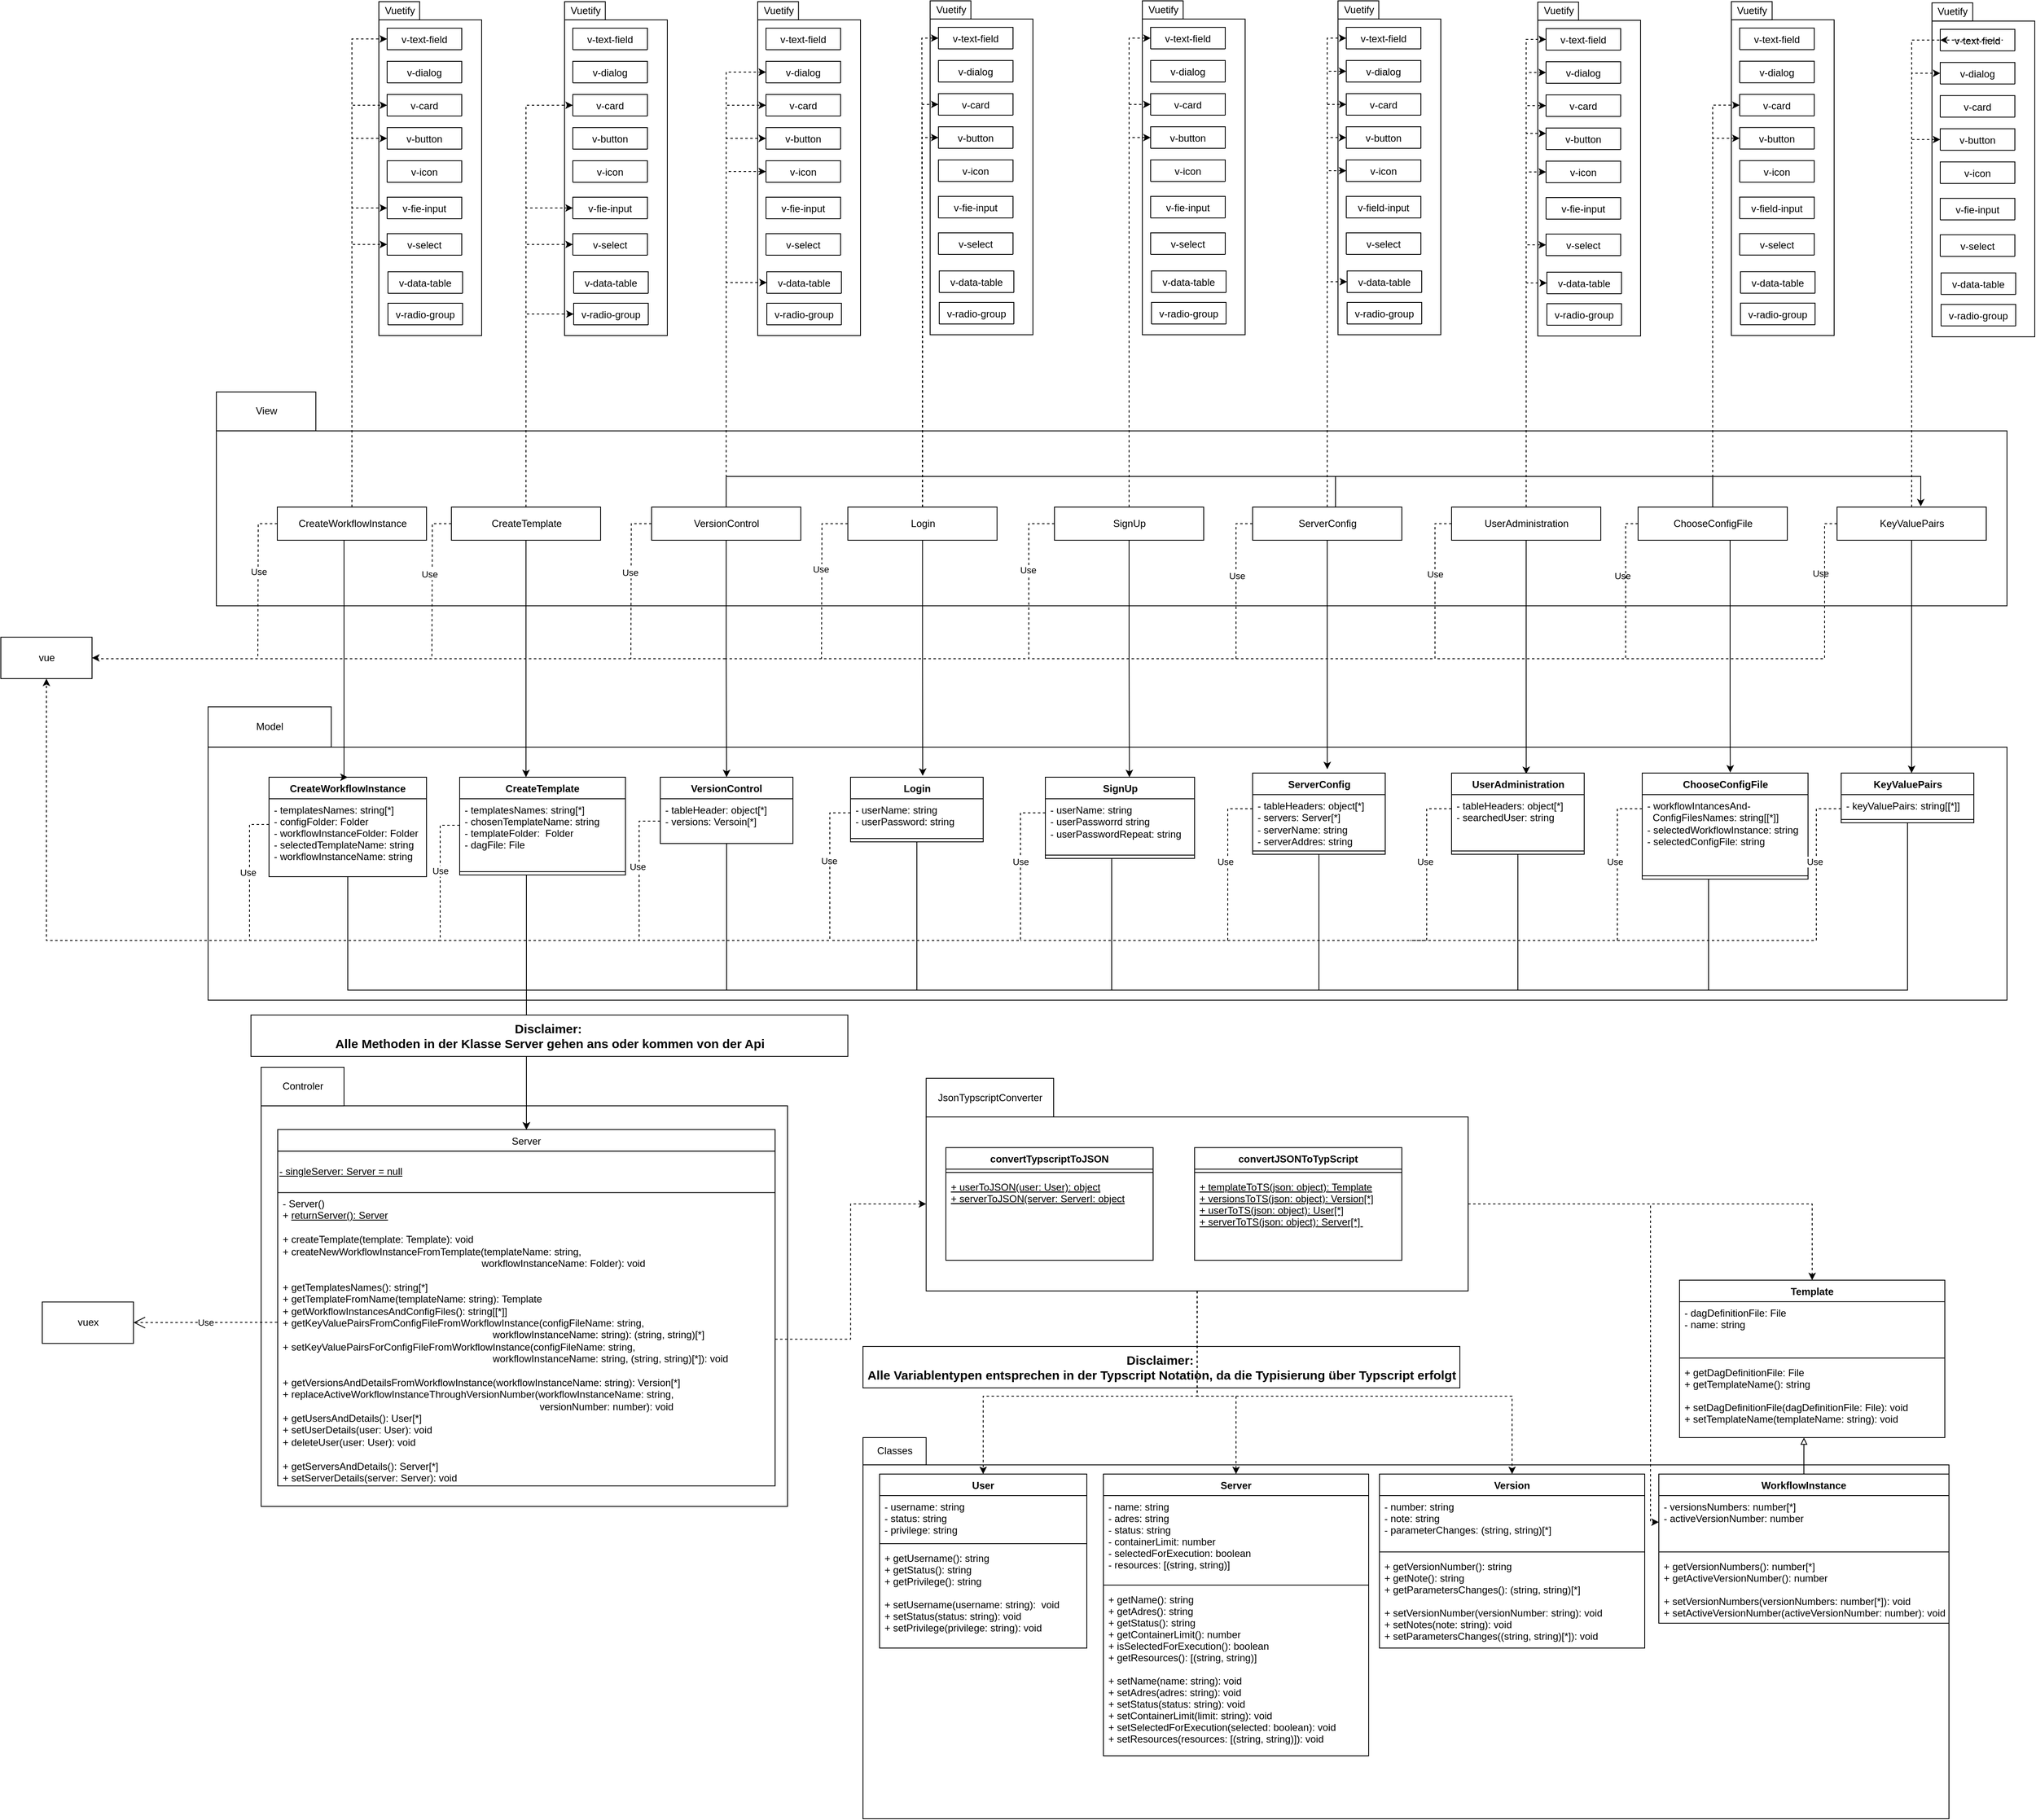 <mxfile version="15.9.4" type="device"><diagram id="75CO_LptRTt2laYMUp1T" name="Page-1"><mxGraphModel dx="3449" dy="1847" grid="1" gridSize="10" guides="1" tooltips="1" connect="1" arrows="1" fold="1" page="1" pageScale="1" pageWidth="850" pageHeight="1100" math="0" shadow="0"><root><mxCell id="0"/><mxCell id="1" parent="0"/><mxCell id="z3Kn6UMQ87TC_x1oYjRb-316" value="" style="html=1;" vertex="1" parent="1"><mxGeometry x="1209.5" y="-119.58" width="124" height="381" as="geometry"/></mxCell><mxCell id="z3Kn6UMQ87TC_x1oYjRb-317" value="" style="html=1;" vertex="1" parent="1"><mxGeometry x="967.5" y="-121.08" width="124" height="381" as="geometry"/></mxCell><mxCell id="z3Kn6UMQ87TC_x1oYjRb-157" value="" style="html=1;" vertex="1" parent="1"><mxGeometry x="734" y="-120.5" width="124" height="381" as="geometry"/></mxCell><mxCell id="z3Kn6UMQ87TC_x1oYjRb-43" value="" style="html=1;" vertex="1" parent="1"><mxGeometry x="493" y="-122" width="124" height="381" as="geometry"/></mxCell><mxCell id="z3Kn6UMQ87TC_x1oYjRb-46" value="" style="html=1;" vertex="1" parent="1"><mxGeometry x="257" y="-122" width="124" height="381" as="geometry"/></mxCell><mxCell id="z3Kn6UMQ87TC_x1oYjRb-44" value="" style="html=1;" vertex="1" parent="1"><mxGeometry x="1" y="-122" width="124" height="381" as="geometry"/></mxCell><mxCell id="TROm8fGJsWG49ZNJDD4P-30" value="" style="html=1;" parent="1" vertex="1"><mxGeometry x="-806" y="1189.58" width="635" height="483.42" as="geometry"/></mxCell><mxCell id="TROm8fGJsWG49ZNJDD4P-320" value="" style="html=1;" parent="1" vertex="1"><mxGeometry x="-207" y="-121" width="124" height="381" as="geometry"/></mxCell><mxCell id="TROm8fGJsWG49ZNJDD4P-358" value="" style="html=1;" parent="1" vertex="1"><mxGeometry x="-664" y="-121" width="124" height="381" as="geometry"/></mxCell><mxCell id="TROm8fGJsWG49ZNJDD4P-1" value="" style="html=1;" parent="1" vertex="1"><mxGeometry x="-860" y="375" width="2160" height="211.11" as="geometry"/></mxCell><mxCell id="z3Kn6UMQ87TC_x1oYjRb-239" style="edgeStyle=orthogonalEdgeStyle;rounded=0;orthogonalLoop=1;jettySize=auto;html=1;dashed=1;endArrow=none;endFill=0;" edge="1" parent="1" source="TROm8fGJsWG49ZNJDD4P-2"><mxGeometry relative="1" as="geometry"><mxPoint x="-600" y="650" as="targetPoint"/></mxGeometry></mxCell><mxCell id="z3Kn6UMQ87TC_x1oYjRb-242" value="Use" style="edgeLabel;html=1;align=center;verticalAlign=middle;resizable=0;points=[];" vertex="1" connectable="0" parent="z3Kn6UMQ87TC_x1oYjRb-239"><mxGeometry x="-0.115" y="-4" relative="1" as="geometry"><mxPoint y="1" as="offset"/></mxGeometry></mxCell><mxCell id="TROm8fGJsWG49ZNJDD4P-2" value="CreateTemplate" style="html=1;" parent="1" vertex="1"><mxGeometry x="-576.5" y="467" width="180" height="40" as="geometry"/></mxCell><mxCell id="TROm8fGJsWG49ZNJDD4P-3" value="View" style="html=1;" parent="1" vertex="1"><mxGeometry x="-860" y="328" width="120" height="46.89" as="geometry"/></mxCell><mxCell id="TROm8fGJsWG49ZNJDD4P-395" style="edgeStyle=orthogonalEdgeStyle;rounded=0;orthogonalLoop=1;jettySize=auto;html=1;entryX=0;entryY=0.5;entryDx=0;entryDy=0;dashed=1;fontColor=#000000;" parent="1" source="TROm8fGJsWG49ZNJDD4P-4" target="TROm8fGJsWG49ZNJDD4P-359" edge="1"><mxGeometry relative="1" as="geometry"/></mxCell><mxCell id="TROm8fGJsWG49ZNJDD4P-396" style="edgeStyle=orthogonalEdgeStyle;rounded=0;orthogonalLoop=1;jettySize=auto;html=1;entryX=0;entryY=0.5;entryDx=0;entryDy=0;dashed=1;fontColor=#000000;" parent="1" source="TROm8fGJsWG49ZNJDD4P-4" target="TROm8fGJsWG49ZNJDD4P-367" edge="1"><mxGeometry relative="1" as="geometry"/></mxCell><mxCell id="TROm8fGJsWG49ZNJDD4P-397" style="edgeStyle=orthogonalEdgeStyle;rounded=0;orthogonalLoop=1;jettySize=auto;html=1;entryX=0;entryY=0.5;entryDx=0;entryDy=0;dashed=1;fontColor=#000000;" parent="1" source="TROm8fGJsWG49ZNJDD4P-4" target="TROm8fGJsWG49ZNJDD4P-371" edge="1"><mxGeometry relative="1" as="geometry"/></mxCell><mxCell id="TROm8fGJsWG49ZNJDD4P-398" style="edgeStyle=orthogonalEdgeStyle;rounded=0;orthogonalLoop=1;jettySize=auto;html=1;entryX=0;entryY=0.5;entryDx=0;entryDy=0;dashed=1;fontColor=#000000;" parent="1" source="TROm8fGJsWG49ZNJDD4P-4" target="TROm8fGJsWG49ZNJDD4P-379" edge="1"><mxGeometry relative="1" as="geometry"/></mxCell><mxCell id="TROm8fGJsWG49ZNJDD4P-399" style="edgeStyle=orthogonalEdgeStyle;rounded=0;orthogonalLoop=1;jettySize=auto;html=1;entryX=0;entryY=0.5;entryDx=0;entryDy=0;dashed=1;fontColor=#000000;" parent="1" source="TROm8fGJsWG49ZNJDD4P-4" target="TROm8fGJsWG49ZNJDD4P-383" edge="1"><mxGeometry relative="1" as="geometry"/></mxCell><mxCell id="z3Kn6UMQ87TC_x1oYjRb-240" style="edgeStyle=orthogonalEdgeStyle;rounded=0;orthogonalLoop=1;jettySize=auto;html=1;dashed=1;endArrow=none;endFill=0;" edge="1" parent="1" source="TROm8fGJsWG49ZNJDD4P-4"><mxGeometry relative="1" as="geometry"><mxPoint x="-810" y="650" as="targetPoint"/></mxGeometry></mxCell><mxCell id="z3Kn6UMQ87TC_x1oYjRb-241" value="Use" style="edgeLabel;html=1;align=center;verticalAlign=middle;resizable=0;points=[];" vertex="1" connectable="0" parent="z3Kn6UMQ87TC_x1oYjRb-240"><mxGeometry x="-0.137" relative="1" as="geometry"><mxPoint as="offset"/></mxGeometry></mxCell><mxCell id="TROm8fGJsWG49ZNJDD4P-4" value="CreateWorkflowInstance" style="html=1;" parent="1" vertex="1"><mxGeometry x="-786.5" y="467" width="180" height="40" as="geometry"/></mxCell><mxCell id="TROm8fGJsWG49ZNJDD4P-400" style="edgeStyle=orthogonalEdgeStyle;rounded=0;orthogonalLoop=1;jettySize=auto;html=1;entryX=0;entryY=0.5;entryDx=0;entryDy=0;dashed=1;fontColor=#000000;" parent="1" source="TROm8fGJsWG49ZNJDD4P-5" target="TROm8fGJsWG49ZNJDD4P-325" edge="1"><mxGeometry relative="1" as="geometry"/></mxCell><mxCell id="TROm8fGJsWG49ZNJDD4P-401" style="edgeStyle=orthogonalEdgeStyle;rounded=0;orthogonalLoop=1;jettySize=auto;html=1;entryX=0;entryY=0.5;entryDx=0;entryDy=0;dashed=1;fontColor=#000000;" parent="1" source="TROm8fGJsWG49ZNJDD4P-5" target="TROm8fGJsWG49ZNJDD4P-329" edge="1"><mxGeometry relative="1" as="geometry"/></mxCell><mxCell id="TROm8fGJsWG49ZNJDD4P-402" style="edgeStyle=orthogonalEdgeStyle;rounded=0;orthogonalLoop=1;jettySize=auto;html=1;entryX=0;entryY=0.5;entryDx=0;entryDy=0;dashed=1;fontColor=#000000;" parent="1" source="TROm8fGJsWG49ZNJDD4P-5" target="TROm8fGJsWG49ZNJDD4P-333" edge="1"><mxGeometry relative="1" as="geometry"/></mxCell><mxCell id="TROm8fGJsWG49ZNJDD4P-403" style="edgeStyle=orthogonalEdgeStyle;rounded=0;orthogonalLoop=1;jettySize=auto;html=1;entryX=0;entryY=0.5;entryDx=0;entryDy=0;dashed=1;fontColor=#000000;" parent="1" source="TROm8fGJsWG49ZNJDD4P-5" target="TROm8fGJsWG49ZNJDD4P-337" edge="1"><mxGeometry relative="1" as="geometry"/></mxCell><mxCell id="TROm8fGJsWG49ZNJDD4P-404" style="edgeStyle=orthogonalEdgeStyle;rounded=0;orthogonalLoop=1;jettySize=auto;html=1;entryX=0;entryY=0.5;entryDx=0;entryDy=0;dashed=1;fontColor=#000000;" parent="1" source="TROm8fGJsWG49ZNJDD4P-5" target="TROm8fGJsWG49ZNJDD4P-349" edge="1"><mxGeometry relative="1" as="geometry"/></mxCell><mxCell id="z3Kn6UMQ87TC_x1oYjRb-236" style="edgeStyle=orthogonalEdgeStyle;rounded=0;orthogonalLoop=1;jettySize=auto;html=1;entryX=1;entryY=0.5;entryDx=0;entryDy=0;dashed=1;endArrow=classic;endFill=1;" edge="1" parent="1" source="TROm8fGJsWG49ZNJDD4P-5" target="z3Kn6UMQ87TC_x1oYjRb-11"><mxGeometry relative="1" as="geometry"><Array as="points"><mxPoint x="-245" y="650"/><mxPoint x="-1004" y="650"/></Array></mxGeometry></mxCell><mxCell id="z3Kn6UMQ87TC_x1oYjRb-238" style="edgeStyle=orthogonalEdgeStyle;rounded=0;orthogonalLoop=1;jettySize=auto;html=1;dashed=1;endArrow=none;endFill=0;" edge="1" parent="1" source="TROm8fGJsWG49ZNJDD4P-5"><mxGeometry relative="1" as="geometry"><mxPoint x="-360" y="650" as="targetPoint"/></mxGeometry></mxCell><mxCell id="z3Kn6UMQ87TC_x1oYjRb-243" value="Use" style="edgeLabel;html=1;align=center;verticalAlign=middle;resizable=0;points=[];" vertex="1" connectable="0" parent="z3Kn6UMQ87TC_x1oYjRb-238"><mxGeometry x="-0.117" y="-2" relative="1" as="geometry"><mxPoint as="offset"/></mxGeometry></mxCell><mxCell id="z3Kn6UMQ87TC_x1oYjRb-285" style="edgeStyle=orthogonalEdgeStyle;rounded=0;orthogonalLoop=1;jettySize=auto;html=1;entryX=0.561;entryY=-0.021;entryDx=0;entryDy=0;entryPerimeter=0;endArrow=classic;endFill=1;" edge="1" parent="1" source="TROm8fGJsWG49ZNJDD4P-5" target="z3Kn6UMQ87TC_x1oYjRb-282"><mxGeometry relative="1" as="geometry"><Array as="points"><mxPoint x="-245" y="430"/><mxPoint x="1196" y="430"/></Array></mxGeometry></mxCell><mxCell id="TROm8fGJsWG49ZNJDD4P-5" value="VersionControl" style="html=1;" parent="1" vertex="1"><mxGeometry x="-335" y="467" width="180" height="40" as="geometry"/></mxCell><mxCell id="TROm8fGJsWG49ZNJDD4P-6" style="edgeStyle=orthogonalEdgeStyle;rounded=0;orthogonalLoop=1;jettySize=auto;html=1;entryX=1;entryY=0.5;entryDx=0;entryDy=0;dashed=1;endArrow=none;endFill=0;fontSize=10;startArrow=open;startFill=0;" parent="1" edge="1"><mxGeometry relative="1" as="geometry"><mxPoint x="560" y="525" as="targetPoint"/></mxGeometry></mxCell><mxCell id="TROm8fGJsWG49ZNJDD4P-7" style="edgeStyle=orthogonalEdgeStyle;rounded=0;orthogonalLoop=1;jettySize=auto;html=1;entryX=1;entryY=0.5;entryDx=0;entryDy=0;dashed=1;endArrow=none;endFill=0;fontSize=10;startArrow=open;startFill=0;" parent="1" edge="1"><mxGeometry relative="1" as="geometry"><mxPoint x="560" y="525" as="targetPoint"/></mxGeometry></mxCell><mxCell id="TROm8fGJsWG49ZNJDD4P-8" style="edgeStyle=orthogonalEdgeStyle;rounded=0;orthogonalLoop=1;jettySize=auto;html=1;entryX=1;entryY=0.5;entryDx=0;entryDy=0;dashed=1;endArrow=none;endFill=0;fontSize=10;startArrow=open;startFill=0;" parent="1" edge="1"><mxGeometry relative="1" as="geometry"><mxPoint x="600" y="451" as="targetPoint"/></mxGeometry></mxCell><mxCell id="TROm8fGJsWG49ZNJDD4P-9" style="edgeStyle=orthogonalEdgeStyle;rounded=0;orthogonalLoop=1;jettySize=auto;html=1;entryX=1;entryY=0.5;entryDx=0;entryDy=0;dashed=1;endArrow=none;endFill=0;fontSize=10;startArrow=open;startFill=0;" parent="1" edge="1"><mxGeometry relative="1" as="geometry"><mxPoint x="600" y="451" as="targetPoint"/></mxGeometry></mxCell><mxCell id="TROm8fGJsWG49ZNJDD4P-10" style="edgeStyle=orthogonalEdgeStyle;rounded=0;orthogonalLoop=1;jettySize=auto;html=1;entryX=1;entryY=0.5;entryDx=0;entryDy=0;dashed=1;endArrow=none;endFill=0;fontSize=10;startArrow=open;startFill=0;" parent="1" edge="1"><mxGeometry relative="1" as="geometry"><mxPoint x="-296.5" y="441" as="targetPoint"/></mxGeometry></mxCell><mxCell id="TROm8fGJsWG49ZNJDD4P-16" value="CreateWorkflowInstance" style="swimlane;fontStyle=1;align=center;verticalAlign=top;childLayout=stackLayout;horizontal=1;startSize=26;horizontalStack=0;resizeParent=1;resizeParentMax=0;resizeLast=0;collapsible=1;marginBottom=0;" parent="1" vertex="1" collapsed="1"><mxGeometry x="-786.5" y="788" width="190" height="30" as="geometry"><mxRectangle x="30" y="80" width="160" height="86" as="alternateBounds"/></mxGeometry></mxCell><mxCell id="TROm8fGJsWG49ZNJDD4P-17" value="+ field: type" style="text;strokeColor=none;fillColor=none;align=left;verticalAlign=top;spacingLeft=4;spacingRight=4;overflow=hidden;rotatable=0;points=[[0,0.5],[1,0.5]];portConstraint=eastwest;" parent="TROm8fGJsWG49ZNJDD4P-16" vertex="1"><mxGeometry y="26" width="190" height="26" as="geometry"/></mxCell><mxCell id="TROm8fGJsWG49ZNJDD4P-18" value="" style="line;strokeWidth=1;fillColor=none;align=left;verticalAlign=middle;spacingTop=-1;spacingLeft=3;spacingRight=3;rotatable=0;labelPosition=right;points=[];portConstraint=eastwest;" parent="TROm8fGJsWG49ZNJDD4P-16" vertex="1"><mxGeometry y="52" width="190" height="8" as="geometry"/></mxCell><mxCell id="TROm8fGJsWG49ZNJDD4P-19" value="+ method(type): type" style="text;strokeColor=none;fillColor=none;align=left;verticalAlign=top;spacingLeft=4;spacingRight=4;overflow=hidden;rotatable=0;points=[[0,0.5],[1,0.5]];portConstraint=eastwest;" parent="TROm8fGJsWG49ZNJDD4P-16" vertex="1"><mxGeometry y="60" width="190" height="26" as="geometry"/></mxCell><mxCell id="TROm8fGJsWG49ZNJDD4P-20" value="CreateTemplate&#10;" style="swimlane;fontStyle=1;align=center;verticalAlign=top;childLayout=stackLayout;horizontal=1;startSize=26;horizontalStack=0;resizeParent=1;resizeParentMax=0;resizeLast=0;collapsible=1;marginBottom=0;" parent="1" vertex="1" collapsed="1"><mxGeometry x="-566.5" y="788" width="190" height="30" as="geometry"><mxRectangle x="30" y="80" width="160" height="86" as="alternateBounds"/></mxGeometry></mxCell><mxCell id="TROm8fGJsWG49ZNJDD4P-21" value="+ field: type" style="text;strokeColor=none;fillColor=none;align=left;verticalAlign=top;spacingLeft=4;spacingRight=4;overflow=hidden;rotatable=0;points=[[0,0.5],[1,0.5]];portConstraint=eastwest;" parent="TROm8fGJsWG49ZNJDD4P-20" vertex="1"><mxGeometry y="26" width="190" height="26" as="geometry"/></mxCell><mxCell id="TROm8fGJsWG49ZNJDD4P-22" value="" style="line;strokeWidth=1;fillColor=none;align=left;verticalAlign=middle;spacingTop=-1;spacingLeft=3;spacingRight=3;rotatable=0;labelPosition=right;points=[];portConstraint=eastwest;" parent="TROm8fGJsWG49ZNJDD4P-20" vertex="1"><mxGeometry y="52" width="190" height="8" as="geometry"/></mxCell><mxCell id="TROm8fGJsWG49ZNJDD4P-23" value="+ method(type): type" style="text;strokeColor=none;fillColor=none;align=left;verticalAlign=top;spacingLeft=4;spacingRight=4;overflow=hidden;rotatable=0;points=[[0,0.5],[1,0.5]];portConstraint=eastwest;" parent="TROm8fGJsWG49ZNJDD4P-20" vertex="1"><mxGeometry y="60" width="190" height="26" as="geometry"/></mxCell><mxCell id="TROm8fGJsWG49ZNJDD4P-24" value="VersionControl" style="swimlane;fontStyle=1;align=center;verticalAlign=top;childLayout=stackLayout;horizontal=1;startSize=26;horizontalStack=0;resizeParent=1;resizeParentMax=0;resizeLast=0;collapsible=1;marginBottom=0;" parent="1" vertex="1"><mxGeometry x="-324.5" y="788" width="160" height="80" as="geometry"><mxRectangle x="530" y="840" width="190" height="30" as="alternateBounds"/></mxGeometry></mxCell><mxCell id="TROm8fGJsWG49ZNJDD4P-25" value="- headers1&#10;- headers2&#10;- dialogue" style="text;strokeColor=none;fillColor=none;align=left;verticalAlign=top;spacingLeft=4;spacingRight=4;overflow=hidden;rotatable=0;points=[[0,0.5],[1,0.5]];portConstraint=eastwest;" parent="TROm8fGJsWG49ZNJDD4P-24" vertex="1"><mxGeometry y="26" width="160" height="54" as="geometry"/></mxCell><mxCell id="TROm8fGJsWG49ZNJDD4P-26" value="" style="html=1;align=left;" parent="1" vertex="1"><mxGeometry x="-326.5" y="868" width="160" height="50" as="geometry"/></mxCell><mxCell id="TROm8fGJsWG49ZNJDD4P-27" style="edgeStyle=orthogonalEdgeStyle;rounded=0;orthogonalLoop=1;jettySize=auto;html=1;entryX=1;entryY=0.5;entryDx=0;entryDy=0;dashed=1;endArrow=none;endFill=0;fontSize=10;startArrow=open;startFill=0;" parent="1" edge="1"><mxGeometry relative="1" as="geometry"><mxPoint x="-296.5" y="441" as="targetPoint"/></mxGeometry></mxCell><mxCell id="TROm8fGJsWG49ZNJDD4P-33" value="Model" style="html=1;" parent="1" vertex="1"><mxGeometry x="-870" y="708" width="148.596" height="48.684" as="geometry"/></mxCell><mxCell id="TROm8fGJsWG49ZNJDD4P-34" value="" style="html=1;" parent="1" vertex="1"><mxGeometry x="-870" y="756.68" width="2170" height="305.32" as="geometry"/></mxCell><mxCell id="TROm8fGJsWG49ZNJDD4P-35" value="CreateTemplate&#10;" style="swimlane;fontStyle=1;align=center;verticalAlign=top;childLayout=stackLayout;horizontal=1;startSize=26;horizontalStack=0;resizeParent=1;resizeParentMax=0;resizeLast=0;collapsible=1;marginBottom=0;" parent="1" vertex="1"><mxGeometry x="-566.5" y="793" width="200" height="118" as="geometry"><mxRectangle x="290" y="840" width="190" height="30" as="alternateBounds"/></mxGeometry></mxCell><mxCell id="TROm8fGJsWG49ZNJDD4P-36" value="- templatesNames: string[*]&#10;- chosenTemplateName: string&#10;- templateFolder:  Folder&#10;- dagFile: File" style="text;strokeColor=none;fillColor=none;align=left;verticalAlign=top;spacingLeft=4;spacingRight=4;overflow=hidden;rotatable=0;points=[[0,0.5],[1,0.5]];portConstraint=eastwest;" parent="TROm8fGJsWG49ZNJDD4P-35" vertex="1"><mxGeometry y="26" width="200" height="84" as="geometry"/></mxCell><mxCell id="TROm8fGJsWG49ZNJDD4P-37" value="" style="line;strokeWidth=1;fillColor=none;align=left;verticalAlign=middle;spacingTop=-1;spacingLeft=3;spacingRight=3;rotatable=0;labelPosition=right;points=[];portConstraint=eastwest;" parent="TROm8fGJsWG49ZNJDD4P-35" vertex="1"><mxGeometry y="110" width="200" height="8" as="geometry"/></mxCell><mxCell id="TROm8fGJsWG49ZNJDD4P-405" style="edgeStyle=orthogonalEdgeStyle;rounded=0;orthogonalLoop=1;jettySize=auto;html=1;entryX=0.5;entryY=0;entryDx=0;entryDy=0;fontColor=#000000;" parent="1" source="TROm8fGJsWG49ZNJDD4P-38" target="TROm8fGJsWG49ZNJDD4P-31" edge="1"><mxGeometry relative="1" as="geometry"><Array as="points"><mxPoint x="-244" y="1050"/><mxPoint x="-486" y="1050"/></Array></mxGeometry></mxCell><mxCell id="TROm8fGJsWG49ZNJDD4P-38" value="VersionControl" style="swimlane;fontStyle=1;align=center;verticalAlign=top;childLayout=stackLayout;horizontal=1;startSize=26;horizontalStack=0;resizeParent=1;resizeParentMax=0;resizeLast=0;collapsible=1;marginBottom=0;" parent="1" vertex="1"><mxGeometry x="-324.5" y="793" width="160" height="80" as="geometry"><mxRectangle x="-326.5" y="756" width="190" height="30" as="alternateBounds"/></mxGeometry></mxCell><mxCell id="TROm8fGJsWG49ZNJDD4P-39" value="- tableHeader: object[*]&#10;- versions: Versoin[*]" style="text;strokeColor=none;fillColor=none;align=left;verticalAlign=top;spacingLeft=4;spacingRight=4;overflow=hidden;rotatable=0;points=[[0,0.5],[1,0.5]];portConstraint=eastwest;" parent="TROm8fGJsWG49ZNJDD4P-38" vertex="1"><mxGeometry y="26" width="160" height="54" as="geometry"/></mxCell><mxCell id="TROm8fGJsWG49ZNJDD4P-40" style="edgeStyle=orthogonalEdgeStyle;rounded=0;orthogonalLoop=1;jettySize=auto;html=1;entryX=0.5;entryY=0;entryDx=0;entryDy=0;exitX=0.5;exitY=1;exitDx=0;exitDy=0;" parent="1" source="TROm8fGJsWG49ZNJDD4P-35" target="TROm8fGJsWG49ZNJDD4P-31" edge="1"><mxGeometry relative="1" as="geometry"><mxPoint x="-486.474" y="968" as="sourcePoint"/><Array as="points"><mxPoint x="-486" y="911"/></Array></mxGeometry></mxCell><mxCell id="TROm8fGJsWG49ZNJDD4P-42" value="&lt;b style=&quot;font-size: 15px&quot;&gt;Disclaimer:&amp;nbsp;&lt;br&gt;Alle Variablentypen entsprechen in der Typscript Notation, da die Typisierung über Typscript erfolgt&lt;/b&gt;" style="html=1;" parent="1" vertex="1"><mxGeometry x="-80" y="1480" width="720" height="50" as="geometry"/></mxCell><mxCell id="TROm8fGJsWG49ZNJDD4P-43" value="Classes" style="html=1;" parent="1" vertex="1"><mxGeometry x="-80" y="1590" width="76.228" height="32.895" as="geometry"/></mxCell><mxCell id="TROm8fGJsWG49ZNJDD4P-44" value="" style="html=1;" parent="1" vertex="1"><mxGeometry x="-80" y="1622.89" width="1310" height="427.11" as="geometry"/></mxCell><mxCell id="TROm8fGJsWG49ZNJDD4P-45" value="User" style="swimlane;fontStyle=1;align=center;verticalAlign=top;childLayout=stackLayout;horizontal=1;startSize=26;horizontalStack=0;resizeParent=1;resizeParentMax=0;resizeLast=0;collapsible=1;marginBottom=0;" parent="1" vertex="1"><mxGeometry x="-60" y="1634" width="250" height="210" as="geometry"/></mxCell><mxCell id="TROm8fGJsWG49ZNJDD4P-46" value="- username: string&#10;- status: string&#10;- privilege: string" style="text;strokeColor=none;fillColor=none;align=left;verticalAlign=top;spacingLeft=4;spacingRight=4;overflow=hidden;rotatable=0;points=[[0,0.5],[1,0.5]];portConstraint=eastwest;" parent="TROm8fGJsWG49ZNJDD4P-45" vertex="1"><mxGeometry y="26" width="250" height="54" as="geometry"/></mxCell><mxCell id="TROm8fGJsWG49ZNJDD4P-47" value="" style="line;strokeWidth=1;fillColor=none;align=left;verticalAlign=middle;spacingTop=-1;spacingLeft=3;spacingRight=3;rotatable=0;labelPosition=right;points=[];portConstraint=eastwest;" parent="TROm8fGJsWG49ZNJDD4P-45" vertex="1"><mxGeometry y="80" width="250" height="8" as="geometry"/></mxCell><mxCell id="TROm8fGJsWG49ZNJDD4P-48" value="+ getUsername(): string&#10;+ getStatus(): string&#10;+ getPrivilege(): string&#10;&#10;+ setUsername(username: string):  void&#10;+ setStatus(status: string): void&#10;+ setPrivilege(privilege: string): void" style="text;strokeColor=none;fillColor=none;align=left;verticalAlign=top;spacingLeft=4;spacingRight=4;overflow=hidden;rotatable=0;points=[[0,0.5],[1,0.5]];portConstraint=eastwest;" parent="TROm8fGJsWG49ZNJDD4P-45" vertex="1"><mxGeometry y="88" width="250" height="122" as="geometry"/></mxCell><mxCell id="TROm8fGJsWG49ZNJDD4P-49" value="Server" style="swimlane;fontStyle=1;align=center;verticalAlign=top;childLayout=stackLayout;horizontal=1;startSize=26;horizontalStack=0;resizeParent=1;resizeParentMax=0;resizeLast=0;collapsible=1;marginBottom=0;" parent="1" vertex="1"><mxGeometry x="210" y="1634" width="320" height="340" as="geometry"/></mxCell><mxCell id="TROm8fGJsWG49ZNJDD4P-50" value="- name: string&#10;- adres: string&#10;- status: string&#10;- containerLimit: number&#10;- selectedForExecution: boolean&#10;- resources: [(string, string)]" style="text;strokeColor=none;fillColor=none;align=left;verticalAlign=top;spacingLeft=4;spacingRight=4;overflow=hidden;rotatable=0;points=[[0,0.5],[1,0.5]];portConstraint=eastwest;" parent="TROm8fGJsWG49ZNJDD4P-49" vertex="1"><mxGeometry y="26" width="320" height="104" as="geometry"/></mxCell><mxCell id="TROm8fGJsWG49ZNJDD4P-51" value="" style="line;strokeWidth=1;fillColor=none;align=left;verticalAlign=middle;spacingTop=-1;spacingLeft=3;spacingRight=3;rotatable=0;labelPosition=right;points=[];portConstraint=eastwest;" parent="TROm8fGJsWG49ZNJDD4P-49" vertex="1"><mxGeometry y="130" width="320" height="8" as="geometry"/></mxCell><mxCell id="TROm8fGJsWG49ZNJDD4P-52" value="+ getName(): string&#10;+ getAdres(): string&#10;+ getStatus(): string&#10;+ getContainerLimit(): number&#10;+ isSelectedForExecution(): boolean&#10;+ getResources(): [(string, string)]&#10;&#10;+ setName(name: string): void&#10;+ setAdres(adres: string): void&#10;+ setStatus(status: string): void&#10;+ setContainerLimit(limit: string): void&#10;+ setSelectedForExecution(selected: boolean): void&#10;+ setResources(resources: [(string, string)]): void" style="text;strokeColor=none;fillColor=none;align=left;verticalAlign=top;spacingLeft=4;spacingRight=4;overflow=hidden;rotatable=0;points=[[0,0.5],[1,0.5]];portConstraint=eastwest;" parent="TROm8fGJsWG49ZNJDD4P-49" vertex="1"><mxGeometry y="138" width="320" height="202" as="geometry"/></mxCell><mxCell id="TROm8fGJsWG49ZNJDD4P-76" value="Template" style="swimlane;fontStyle=1;align=center;verticalAlign=top;childLayout=stackLayout;horizontal=1;startSize=26;horizontalStack=0;resizeParent=1;resizeParentMax=0;resizeLast=0;collapsible=1;marginBottom=0;fontSize=12;" parent="1" vertex="1"><mxGeometry x="905" y="1400" width="320" height="190" as="geometry"/></mxCell><mxCell id="TROm8fGJsWG49ZNJDD4P-77" value="- dagDefinitionFile: File&#10;- name: string" style="text;strokeColor=none;fillColor=none;align=left;verticalAlign=top;spacingLeft=4;spacingRight=4;overflow=hidden;rotatable=0;points=[[0,0.5],[1,0.5]];portConstraint=eastwest;dashed=1;fontSize=12;" parent="TROm8fGJsWG49ZNJDD4P-76" vertex="1"><mxGeometry y="26" width="320" height="64" as="geometry"/></mxCell><mxCell id="TROm8fGJsWG49ZNJDD4P-78" value="" style="line;strokeWidth=1;fillColor=none;align=left;verticalAlign=middle;spacingTop=-1;spacingLeft=3;spacingRight=3;rotatable=0;labelPosition=right;points=[];portConstraint=eastwest;fontSize=12;" parent="TROm8fGJsWG49ZNJDD4P-76" vertex="1"><mxGeometry y="90" width="320" height="8" as="geometry"/></mxCell><mxCell id="TROm8fGJsWG49ZNJDD4P-79" value="+ getDagDefinitionFile: File&#10;+ getTemplateName(): string&#10;&#10;+ setDagDefinitionFile(dagDefinitionFile: File): void&#10;+ setTemplateName(templateName: string): void" style="text;strokeColor=none;fillColor=none;align=left;verticalAlign=top;spacingLeft=4;spacingRight=4;overflow=hidden;rotatable=0;points=[[0,0.5],[1,0.5]];portConstraint=eastwest;fontSize=12;" parent="TROm8fGJsWG49ZNJDD4P-76" vertex="1"><mxGeometry y="98" width="320" height="92" as="geometry"/></mxCell><mxCell id="TROm8fGJsWG49ZNJDD4P-80" style="edgeStyle=orthogonalEdgeStyle;rounded=0;orthogonalLoop=1;jettySize=auto;html=1;entryX=0.469;entryY=1;entryDx=0;entryDy=0;entryPerimeter=0;fontSize=12;endArrow=block;endFill=0;" parent="1" source="TROm8fGJsWG49ZNJDD4P-81" target="TROm8fGJsWG49ZNJDD4P-79" edge="1"><mxGeometry relative="1" as="geometry"/></mxCell><mxCell id="TROm8fGJsWG49ZNJDD4P-81" value="WorkflowInstance" style="swimlane;fontStyle=1;align=center;verticalAlign=top;childLayout=stackLayout;horizontal=1;startSize=26;horizontalStack=0;resizeParent=1;resizeParentMax=0;resizeLast=0;collapsible=1;marginBottom=0;fontSize=12;" parent="1" vertex="1"><mxGeometry x="880" y="1634" width="350" height="180" as="geometry"/></mxCell><mxCell id="TROm8fGJsWG49ZNJDD4P-82" value="- versionsNumbers: number[*]&#10;- activeVersionNumber: number&#10;" style="text;strokeColor=none;fillColor=none;align=left;verticalAlign=top;spacingLeft=4;spacingRight=4;overflow=hidden;rotatable=0;points=[[0,0.5],[1,0.5]];portConstraint=eastwest;dashed=1;fontSize=12;" parent="TROm8fGJsWG49ZNJDD4P-81" vertex="1"><mxGeometry y="26" width="350" height="64" as="geometry"/></mxCell><mxCell id="TROm8fGJsWG49ZNJDD4P-83" value="" style="line;strokeWidth=1;fillColor=none;align=left;verticalAlign=middle;spacingTop=-1;spacingLeft=3;spacingRight=3;rotatable=0;labelPosition=right;points=[];portConstraint=eastwest;fontSize=12;" parent="TROm8fGJsWG49ZNJDD4P-81" vertex="1"><mxGeometry y="90" width="350" height="8" as="geometry"/></mxCell><mxCell id="TROm8fGJsWG49ZNJDD4P-84" value="+ getVersionNumbers(): number[*]&#10;+ getActiveVersionNumber(): number&#10;&#10;+ setVersionNumbers(versionNumbers: number[*]): void&#10;+ setActiveVersionNumber(activeVersionNumber: number): void" style="text;strokeColor=none;fillColor=none;align=left;verticalAlign=top;spacingLeft=4;spacingRight=4;overflow=hidden;rotatable=0;points=[[0,0.5],[1,0.5]];portConstraint=eastwest;fontSize=12;" parent="TROm8fGJsWG49ZNJDD4P-81" vertex="1"><mxGeometry y="98" width="350" height="82" as="geometry"/></mxCell><mxCell id="TROm8fGJsWG49ZNJDD4P-85" value="Version" style="swimlane;fontStyle=1;align=center;verticalAlign=top;childLayout=stackLayout;horizontal=1;startSize=26;horizontalStack=0;resizeParent=1;resizeParentMax=0;resizeLast=0;collapsible=1;marginBottom=0;fontSize=12;" parent="1" vertex="1"><mxGeometry x="543" y="1634" width="320" height="210" as="geometry"/></mxCell><mxCell id="TROm8fGJsWG49ZNJDD4P-86" value="- number: string&#10;- note: string&#10;- parameterChanges: (string, string)[*]&#10;" style="text;strokeColor=none;fillColor=none;align=left;verticalAlign=top;spacingLeft=4;spacingRight=4;overflow=hidden;rotatable=0;points=[[0,0.5],[1,0.5]];portConstraint=eastwest;dashed=1;fontSize=12;" parent="TROm8fGJsWG49ZNJDD4P-85" vertex="1"><mxGeometry y="26" width="320" height="64" as="geometry"/></mxCell><mxCell id="TROm8fGJsWG49ZNJDD4P-87" value="" style="line;strokeWidth=1;fillColor=none;align=left;verticalAlign=middle;spacingTop=-1;spacingLeft=3;spacingRight=3;rotatable=0;labelPosition=right;points=[];portConstraint=eastwest;fontSize=12;" parent="TROm8fGJsWG49ZNJDD4P-85" vertex="1"><mxGeometry y="90" width="320" height="8" as="geometry"/></mxCell><mxCell id="TROm8fGJsWG49ZNJDD4P-88" value="+ getVersionNumber(): string&#10;+ getNote(): string&#10;+ getParametersChanges():  (string, string)[*]&#10;&#10;+ setVersionNumber(versionNumber: string): void&#10;+ setNotes(note: string): void&#10;+ setParametersChanges((string, string)[*]): void" style="text;strokeColor=none;fillColor=none;align=left;verticalAlign=top;spacingLeft=4;spacingRight=4;overflow=hidden;rotatable=0;points=[[0,0.5],[1,0.5]];portConstraint=eastwest;fontSize=12;" parent="TROm8fGJsWG49ZNJDD4P-85" vertex="1"><mxGeometry y="98" width="320" height="112" as="geometry"/></mxCell><mxCell id="TROm8fGJsWG49ZNJDD4P-406" style="edgeStyle=orthogonalEdgeStyle;rounded=0;orthogonalLoop=1;jettySize=auto;html=1;entryX=0.5;entryY=0;entryDx=0;entryDy=0;fontColor=#000000;" parent="1" source="TROm8fGJsWG49ZNJDD4P-93" target="TROm8fGJsWG49ZNJDD4P-31" edge="1"><mxGeometry relative="1" as="geometry"><Array as="points"><mxPoint x="-701" y="1050"/><mxPoint x="-486" y="1050"/></Array></mxGeometry></mxCell><mxCell id="TROm8fGJsWG49ZNJDD4P-93" value="CreateWorkflowInstance" style="swimlane;fontStyle=1;align=center;verticalAlign=top;childLayout=stackLayout;horizontal=1;startSize=26;horizontalStack=0;resizeParent=1;resizeParentMax=0;resizeLast=0;collapsible=1;marginBottom=0;" parent="1" vertex="1"><mxGeometry x="-796.5" y="793" width="190" height="120" as="geometry"><mxRectangle x="70" y="840" width="190" height="30" as="alternateBounds"/></mxGeometry></mxCell><mxCell id="TROm8fGJsWG49ZNJDD4P-94" value="- templatesNames: string[*]&#10;- configFolder: Folder&#10;- workflowInstanceFolder: Folder&#10;- selectedTemplateName: string&#10;- workflowInstanceName: string" style="text;strokeColor=none;fillColor=none;align=left;verticalAlign=top;spacingLeft=4;spacingRight=4;overflow=hidden;rotatable=0;points=[[0,0.5],[1,0.5]];portConstraint=eastwest;" parent="TROm8fGJsWG49ZNJDD4P-93" vertex="1"><mxGeometry y="26" width="190" height="94" as="geometry"/></mxCell><mxCell id="TROm8fGJsWG49ZNJDD4P-97" value="Vuetify" style="html=1;" parent="1" vertex="1"><mxGeometry x="-440" y="-143" width="49.21" height="21.923" as="geometry"/></mxCell><mxCell id="TROm8fGJsWG49ZNJDD4P-98" value="" style="html=1;" parent="1" vertex="1"><mxGeometry x="-440" y="-121" width="124" height="381" as="geometry"/></mxCell><mxCell id="TROm8fGJsWG49ZNJDD4P-99" value="v-text-field" style="swimlane;fontStyle=0;childLayout=stackLayout;horizontal=1;startSize=26;fillColor=none;horizontalStack=0;resizeParent=1;resizeParentMax=0;resizeLast=0;collapsible=1;marginBottom=0;" parent="1" vertex="1" collapsed="1"><mxGeometry x="-430" y="-111" width="90" height="26" as="geometry"><mxRectangle x="10" y="38" width="140" height="104" as="alternateBounds"/></mxGeometry></mxCell><mxCell id="TROm8fGJsWG49ZNJDD4P-100" value="+ field: type" style="text;strokeColor=none;fillColor=none;align=left;verticalAlign=top;spacingLeft=4;spacingRight=4;overflow=hidden;rotatable=0;points=[[0,0.5],[1,0.5]];portConstraint=eastwest;" parent="TROm8fGJsWG49ZNJDD4P-99" vertex="1"><mxGeometry y="26" width="90" height="26" as="geometry"/></mxCell><mxCell id="TROm8fGJsWG49ZNJDD4P-101" value="+ field: type" style="text;strokeColor=none;fillColor=none;align=left;verticalAlign=top;spacingLeft=4;spacingRight=4;overflow=hidden;rotatable=0;points=[[0,0.5],[1,0.5]];portConstraint=eastwest;" parent="TROm8fGJsWG49ZNJDD4P-99" vertex="1"><mxGeometry y="52" width="90" height="26" as="geometry"/></mxCell><mxCell id="TROm8fGJsWG49ZNJDD4P-102" value="+ field: type" style="text;strokeColor=none;fillColor=none;align=left;verticalAlign=top;spacingLeft=4;spacingRight=4;overflow=hidden;rotatable=0;points=[[0,0.5],[1,0.5]];portConstraint=eastwest;" parent="TROm8fGJsWG49ZNJDD4P-99" vertex="1"><mxGeometry y="78" width="90" height="26" as="geometry"/></mxCell><mxCell id="TROm8fGJsWG49ZNJDD4P-103" value="v-dialog" style="swimlane;fontStyle=0;childLayout=stackLayout;horizontal=1;startSize=26;fillColor=none;horizontalStack=0;resizeParent=1;resizeParentMax=0;resizeLast=0;collapsible=1;marginBottom=0;" parent="1" vertex="1" collapsed="1"><mxGeometry x="-430" y="-71" width="90" height="26" as="geometry"><mxRectangle x="10" y="38" width="140" height="104" as="alternateBounds"/></mxGeometry></mxCell><mxCell id="TROm8fGJsWG49ZNJDD4P-104" value="+ field: type" style="text;strokeColor=none;fillColor=none;align=left;verticalAlign=top;spacingLeft=4;spacingRight=4;overflow=hidden;rotatable=0;points=[[0,0.5],[1,0.5]];portConstraint=eastwest;" parent="TROm8fGJsWG49ZNJDD4P-103" vertex="1"><mxGeometry y="26" width="90" height="26" as="geometry"/></mxCell><mxCell id="TROm8fGJsWG49ZNJDD4P-105" value="+ field: type" style="text;strokeColor=none;fillColor=none;align=left;verticalAlign=top;spacingLeft=4;spacingRight=4;overflow=hidden;rotatable=0;points=[[0,0.5],[1,0.5]];portConstraint=eastwest;" parent="TROm8fGJsWG49ZNJDD4P-103" vertex="1"><mxGeometry y="52" width="90" height="26" as="geometry"/></mxCell><mxCell id="TROm8fGJsWG49ZNJDD4P-106" value="+ field: type" style="text;strokeColor=none;fillColor=none;align=left;verticalAlign=top;spacingLeft=4;spacingRight=4;overflow=hidden;rotatable=0;points=[[0,0.5],[1,0.5]];portConstraint=eastwest;" parent="TROm8fGJsWG49ZNJDD4P-103" vertex="1"><mxGeometry y="78" width="90" height="26" as="geometry"/></mxCell><mxCell id="TROm8fGJsWG49ZNJDD4P-107" value="v-card" style="swimlane;fontStyle=0;childLayout=stackLayout;horizontal=1;startSize=26;fillColor=none;horizontalStack=0;resizeParent=1;resizeParentMax=0;resizeLast=0;collapsible=1;marginBottom=0;" parent="1" vertex="1" collapsed="1"><mxGeometry x="-430" y="-31" width="90" height="26" as="geometry"><mxRectangle x="10" y="38" width="140" height="104" as="alternateBounds"/></mxGeometry></mxCell><mxCell id="TROm8fGJsWG49ZNJDD4P-108" value="+ field: type" style="text;strokeColor=none;fillColor=none;align=left;verticalAlign=top;spacingLeft=4;spacingRight=4;overflow=hidden;rotatable=0;points=[[0,0.5],[1,0.5]];portConstraint=eastwest;" parent="TROm8fGJsWG49ZNJDD4P-107" vertex="1"><mxGeometry y="26" width="90" height="26" as="geometry"/></mxCell><mxCell id="TROm8fGJsWG49ZNJDD4P-109" value="+ field: type" style="text;strokeColor=none;fillColor=none;align=left;verticalAlign=top;spacingLeft=4;spacingRight=4;overflow=hidden;rotatable=0;points=[[0,0.5],[1,0.5]];portConstraint=eastwest;" parent="TROm8fGJsWG49ZNJDD4P-107" vertex="1"><mxGeometry y="52" width="90" height="26" as="geometry"/></mxCell><mxCell id="TROm8fGJsWG49ZNJDD4P-110" value="+ field: type" style="text;strokeColor=none;fillColor=none;align=left;verticalAlign=top;spacingLeft=4;spacingRight=4;overflow=hidden;rotatable=0;points=[[0,0.5],[1,0.5]];portConstraint=eastwest;" parent="TROm8fGJsWG49ZNJDD4P-107" vertex="1"><mxGeometry y="78" width="90" height="26" as="geometry"/></mxCell><mxCell id="TROm8fGJsWG49ZNJDD4P-111" value="v-button" style="swimlane;fontStyle=0;childLayout=stackLayout;horizontal=1;startSize=26;fillColor=none;horizontalStack=0;resizeParent=1;resizeParentMax=0;resizeLast=0;collapsible=1;marginBottom=0;" parent="1" vertex="1" collapsed="1"><mxGeometry x="-430" y="9" width="90" height="26" as="geometry"><mxRectangle x="10" y="38" width="140" height="104" as="alternateBounds"/></mxGeometry></mxCell><mxCell id="TROm8fGJsWG49ZNJDD4P-112" value="+ field: type" style="text;strokeColor=none;fillColor=none;align=left;verticalAlign=top;spacingLeft=4;spacingRight=4;overflow=hidden;rotatable=0;points=[[0,0.5],[1,0.5]];portConstraint=eastwest;" parent="TROm8fGJsWG49ZNJDD4P-111" vertex="1"><mxGeometry y="26" width="90" height="26" as="geometry"/></mxCell><mxCell id="TROm8fGJsWG49ZNJDD4P-113" value="+ field: type" style="text;strokeColor=none;fillColor=none;align=left;verticalAlign=top;spacingLeft=4;spacingRight=4;overflow=hidden;rotatable=0;points=[[0,0.5],[1,0.5]];portConstraint=eastwest;" parent="TROm8fGJsWG49ZNJDD4P-111" vertex="1"><mxGeometry y="52" width="90" height="26" as="geometry"/></mxCell><mxCell id="TROm8fGJsWG49ZNJDD4P-114" value="+ field: type" style="text;strokeColor=none;fillColor=none;align=left;verticalAlign=top;spacingLeft=4;spacingRight=4;overflow=hidden;rotatable=0;points=[[0,0.5],[1,0.5]];portConstraint=eastwest;" parent="TROm8fGJsWG49ZNJDD4P-111" vertex="1"><mxGeometry y="78" width="90" height="26" as="geometry"/></mxCell><mxCell id="TROm8fGJsWG49ZNJDD4P-115" value="v-icon" style="swimlane;fontStyle=0;childLayout=stackLayout;horizontal=1;startSize=26;fillColor=none;horizontalStack=0;resizeParent=1;resizeParentMax=0;resizeLast=0;collapsible=1;marginBottom=0;" parent="1" vertex="1" collapsed="1"><mxGeometry x="-430" y="49" width="90" height="26" as="geometry"><mxRectangle x="10" y="38" width="140" height="104" as="alternateBounds"/></mxGeometry></mxCell><mxCell id="TROm8fGJsWG49ZNJDD4P-116" value="+ field: type" style="text;strokeColor=none;fillColor=none;align=left;verticalAlign=top;spacingLeft=4;spacingRight=4;overflow=hidden;rotatable=0;points=[[0,0.5],[1,0.5]];portConstraint=eastwest;" parent="TROm8fGJsWG49ZNJDD4P-115" vertex="1"><mxGeometry y="26" width="90" height="26" as="geometry"/></mxCell><mxCell id="TROm8fGJsWG49ZNJDD4P-117" value="+ field: type" style="text;strokeColor=none;fillColor=none;align=left;verticalAlign=top;spacingLeft=4;spacingRight=4;overflow=hidden;rotatable=0;points=[[0,0.5],[1,0.5]];portConstraint=eastwest;" parent="TROm8fGJsWG49ZNJDD4P-115" vertex="1"><mxGeometry y="52" width="90" height="26" as="geometry"/></mxCell><mxCell id="TROm8fGJsWG49ZNJDD4P-118" value="+ field: type" style="text;strokeColor=none;fillColor=none;align=left;verticalAlign=top;spacingLeft=4;spacingRight=4;overflow=hidden;rotatable=0;points=[[0,0.5],[1,0.5]];portConstraint=eastwest;" parent="TROm8fGJsWG49ZNJDD4P-115" vertex="1"><mxGeometry y="78" width="90" height="26" as="geometry"/></mxCell><mxCell id="TROm8fGJsWG49ZNJDD4P-119" value="v-fie-input" style="swimlane;fontStyle=0;childLayout=stackLayout;horizontal=1;startSize=26;fillColor=none;horizontalStack=0;resizeParent=1;resizeParentMax=0;resizeLast=0;collapsible=1;marginBottom=0;" parent="1" vertex="1" collapsed="1"><mxGeometry x="-430" y="93" width="90" height="26" as="geometry"><mxRectangle x="10" y="38" width="140" height="104" as="alternateBounds"/></mxGeometry></mxCell><mxCell id="TROm8fGJsWG49ZNJDD4P-120" value="+ field: type" style="text;strokeColor=none;fillColor=none;align=left;verticalAlign=top;spacingLeft=4;spacingRight=4;overflow=hidden;rotatable=0;points=[[0,0.5],[1,0.5]];portConstraint=eastwest;" parent="TROm8fGJsWG49ZNJDD4P-119" vertex="1"><mxGeometry y="26" width="90" height="26" as="geometry"/></mxCell><mxCell id="TROm8fGJsWG49ZNJDD4P-121" value="+ field: type" style="text;strokeColor=none;fillColor=none;align=left;verticalAlign=top;spacingLeft=4;spacingRight=4;overflow=hidden;rotatable=0;points=[[0,0.5],[1,0.5]];portConstraint=eastwest;" parent="TROm8fGJsWG49ZNJDD4P-119" vertex="1"><mxGeometry y="52" width="90" height="26" as="geometry"/></mxCell><mxCell id="TROm8fGJsWG49ZNJDD4P-122" value="+ field: type" style="text;strokeColor=none;fillColor=none;align=left;verticalAlign=top;spacingLeft=4;spacingRight=4;overflow=hidden;rotatable=0;points=[[0,0.5],[1,0.5]];portConstraint=eastwest;" parent="TROm8fGJsWG49ZNJDD4P-119" vertex="1"><mxGeometry y="78" width="90" height="26" as="geometry"/></mxCell><mxCell id="TROm8fGJsWG49ZNJDD4P-123" value="v-select" style="swimlane;fontStyle=0;childLayout=stackLayout;horizontal=1;startSize=26;fillColor=none;horizontalStack=0;resizeParent=1;resizeParentMax=0;resizeLast=0;collapsible=1;marginBottom=0;" parent="1" vertex="1" collapsed="1"><mxGeometry x="-430" y="137" width="90" height="26" as="geometry"><mxRectangle x="10" y="38" width="140" height="104" as="alternateBounds"/></mxGeometry></mxCell><mxCell id="TROm8fGJsWG49ZNJDD4P-124" value="+ field: type" style="text;strokeColor=none;fillColor=none;align=left;verticalAlign=top;spacingLeft=4;spacingRight=4;overflow=hidden;rotatable=0;points=[[0,0.5],[1,0.5]];portConstraint=eastwest;" parent="TROm8fGJsWG49ZNJDD4P-123" vertex="1"><mxGeometry y="26" width="90" height="26" as="geometry"/></mxCell><mxCell id="TROm8fGJsWG49ZNJDD4P-125" value="+ field: type" style="text;strokeColor=none;fillColor=none;align=left;verticalAlign=top;spacingLeft=4;spacingRight=4;overflow=hidden;rotatable=0;points=[[0,0.5],[1,0.5]];portConstraint=eastwest;" parent="TROm8fGJsWG49ZNJDD4P-123" vertex="1"><mxGeometry y="52" width="90" height="26" as="geometry"/></mxCell><mxCell id="TROm8fGJsWG49ZNJDD4P-126" value="+ field: type" style="text;strokeColor=none;fillColor=none;align=left;verticalAlign=top;spacingLeft=4;spacingRight=4;overflow=hidden;rotatable=0;points=[[0,0.5],[1,0.5]];portConstraint=eastwest;" parent="TROm8fGJsWG49ZNJDD4P-123" vertex="1"><mxGeometry y="78" width="90" height="26" as="geometry"/></mxCell><mxCell id="TROm8fGJsWG49ZNJDD4P-127" style="edgeStyle=orthogonalEdgeStyle;rounded=0;orthogonalLoop=1;jettySize=auto;html=1;entryX=0;entryY=0.5;entryDx=0;entryDy=0;dashed=1;" parent="1" source="TROm8fGJsWG49ZNJDD4P-2" target="TROm8fGJsWG49ZNJDD4P-107" edge="1"><mxGeometry relative="1" as="geometry"/></mxCell><mxCell id="TROm8fGJsWG49ZNJDD4P-128" value="v-data-table" style="swimlane;fontStyle=0;childLayout=stackLayout;horizontal=1;startSize=26;fillColor=none;horizontalStack=0;resizeParent=1;resizeParentMax=0;resizeLast=0;collapsible=1;marginBottom=0;" parent="1" vertex="1" collapsed="1"><mxGeometry x="-429" y="183" width="90" height="26" as="geometry"><mxRectangle x="10" y="38" width="140" height="104" as="alternateBounds"/></mxGeometry></mxCell><mxCell id="TROm8fGJsWG49ZNJDD4P-129" value="+ field: type" style="text;strokeColor=none;fillColor=none;align=left;verticalAlign=top;spacingLeft=4;spacingRight=4;overflow=hidden;rotatable=0;points=[[0,0.5],[1,0.5]];portConstraint=eastwest;" parent="TROm8fGJsWG49ZNJDD4P-128" vertex="1"><mxGeometry y="26" width="90" height="26" as="geometry"/></mxCell><mxCell id="TROm8fGJsWG49ZNJDD4P-130" value="+ field: type" style="text;strokeColor=none;fillColor=none;align=left;verticalAlign=top;spacingLeft=4;spacingRight=4;overflow=hidden;rotatable=0;points=[[0,0.5],[1,0.5]];portConstraint=eastwest;" parent="TROm8fGJsWG49ZNJDD4P-128" vertex="1"><mxGeometry y="52" width="90" height="26" as="geometry"/></mxCell><mxCell id="TROm8fGJsWG49ZNJDD4P-131" value="+ field: type" style="text;strokeColor=none;fillColor=none;align=left;verticalAlign=top;spacingLeft=4;spacingRight=4;overflow=hidden;rotatable=0;points=[[0,0.5],[1,0.5]];portConstraint=eastwest;" parent="TROm8fGJsWG49ZNJDD4P-128" vertex="1"><mxGeometry y="78" width="90" height="26" as="geometry"/></mxCell><mxCell id="TROm8fGJsWG49ZNJDD4P-132" style="edgeStyle=orthogonalEdgeStyle;rounded=0;orthogonalLoop=1;jettySize=auto;html=1;entryX=0;entryY=0.5;entryDx=0;entryDy=0;dashed=1;" parent="1" source="TROm8fGJsWG49ZNJDD4P-2" target="TROm8fGJsWG49ZNJDD4P-119" edge="1"><mxGeometry relative="1" as="geometry"/></mxCell><mxCell id="TROm8fGJsWG49ZNJDD4P-133" value="v-radio-group" style="swimlane;fontStyle=0;childLayout=stackLayout;horizontal=1;startSize=26;fillColor=none;horizontalStack=0;resizeParent=1;resizeParentMax=0;resizeLast=0;collapsible=1;marginBottom=0;" parent="1" vertex="1" collapsed="1"><mxGeometry x="-429" y="221" width="90" height="26" as="geometry"><mxRectangle x="10" y="38" width="140" height="104" as="alternateBounds"/></mxGeometry></mxCell><mxCell id="TROm8fGJsWG49ZNJDD4P-134" value="+ field: type" style="text;strokeColor=none;fillColor=none;align=left;verticalAlign=top;spacingLeft=4;spacingRight=4;overflow=hidden;rotatable=0;points=[[0,0.5],[1,0.5]];portConstraint=eastwest;" parent="TROm8fGJsWG49ZNJDD4P-133" vertex="1"><mxGeometry y="26" width="90" height="26" as="geometry"/></mxCell><mxCell id="TROm8fGJsWG49ZNJDD4P-135" value="+ field: type" style="text;strokeColor=none;fillColor=none;align=left;verticalAlign=top;spacingLeft=4;spacingRight=4;overflow=hidden;rotatable=0;points=[[0,0.5],[1,0.5]];portConstraint=eastwest;" parent="TROm8fGJsWG49ZNJDD4P-133" vertex="1"><mxGeometry y="52" width="90" height="26" as="geometry"/></mxCell><mxCell id="TROm8fGJsWG49ZNJDD4P-136" value="+ field: type" style="text;strokeColor=none;fillColor=none;align=left;verticalAlign=top;spacingLeft=4;spacingRight=4;overflow=hidden;rotatable=0;points=[[0,0.5],[1,0.5]];portConstraint=eastwest;" parent="TROm8fGJsWG49ZNJDD4P-133" vertex="1"><mxGeometry y="78" width="90" height="26" as="geometry"/></mxCell><mxCell id="TROm8fGJsWG49ZNJDD4P-137" style="edgeStyle=orthogonalEdgeStyle;rounded=0;orthogonalLoop=1;jettySize=auto;html=1;entryX=0;entryY=0.5;entryDx=0;entryDy=0;dashed=1;" parent="1" source="TROm8fGJsWG49ZNJDD4P-2" target="TROm8fGJsWG49ZNJDD4P-123" edge="1"><mxGeometry relative="1" as="geometry"/></mxCell><mxCell id="TROm8fGJsWG49ZNJDD4P-248" style="edgeStyle=orthogonalEdgeStyle;rounded=0;orthogonalLoop=1;jettySize=auto;html=1;entryX=0.5;entryY=0;entryDx=0;entryDy=0;fontSize=11;endArrow=classic;endFill=1;" parent="1" source="TROm8fGJsWG49ZNJDD4P-4" target="TROm8fGJsWG49ZNJDD4P-93" edge="1"><mxGeometry relative="1" as="geometry"><Array as="points"><mxPoint x="-706" y="550"/><mxPoint x="-706" y="550"/></Array></mxGeometry></mxCell><mxCell id="TROm8fGJsWG49ZNJDD4P-250" style="edgeStyle=orthogonalEdgeStyle;rounded=0;orthogonalLoop=1;jettySize=auto;html=1;entryX=0.5;entryY=0;entryDx=0;entryDy=0;fontSize=11;endArrow=classic;endFill=1;" parent="1" source="TROm8fGJsWG49ZNJDD4P-5" target="TROm8fGJsWG49ZNJDD4P-38" edge="1"><mxGeometry relative="1" as="geometry"/></mxCell><mxCell id="TROm8fGJsWG49ZNJDD4P-252" style="edgeStyle=orthogonalEdgeStyle;rounded=0;orthogonalLoop=1;jettySize=auto;html=1;entryX=0;entryY=0.5;entryDx=0;entryDy=0;dashed=1;endArrow=classic;endFill=1;" parent="1" source="TROm8fGJsWG49ZNJDD4P-2" target="TROm8fGJsWG49ZNJDD4P-133" edge="1"><mxGeometry relative="1" as="geometry"/></mxCell><mxCell id="TROm8fGJsWG49ZNJDD4P-29" value="Controler" style="html=1;" parent="1" vertex="1"><mxGeometry x="-806" y="1143" width="100" height="46.58" as="geometry"/></mxCell><mxCell id="TROm8fGJsWG49ZNJDD4P-31" value="Server" style="swimlane;fontStyle=0;childLayout=stackLayout;horizontal=1;startSize=26;fillColor=none;horizontalStack=0;resizeParent=1;resizeParentMax=0;resizeLast=0;collapsible=1;marginBottom=0;" parent="1" vertex="1"><mxGeometry x="-786" y="1218.305" width="600" height="430" as="geometry"><mxRectangle x="20" y="57.52" width="120" height="26" as="alternateBounds"/></mxGeometry></mxCell><mxCell id="z3Kn6UMQ87TC_x1oYjRb-10" value="Use" style="endArrow=open;endSize=12;dashed=1;html=1;rounded=0;" edge="1" parent="TROm8fGJsWG49ZNJDD4P-31" target="z3Kn6UMQ87TC_x1oYjRb-8"><mxGeometry width="160" relative="1" as="geometry"><mxPoint x="-0.5" y="232.495" as="sourcePoint"/><mxPoint x="159.5" y="232.495" as="targetPoint"/></mxGeometry></mxCell><mxCell id="z3Kn6UMQ87TC_x1oYjRb-36" value="&lt;u&gt;- singleServer: Server = null&lt;/u&gt;" style="html=1;align=left;" vertex="1" parent="TROm8fGJsWG49ZNJDD4P-31"><mxGeometry y="26" width="600" height="50" as="geometry"/></mxCell><mxCell id="TROm8fGJsWG49ZNJDD4P-32" value="- Server()&lt;br&gt;+&amp;nbsp;&lt;u&gt;returnServer(): Server&lt;/u&gt;&lt;br&gt;&lt;br&gt;+ createTemplate(template: Template): void&lt;br&gt;+ createNewWorkflowInstanceFromTemplate(templateName: string, &lt;br&gt;&amp;nbsp;&amp;nbsp;&amp;nbsp;&amp;nbsp;&amp;nbsp;&amp;nbsp;&amp;nbsp;&amp;nbsp;&amp;nbsp;&amp;nbsp;&amp;nbsp;&amp;nbsp;&amp;nbsp;&amp;nbsp;&amp;nbsp;&amp;nbsp;&amp;nbsp;&amp;nbsp;&amp;nbsp;&amp;nbsp;&amp;nbsp;&amp;nbsp;&amp;nbsp;&amp;nbsp;&amp;nbsp;&amp;nbsp;&amp;nbsp;&amp;nbsp;&amp;nbsp;&amp;nbsp;&amp;nbsp;&amp;nbsp;&amp;nbsp;&amp;nbsp;&amp;nbsp;&amp;nbsp;&amp;nbsp;&amp;nbsp;&amp;nbsp;&amp;nbsp;&amp;nbsp;&amp;nbsp;&amp;nbsp;&amp;nbsp;&amp;nbsp;&amp;nbsp;&amp;nbsp;&amp;nbsp;&amp;nbsp;&amp;nbsp;&amp;nbsp;&amp;nbsp;&amp;nbsp;&amp;nbsp;&amp;nbsp;&amp;nbsp;&amp;nbsp;&amp;nbsp;&amp;nbsp;&amp;nbsp;&amp;nbsp;&amp;nbsp;&amp;nbsp;&amp;nbsp;&amp;nbsp;&amp;nbsp;&amp;nbsp;&amp;nbsp;&amp;nbsp;&amp;nbsp;&amp;nbsp;&amp;nbsp;workflowInstanceName: Folder): void&lt;br&gt;&lt;br&gt;+ getTemplatesNames(): string[*]&lt;br&gt;+ getTemplateFromName(templateName: string): Template&lt;br&gt;+ getWorkflowInstancesAndConfigFiles(): string[[*]]&lt;br&gt;+ getKeyValuePairsFromConfigFileFromWorkflowInstance(configFileName: string, &lt;br&gt;&amp;nbsp;&amp;nbsp;&amp;nbsp;&amp;nbsp;&amp;nbsp;&amp;nbsp;&amp;nbsp;&amp;nbsp;&amp;nbsp;&amp;nbsp;&amp;nbsp;&amp;nbsp;&amp;nbsp;&amp;nbsp;&amp;nbsp;&amp;nbsp;&amp;nbsp;&amp;nbsp;&amp;nbsp;&amp;nbsp;&amp;nbsp;&amp;nbsp;&amp;nbsp;&amp;nbsp;&amp;nbsp;&amp;nbsp;&amp;nbsp;&amp;nbsp;&amp;nbsp;&amp;nbsp;&amp;nbsp;&amp;nbsp;&amp;nbsp;&amp;nbsp;&amp;nbsp;&amp;nbsp;&amp;nbsp;&amp;nbsp;&amp;nbsp;&amp;nbsp;&amp;nbsp;&amp;nbsp;&amp;nbsp;&amp;nbsp;&amp;nbsp;&amp;nbsp;&amp;nbsp;&amp;nbsp;&amp;nbsp;&amp;nbsp;&amp;nbsp;&amp;nbsp;&amp;nbsp;&amp;nbsp;&amp;nbsp;&amp;nbsp;&amp;nbsp;&amp;nbsp;&amp;nbsp;&amp;nbsp;&amp;nbsp;&amp;nbsp;&amp;nbsp;&amp;nbsp;&amp;nbsp;&amp;nbsp;&amp;nbsp;&amp;nbsp;&amp;nbsp;&amp;nbsp;&amp;nbsp;&amp;nbsp;&amp;nbsp;&amp;nbsp;&amp;nbsp;&amp;nbsp;workflowInstanceName: string): (string, string)[*]&lt;br&gt;+ setKeyValuePairsForConfigFileFromWorkflowInstance(configFileName: string, &lt;br&gt;&amp;nbsp;&amp;nbsp;&amp;nbsp;&amp;nbsp;&amp;nbsp;&amp;nbsp;&amp;nbsp;&amp;nbsp;&amp;nbsp;&amp;nbsp;&amp;nbsp;&amp;nbsp;&amp;nbsp;&amp;nbsp;&amp;nbsp;&amp;nbsp;&amp;nbsp;&amp;nbsp;&amp;nbsp;&amp;nbsp;&amp;nbsp;&amp;nbsp;&amp;nbsp;&amp;nbsp;&amp;nbsp;&amp;nbsp;&amp;nbsp;&amp;nbsp;&amp;nbsp;&amp;nbsp;&amp;nbsp;&amp;nbsp;&amp;nbsp;&amp;nbsp;&amp;nbsp;&amp;nbsp;&amp;nbsp;&amp;nbsp;&amp;nbsp;&amp;nbsp;&amp;nbsp;&amp;nbsp;&amp;nbsp;&amp;nbsp;&amp;nbsp;&amp;nbsp;&amp;nbsp;&amp;nbsp;&amp;nbsp;&amp;nbsp;&amp;nbsp;&amp;nbsp;&amp;nbsp;&amp;nbsp;&amp;nbsp;&amp;nbsp;&amp;nbsp;&amp;nbsp;&amp;nbsp;&amp;nbsp;&amp;nbsp;&amp;nbsp;&amp;nbsp;&amp;nbsp;&amp;nbsp;&amp;nbsp;&amp;nbsp;&amp;nbsp;&amp;nbsp;&amp;nbsp;&amp;nbsp;&amp;nbsp;&amp;nbsp;&amp;nbsp;&amp;nbsp;&amp;nbsp;workflowInstanceName: string, (string, string)[*]): void&lt;br&gt;&lt;br&gt;+ getVersionsAndDetailsFromWorkflowInstance(workflowInstanceName: string): Version[*]&lt;br&gt;+ replaceActiveWorkflowInstanceThroughVersionNumber(workflowInstanceName: string,&lt;br&gt;&amp;nbsp;&amp;nbsp;&amp;nbsp;&amp;nbsp;&amp;nbsp;&amp;nbsp;&amp;nbsp;&amp;nbsp;&amp;nbsp;&amp;nbsp;&amp;nbsp;&amp;nbsp;&amp;nbsp;&amp;nbsp;&amp;nbsp;&amp;nbsp;&amp;nbsp;&amp;nbsp;&amp;nbsp;&amp;nbsp;&amp;nbsp;&amp;nbsp;&amp;nbsp;&amp;nbsp;&amp;nbsp;&amp;nbsp;&amp;nbsp;&amp;nbsp;&amp;nbsp;&amp;nbsp;&amp;nbsp;&amp;nbsp;&amp;nbsp;&amp;nbsp;&amp;nbsp;&amp;nbsp;&amp;nbsp;&amp;nbsp;&amp;nbsp;&amp;nbsp;&amp;nbsp;&amp;nbsp;&amp;nbsp;&amp;nbsp;&amp;nbsp;&amp;nbsp;&amp;nbsp;&amp;nbsp;&amp;nbsp;&amp;nbsp;&amp;nbsp;&amp;nbsp;&amp;nbsp;&amp;nbsp;&amp;nbsp;&amp;nbsp;&amp;nbsp;&amp;nbsp;&amp;nbsp;&amp;nbsp;&amp;nbsp;&amp;nbsp;&amp;nbsp;&amp;nbsp;&amp;nbsp;&amp;nbsp;&amp;nbsp;&amp;nbsp;&amp;nbsp;&amp;nbsp;&amp;nbsp;&amp;nbsp;&amp;nbsp;&amp;nbsp;&amp;nbsp;&amp;nbsp;&amp;nbsp;&amp;nbsp;&amp;nbsp;&amp;nbsp;&amp;nbsp;&amp;nbsp;&amp;nbsp;&amp;nbsp;&amp;nbsp;&amp;nbsp;&amp;nbsp;&amp;nbsp;&amp;nbsp;&amp;nbsp;&amp;nbsp;&amp;nbsp; versionNumber: number): void&lt;br&gt;+ getUsersAndDetails(): User[*]&lt;br&gt;+ setUserDetails(user: User): void&amp;nbsp;&lt;br&gt;+ deleteUser(user: User): void&lt;br&gt;&lt;br&gt;+ getServersAndDetails(): Server[*]&lt;br&gt;+ setServerDetails(server: Server): void" style="text;strokeColor=none;fillColor=none;align=left;verticalAlign=top;spacingLeft=4;spacingRight=4;overflow=hidden;rotatable=0;points=[[0,0.5],[1,0.5]];portConstraint=eastwest;fontColor=#000000;html=1;" parent="TROm8fGJsWG49ZNJDD4P-31" vertex="1"><mxGeometry y="76" width="600" height="354" as="geometry"/></mxCell><mxCell id="TROm8fGJsWG49ZNJDD4P-253" value="JsonTypscriptConverter" style="html=1;" parent="1" vertex="1"><mxGeometry x="-3.77" y="1156.42" width="153.77" height="46.58" as="geometry"/></mxCell><mxCell id="TROm8fGJsWG49ZNJDD4P-255" style="edgeStyle=orthogonalEdgeStyle;rounded=0;orthogonalLoop=1;jettySize=auto;html=1;entryX=0.5;entryY=0;entryDx=0;entryDy=0;fontColor=#000000;dashed=1;" parent="1" source="TROm8fGJsWG49ZNJDD4P-254" target="TROm8fGJsWG49ZNJDD4P-45" edge="1"><mxGeometry relative="1" as="geometry"><Array as="points"><mxPoint x="323" y="1540"/><mxPoint x="65" y="1540"/></Array></mxGeometry></mxCell><mxCell id="TROm8fGJsWG49ZNJDD4P-256" style="edgeStyle=orthogonalEdgeStyle;rounded=0;orthogonalLoop=1;jettySize=auto;html=1;entryX=0.5;entryY=0;entryDx=0;entryDy=0;fontColor=#000000;dashed=1;" parent="1" source="TROm8fGJsWG49ZNJDD4P-254" target="TROm8fGJsWG49ZNJDD4P-49" edge="1"><mxGeometry relative="1" as="geometry"><Array as="points"><mxPoint x="323" y="1540"/><mxPoint x="370" y="1540"/></Array></mxGeometry></mxCell><mxCell id="TROm8fGJsWG49ZNJDD4P-257" style="edgeStyle=orthogonalEdgeStyle;rounded=0;orthogonalLoop=1;jettySize=auto;html=1;fontColor=#000000;dashed=1;" parent="1" source="TROm8fGJsWG49ZNJDD4P-254" target="TROm8fGJsWG49ZNJDD4P-85" edge="1"><mxGeometry relative="1" as="geometry"><Array as="points"><mxPoint x="323" y="1540"/><mxPoint x="703" y="1540"/></Array></mxGeometry></mxCell><mxCell id="TROm8fGJsWG49ZNJDD4P-258" style="edgeStyle=orthogonalEdgeStyle;rounded=0;orthogonalLoop=1;jettySize=auto;html=1;entryX=0.5;entryY=0;entryDx=0;entryDy=0;fontColor=#000000;dashed=1;" parent="1" source="TROm8fGJsWG49ZNJDD4P-254" target="TROm8fGJsWG49ZNJDD4P-76" edge="1"><mxGeometry relative="1" as="geometry"/></mxCell><mxCell id="TROm8fGJsWG49ZNJDD4P-259" style="edgeStyle=orthogonalEdgeStyle;rounded=0;orthogonalLoop=1;jettySize=auto;html=1;fontColor=#000000;dashed=1;" parent="1" source="TROm8fGJsWG49ZNJDD4P-254" target="TROm8fGJsWG49ZNJDD4P-82" edge="1"><mxGeometry relative="1" as="geometry"><Array as="points"><mxPoint x="870" y="1308"/><mxPoint x="870" y="1692"/></Array></mxGeometry></mxCell><mxCell id="TROm8fGJsWG49ZNJDD4P-254" value="" style="html=1;" parent="1" vertex="1"><mxGeometry x="-3.77" y="1203" width="653.77" height="210" as="geometry"/></mxCell><mxCell id="TROm8fGJsWG49ZNJDD4P-260" style="edgeStyle=orthogonalEdgeStyle;rounded=0;orthogonalLoop=1;jettySize=auto;html=1;entryX=0;entryY=0.5;entryDx=0;entryDy=0;dashed=1;fontColor=#000000;" parent="1" source="TROm8fGJsWG49ZNJDD4P-32" target="TROm8fGJsWG49ZNJDD4P-254" edge="1"><mxGeometry relative="1" as="geometry"/></mxCell><mxCell id="TROm8fGJsWG49ZNJDD4P-261" value="&lt;b style=&quot;font-size: 15px&quot;&gt;Disclaimer:&amp;nbsp;&lt;br&gt;Alle Methoden in der Klasse Server gehen ans oder kommen von der Api&lt;br&gt;&lt;/b&gt;" style="html=1;" parent="1" vertex="1"><mxGeometry x="-818.25" y="1080" width="720" height="50" as="geometry"/></mxCell><mxCell id="TROm8fGJsWG49ZNJDD4P-319" value="Vuetify" style="html=1;" parent="1" vertex="1"><mxGeometry x="-207" y="-143" width="49.21" height="21.923" as="geometry"/></mxCell><mxCell id="TROm8fGJsWG49ZNJDD4P-321" value="v-text-field" style="swimlane;fontStyle=0;childLayout=stackLayout;horizontal=1;startSize=26;fillColor=none;horizontalStack=0;resizeParent=1;resizeParentMax=0;resizeLast=0;collapsible=1;marginBottom=0;" parent="1" vertex="1" collapsed="1"><mxGeometry x="-197" y="-111" width="90" height="26" as="geometry"><mxRectangle x="10" y="38" width="140" height="104" as="alternateBounds"/></mxGeometry></mxCell><mxCell id="TROm8fGJsWG49ZNJDD4P-322" value="+ field: type" style="text;strokeColor=none;fillColor=none;align=left;verticalAlign=top;spacingLeft=4;spacingRight=4;overflow=hidden;rotatable=0;points=[[0,0.5],[1,0.5]];portConstraint=eastwest;" parent="TROm8fGJsWG49ZNJDD4P-321" vertex="1"><mxGeometry y="26" width="90" height="26" as="geometry"/></mxCell><mxCell id="TROm8fGJsWG49ZNJDD4P-323" value="+ field: type" style="text;strokeColor=none;fillColor=none;align=left;verticalAlign=top;spacingLeft=4;spacingRight=4;overflow=hidden;rotatable=0;points=[[0,0.5],[1,0.5]];portConstraint=eastwest;" parent="TROm8fGJsWG49ZNJDD4P-321" vertex="1"><mxGeometry y="52" width="90" height="26" as="geometry"/></mxCell><mxCell id="TROm8fGJsWG49ZNJDD4P-324" value="+ field: type" style="text;strokeColor=none;fillColor=none;align=left;verticalAlign=top;spacingLeft=4;spacingRight=4;overflow=hidden;rotatable=0;points=[[0,0.5],[1,0.5]];portConstraint=eastwest;" parent="TROm8fGJsWG49ZNJDD4P-321" vertex="1"><mxGeometry y="78" width="90" height="26" as="geometry"/></mxCell><mxCell id="TROm8fGJsWG49ZNJDD4P-325" value="v-dialog" style="swimlane;fontStyle=0;childLayout=stackLayout;horizontal=1;startSize=26;fillColor=none;horizontalStack=0;resizeParent=1;resizeParentMax=0;resizeLast=0;collapsible=1;marginBottom=0;" parent="1" vertex="1" collapsed="1"><mxGeometry x="-197" y="-71" width="90" height="26" as="geometry"><mxRectangle x="10" y="38" width="140" height="104" as="alternateBounds"/></mxGeometry></mxCell><mxCell id="TROm8fGJsWG49ZNJDD4P-326" value="+ field: type" style="text;strokeColor=none;fillColor=none;align=left;verticalAlign=top;spacingLeft=4;spacingRight=4;overflow=hidden;rotatable=0;points=[[0,0.5],[1,0.5]];portConstraint=eastwest;" parent="TROm8fGJsWG49ZNJDD4P-325" vertex="1"><mxGeometry y="26" width="90" height="26" as="geometry"/></mxCell><mxCell id="TROm8fGJsWG49ZNJDD4P-327" value="+ field: type" style="text;strokeColor=none;fillColor=none;align=left;verticalAlign=top;spacingLeft=4;spacingRight=4;overflow=hidden;rotatable=0;points=[[0,0.5],[1,0.5]];portConstraint=eastwest;" parent="TROm8fGJsWG49ZNJDD4P-325" vertex="1"><mxGeometry y="52" width="90" height="26" as="geometry"/></mxCell><mxCell id="TROm8fGJsWG49ZNJDD4P-328" value="+ field: type" style="text;strokeColor=none;fillColor=none;align=left;verticalAlign=top;spacingLeft=4;spacingRight=4;overflow=hidden;rotatable=0;points=[[0,0.5],[1,0.5]];portConstraint=eastwest;" parent="TROm8fGJsWG49ZNJDD4P-325" vertex="1"><mxGeometry y="78" width="90" height="26" as="geometry"/></mxCell><mxCell id="TROm8fGJsWG49ZNJDD4P-329" value="v-card" style="swimlane;fontStyle=0;childLayout=stackLayout;horizontal=1;startSize=26;fillColor=none;horizontalStack=0;resizeParent=1;resizeParentMax=0;resizeLast=0;collapsible=1;marginBottom=0;" parent="1" vertex="1" collapsed="1"><mxGeometry x="-197" y="-31" width="90" height="26" as="geometry"><mxRectangle x="10" y="38" width="140" height="104" as="alternateBounds"/></mxGeometry></mxCell><mxCell id="TROm8fGJsWG49ZNJDD4P-330" value="+ field: type" style="text;strokeColor=none;fillColor=none;align=left;verticalAlign=top;spacingLeft=4;spacingRight=4;overflow=hidden;rotatable=0;points=[[0,0.5],[1,0.5]];portConstraint=eastwest;" parent="TROm8fGJsWG49ZNJDD4P-329" vertex="1"><mxGeometry y="26" width="90" height="26" as="geometry"/></mxCell><mxCell id="TROm8fGJsWG49ZNJDD4P-331" value="+ field: type" style="text;strokeColor=none;fillColor=none;align=left;verticalAlign=top;spacingLeft=4;spacingRight=4;overflow=hidden;rotatable=0;points=[[0,0.5],[1,0.5]];portConstraint=eastwest;" parent="TROm8fGJsWG49ZNJDD4P-329" vertex="1"><mxGeometry y="52" width="90" height="26" as="geometry"/></mxCell><mxCell id="TROm8fGJsWG49ZNJDD4P-332" value="+ field: type" style="text;strokeColor=none;fillColor=none;align=left;verticalAlign=top;spacingLeft=4;spacingRight=4;overflow=hidden;rotatable=0;points=[[0,0.5],[1,0.5]];portConstraint=eastwest;" parent="TROm8fGJsWG49ZNJDD4P-329" vertex="1"><mxGeometry y="78" width="90" height="26" as="geometry"/></mxCell><mxCell id="TROm8fGJsWG49ZNJDD4P-333" value="v-button" style="swimlane;fontStyle=0;childLayout=stackLayout;horizontal=1;startSize=26;fillColor=none;horizontalStack=0;resizeParent=1;resizeParentMax=0;resizeLast=0;collapsible=1;marginBottom=0;" parent="1" vertex="1" collapsed="1"><mxGeometry x="-197" y="9" width="90" height="26" as="geometry"><mxRectangle x="10" y="38" width="140" height="104" as="alternateBounds"/></mxGeometry></mxCell><mxCell id="TROm8fGJsWG49ZNJDD4P-334" value="+ field: type" style="text;strokeColor=none;fillColor=none;align=left;verticalAlign=top;spacingLeft=4;spacingRight=4;overflow=hidden;rotatable=0;points=[[0,0.5],[1,0.5]];portConstraint=eastwest;" parent="TROm8fGJsWG49ZNJDD4P-333" vertex="1"><mxGeometry y="26" width="90" height="26" as="geometry"/></mxCell><mxCell id="TROm8fGJsWG49ZNJDD4P-335" value="+ field: type" style="text;strokeColor=none;fillColor=none;align=left;verticalAlign=top;spacingLeft=4;spacingRight=4;overflow=hidden;rotatable=0;points=[[0,0.5],[1,0.5]];portConstraint=eastwest;" parent="TROm8fGJsWG49ZNJDD4P-333" vertex="1"><mxGeometry y="52" width="90" height="26" as="geometry"/></mxCell><mxCell id="TROm8fGJsWG49ZNJDD4P-336" value="+ field: type" style="text;strokeColor=none;fillColor=none;align=left;verticalAlign=top;spacingLeft=4;spacingRight=4;overflow=hidden;rotatable=0;points=[[0,0.5],[1,0.5]];portConstraint=eastwest;" parent="TROm8fGJsWG49ZNJDD4P-333" vertex="1"><mxGeometry y="78" width="90" height="26" as="geometry"/></mxCell><mxCell id="TROm8fGJsWG49ZNJDD4P-337" value="v-icon" style="swimlane;fontStyle=0;childLayout=stackLayout;horizontal=1;startSize=26;fillColor=none;horizontalStack=0;resizeParent=1;resizeParentMax=0;resizeLast=0;collapsible=1;marginBottom=0;" parent="1" vertex="1" collapsed="1"><mxGeometry x="-197" y="49" width="90" height="26" as="geometry"><mxRectangle x="10" y="38" width="140" height="104" as="alternateBounds"/></mxGeometry></mxCell><mxCell id="TROm8fGJsWG49ZNJDD4P-338" value="+ field: type" style="text;strokeColor=none;fillColor=none;align=left;verticalAlign=top;spacingLeft=4;spacingRight=4;overflow=hidden;rotatable=0;points=[[0,0.5],[1,0.5]];portConstraint=eastwest;" parent="TROm8fGJsWG49ZNJDD4P-337" vertex="1"><mxGeometry y="26" width="90" height="26" as="geometry"/></mxCell><mxCell id="TROm8fGJsWG49ZNJDD4P-339" value="+ field: type" style="text;strokeColor=none;fillColor=none;align=left;verticalAlign=top;spacingLeft=4;spacingRight=4;overflow=hidden;rotatable=0;points=[[0,0.5],[1,0.5]];portConstraint=eastwest;" parent="TROm8fGJsWG49ZNJDD4P-337" vertex="1"><mxGeometry y="52" width="90" height="26" as="geometry"/></mxCell><mxCell id="TROm8fGJsWG49ZNJDD4P-340" value="+ field: type" style="text;strokeColor=none;fillColor=none;align=left;verticalAlign=top;spacingLeft=4;spacingRight=4;overflow=hidden;rotatable=0;points=[[0,0.5],[1,0.5]];portConstraint=eastwest;" parent="TROm8fGJsWG49ZNJDD4P-337" vertex="1"><mxGeometry y="78" width="90" height="26" as="geometry"/></mxCell><mxCell id="TROm8fGJsWG49ZNJDD4P-341" value="v-fie-input" style="swimlane;fontStyle=0;childLayout=stackLayout;horizontal=1;startSize=26;fillColor=none;horizontalStack=0;resizeParent=1;resizeParentMax=0;resizeLast=0;collapsible=1;marginBottom=0;" parent="1" vertex="1" collapsed="1"><mxGeometry x="-197" y="93" width="90" height="26" as="geometry"><mxRectangle x="10" y="38" width="140" height="104" as="alternateBounds"/></mxGeometry></mxCell><mxCell id="TROm8fGJsWG49ZNJDD4P-342" value="+ field: type" style="text;strokeColor=none;fillColor=none;align=left;verticalAlign=top;spacingLeft=4;spacingRight=4;overflow=hidden;rotatable=0;points=[[0,0.5],[1,0.5]];portConstraint=eastwest;" parent="TROm8fGJsWG49ZNJDD4P-341" vertex="1"><mxGeometry y="26" width="90" height="26" as="geometry"/></mxCell><mxCell id="TROm8fGJsWG49ZNJDD4P-343" value="+ field: type" style="text;strokeColor=none;fillColor=none;align=left;verticalAlign=top;spacingLeft=4;spacingRight=4;overflow=hidden;rotatable=0;points=[[0,0.5],[1,0.5]];portConstraint=eastwest;" parent="TROm8fGJsWG49ZNJDD4P-341" vertex="1"><mxGeometry y="52" width="90" height="26" as="geometry"/></mxCell><mxCell id="TROm8fGJsWG49ZNJDD4P-344" value="+ field: type" style="text;strokeColor=none;fillColor=none;align=left;verticalAlign=top;spacingLeft=4;spacingRight=4;overflow=hidden;rotatable=0;points=[[0,0.5],[1,0.5]];portConstraint=eastwest;" parent="TROm8fGJsWG49ZNJDD4P-341" vertex="1"><mxGeometry y="78" width="90" height="26" as="geometry"/></mxCell><mxCell id="TROm8fGJsWG49ZNJDD4P-345" value="v-select" style="swimlane;fontStyle=0;childLayout=stackLayout;horizontal=1;startSize=26;fillColor=none;horizontalStack=0;resizeParent=1;resizeParentMax=0;resizeLast=0;collapsible=1;marginBottom=0;" parent="1" vertex="1" collapsed="1"><mxGeometry x="-197" y="137" width="90" height="26" as="geometry"><mxRectangle x="10" y="38" width="140" height="104" as="alternateBounds"/></mxGeometry></mxCell><mxCell id="TROm8fGJsWG49ZNJDD4P-346" value="+ field: type" style="text;strokeColor=none;fillColor=none;align=left;verticalAlign=top;spacingLeft=4;spacingRight=4;overflow=hidden;rotatable=0;points=[[0,0.5],[1,0.5]];portConstraint=eastwest;" parent="TROm8fGJsWG49ZNJDD4P-345" vertex="1"><mxGeometry y="26" width="90" height="26" as="geometry"/></mxCell><mxCell id="TROm8fGJsWG49ZNJDD4P-347" value="+ field: type" style="text;strokeColor=none;fillColor=none;align=left;verticalAlign=top;spacingLeft=4;spacingRight=4;overflow=hidden;rotatable=0;points=[[0,0.5],[1,0.5]];portConstraint=eastwest;" parent="TROm8fGJsWG49ZNJDD4P-345" vertex="1"><mxGeometry y="52" width="90" height="26" as="geometry"/></mxCell><mxCell id="TROm8fGJsWG49ZNJDD4P-348" value="+ field: type" style="text;strokeColor=none;fillColor=none;align=left;verticalAlign=top;spacingLeft=4;spacingRight=4;overflow=hidden;rotatable=0;points=[[0,0.5],[1,0.5]];portConstraint=eastwest;" parent="TROm8fGJsWG49ZNJDD4P-345" vertex="1"><mxGeometry y="78" width="90" height="26" as="geometry"/></mxCell><mxCell id="TROm8fGJsWG49ZNJDD4P-349" value="v-data-table" style="swimlane;fontStyle=0;childLayout=stackLayout;horizontal=1;startSize=26;fillColor=none;horizontalStack=0;resizeParent=1;resizeParentMax=0;resizeLast=0;collapsible=1;marginBottom=0;" parent="1" vertex="1" collapsed="1"><mxGeometry x="-196" y="183" width="90" height="26" as="geometry"><mxRectangle x="10" y="38" width="140" height="104" as="alternateBounds"/></mxGeometry></mxCell><mxCell id="TROm8fGJsWG49ZNJDD4P-350" value="+ field: type" style="text;strokeColor=none;fillColor=none;align=left;verticalAlign=top;spacingLeft=4;spacingRight=4;overflow=hidden;rotatable=0;points=[[0,0.5],[1,0.5]];portConstraint=eastwest;" parent="TROm8fGJsWG49ZNJDD4P-349" vertex="1"><mxGeometry y="26" width="90" height="26" as="geometry"/></mxCell><mxCell id="TROm8fGJsWG49ZNJDD4P-351" value="+ field: type" style="text;strokeColor=none;fillColor=none;align=left;verticalAlign=top;spacingLeft=4;spacingRight=4;overflow=hidden;rotatable=0;points=[[0,0.5],[1,0.5]];portConstraint=eastwest;" parent="TROm8fGJsWG49ZNJDD4P-349" vertex="1"><mxGeometry y="52" width="90" height="26" as="geometry"/></mxCell><mxCell id="TROm8fGJsWG49ZNJDD4P-352" value="+ field: type" style="text;strokeColor=none;fillColor=none;align=left;verticalAlign=top;spacingLeft=4;spacingRight=4;overflow=hidden;rotatable=0;points=[[0,0.5],[1,0.5]];portConstraint=eastwest;" parent="TROm8fGJsWG49ZNJDD4P-349" vertex="1"><mxGeometry y="78" width="90" height="26" as="geometry"/></mxCell><mxCell id="TROm8fGJsWG49ZNJDD4P-353" value="v-radio-group" style="swimlane;fontStyle=0;childLayout=stackLayout;horizontal=1;startSize=26;fillColor=none;horizontalStack=0;resizeParent=1;resizeParentMax=0;resizeLast=0;collapsible=1;marginBottom=0;" parent="1" vertex="1" collapsed="1"><mxGeometry x="-196" y="221" width="90" height="26" as="geometry"><mxRectangle x="10" y="38" width="140" height="104" as="alternateBounds"/></mxGeometry></mxCell><mxCell id="TROm8fGJsWG49ZNJDD4P-354" value="+ field: type" style="text;strokeColor=none;fillColor=none;align=left;verticalAlign=top;spacingLeft=4;spacingRight=4;overflow=hidden;rotatable=0;points=[[0,0.5],[1,0.5]];portConstraint=eastwest;" parent="TROm8fGJsWG49ZNJDD4P-353" vertex="1"><mxGeometry y="26" width="90" height="26" as="geometry"/></mxCell><mxCell id="TROm8fGJsWG49ZNJDD4P-355" value="+ field: type" style="text;strokeColor=none;fillColor=none;align=left;verticalAlign=top;spacingLeft=4;spacingRight=4;overflow=hidden;rotatable=0;points=[[0,0.5],[1,0.5]];portConstraint=eastwest;" parent="TROm8fGJsWG49ZNJDD4P-353" vertex="1"><mxGeometry y="52" width="90" height="26" as="geometry"/></mxCell><mxCell id="TROm8fGJsWG49ZNJDD4P-356" value="+ field: type" style="text;strokeColor=none;fillColor=none;align=left;verticalAlign=top;spacingLeft=4;spacingRight=4;overflow=hidden;rotatable=0;points=[[0,0.5],[1,0.5]];portConstraint=eastwest;" parent="TROm8fGJsWG49ZNJDD4P-353" vertex="1"><mxGeometry y="78" width="90" height="26" as="geometry"/></mxCell><mxCell id="TROm8fGJsWG49ZNJDD4P-357" value="Vuetify" style="html=1;" parent="1" vertex="1"><mxGeometry x="-664" y="-143" width="49.21" height="21.923" as="geometry"/></mxCell><mxCell id="TROm8fGJsWG49ZNJDD4P-359" value="v-text-field" style="swimlane;fontStyle=0;childLayout=stackLayout;horizontal=1;startSize=26;fillColor=none;horizontalStack=0;resizeParent=1;resizeParentMax=0;resizeLast=0;collapsible=1;marginBottom=0;" parent="1" vertex="1" collapsed="1"><mxGeometry x="-654" y="-111" width="90" height="26" as="geometry"><mxRectangle x="10" y="38" width="140" height="104" as="alternateBounds"/></mxGeometry></mxCell><mxCell id="TROm8fGJsWG49ZNJDD4P-360" value="+ field: type" style="text;strokeColor=none;fillColor=none;align=left;verticalAlign=top;spacingLeft=4;spacingRight=4;overflow=hidden;rotatable=0;points=[[0,0.5],[1,0.5]];portConstraint=eastwest;" parent="TROm8fGJsWG49ZNJDD4P-359" vertex="1"><mxGeometry y="26" width="90" height="26" as="geometry"/></mxCell><mxCell id="TROm8fGJsWG49ZNJDD4P-361" value="+ field: type" style="text;strokeColor=none;fillColor=none;align=left;verticalAlign=top;spacingLeft=4;spacingRight=4;overflow=hidden;rotatable=0;points=[[0,0.5],[1,0.5]];portConstraint=eastwest;" parent="TROm8fGJsWG49ZNJDD4P-359" vertex="1"><mxGeometry y="52" width="90" height="26" as="geometry"/></mxCell><mxCell id="TROm8fGJsWG49ZNJDD4P-362" value="+ field: type" style="text;strokeColor=none;fillColor=none;align=left;verticalAlign=top;spacingLeft=4;spacingRight=4;overflow=hidden;rotatable=0;points=[[0,0.5],[1,0.5]];portConstraint=eastwest;" parent="TROm8fGJsWG49ZNJDD4P-359" vertex="1"><mxGeometry y="78" width="90" height="26" as="geometry"/></mxCell><mxCell id="TROm8fGJsWG49ZNJDD4P-363" value="v-dialog" style="swimlane;fontStyle=0;childLayout=stackLayout;horizontal=1;startSize=26;fillColor=none;horizontalStack=0;resizeParent=1;resizeParentMax=0;resizeLast=0;collapsible=1;marginBottom=0;" parent="1" vertex="1" collapsed="1"><mxGeometry x="-654" y="-71" width="90" height="26" as="geometry"><mxRectangle x="10" y="38" width="140" height="104" as="alternateBounds"/></mxGeometry></mxCell><mxCell id="TROm8fGJsWG49ZNJDD4P-364" value="+ field: type" style="text;strokeColor=none;fillColor=none;align=left;verticalAlign=top;spacingLeft=4;spacingRight=4;overflow=hidden;rotatable=0;points=[[0,0.5],[1,0.5]];portConstraint=eastwest;" parent="TROm8fGJsWG49ZNJDD4P-363" vertex="1"><mxGeometry y="26" width="90" height="26" as="geometry"/></mxCell><mxCell id="TROm8fGJsWG49ZNJDD4P-365" value="+ field: type" style="text;strokeColor=none;fillColor=none;align=left;verticalAlign=top;spacingLeft=4;spacingRight=4;overflow=hidden;rotatable=0;points=[[0,0.5],[1,0.5]];portConstraint=eastwest;" parent="TROm8fGJsWG49ZNJDD4P-363" vertex="1"><mxGeometry y="52" width="90" height="26" as="geometry"/></mxCell><mxCell id="TROm8fGJsWG49ZNJDD4P-366" value="+ field: type" style="text;strokeColor=none;fillColor=none;align=left;verticalAlign=top;spacingLeft=4;spacingRight=4;overflow=hidden;rotatable=0;points=[[0,0.5],[1,0.5]];portConstraint=eastwest;" parent="TROm8fGJsWG49ZNJDD4P-363" vertex="1"><mxGeometry y="78" width="90" height="26" as="geometry"/></mxCell><mxCell id="TROm8fGJsWG49ZNJDD4P-367" value="v-card" style="swimlane;fontStyle=0;childLayout=stackLayout;horizontal=1;startSize=26;fillColor=none;horizontalStack=0;resizeParent=1;resizeParentMax=0;resizeLast=0;collapsible=1;marginBottom=0;" parent="1" vertex="1" collapsed="1"><mxGeometry x="-654" y="-31" width="90" height="26" as="geometry"><mxRectangle x="10" y="38" width="140" height="104" as="alternateBounds"/></mxGeometry></mxCell><mxCell id="TROm8fGJsWG49ZNJDD4P-368" value="+ field: type" style="text;strokeColor=none;fillColor=none;align=left;verticalAlign=top;spacingLeft=4;spacingRight=4;overflow=hidden;rotatable=0;points=[[0,0.5],[1,0.5]];portConstraint=eastwest;" parent="TROm8fGJsWG49ZNJDD4P-367" vertex="1"><mxGeometry y="26" width="90" height="26" as="geometry"/></mxCell><mxCell id="TROm8fGJsWG49ZNJDD4P-369" value="+ field: type" style="text;strokeColor=none;fillColor=none;align=left;verticalAlign=top;spacingLeft=4;spacingRight=4;overflow=hidden;rotatable=0;points=[[0,0.5],[1,0.5]];portConstraint=eastwest;" parent="TROm8fGJsWG49ZNJDD4P-367" vertex="1"><mxGeometry y="52" width="90" height="26" as="geometry"/></mxCell><mxCell id="TROm8fGJsWG49ZNJDD4P-370" value="+ field: type" style="text;strokeColor=none;fillColor=none;align=left;verticalAlign=top;spacingLeft=4;spacingRight=4;overflow=hidden;rotatable=0;points=[[0,0.5],[1,0.5]];portConstraint=eastwest;" parent="TROm8fGJsWG49ZNJDD4P-367" vertex="1"><mxGeometry y="78" width="90" height="26" as="geometry"/></mxCell><mxCell id="TROm8fGJsWG49ZNJDD4P-371" value="v-button" style="swimlane;fontStyle=0;childLayout=stackLayout;horizontal=1;startSize=26;fillColor=none;horizontalStack=0;resizeParent=1;resizeParentMax=0;resizeLast=0;collapsible=1;marginBottom=0;" parent="1" vertex="1" collapsed="1"><mxGeometry x="-654" y="9" width="90" height="26" as="geometry"><mxRectangle x="10" y="38" width="140" height="104" as="alternateBounds"/></mxGeometry></mxCell><mxCell id="TROm8fGJsWG49ZNJDD4P-372" value="+ field: type" style="text;strokeColor=none;fillColor=none;align=left;verticalAlign=top;spacingLeft=4;spacingRight=4;overflow=hidden;rotatable=0;points=[[0,0.5],[1,0.5]];portConstraint=eastwest;" parent="TROm8fGJsWG49ZNJDD4P-371" vertex="1"><mxGeometry y="26" width="90" height="26" as="geometry"/></mxCell><mxCell id="TROm8fGJsWG49ZNJDD4P-373" value="+ field: type" style="text;strokeColor=none;fillColor=none;align=left;verticalAlign=top;spacingLeft=4;spacingRight=4;overflow=hidden;rotatable=0;points=[[0,0.5],[1,0.5]];portConstraint=eastwest;" parent="TROm8fGJsWG49ZNJDD4P-371" vertex="1"><mxGeometry y="52" width="90" height="26" as="geometry"/></mxCell><mxCell id="TROm8fGJsWG49ZNJDD4P-374" value="+ field: type" style="text;strokeColor=none;fillColor=none;align=left;verticalAlign=top;spacingLeft=4;spacingRight=4;overflow=hidden;rotatable=0;points=[[0,0.5],[1,0.5]];portConstraint=eastwest;" parent="TROm8fGJsWG49ZNJDD4P-371" vertex="1"><mxGeometry y="78" width="90" height="26" as="geometry"/></mxCell><mxCell id="TROm8fGJsWG49ZNJDD4P-375" value="v-icon" style="swimlane;fontStyle=0;childLayout=stackLayout;horizontal=1;startSize=26;fillColor=none;horizontalStack=0;resizeParent=1;resizeParentMax=0;resizeLast=0;collapsible=1;marginBottom=0;" parent="1" vertex="1" collapsed="1"><mxGeometry x="-654" y="49" width="90" height="26" as="geometry"><mxRectangle x="10" y="38" width="140" height="104" as="alternateBounds"/></mxGeometry></mxCell><mxCell id="TROm8fGJsWG49ZNJDD4P-376" value="+ field: type" style="text;strokeColor=none;fillColor=none;align=left;verticalAlign=top;spacingLeft=4;spacingRight=4;overflow=hidden;rotatable=0;points=[[0,0.5],[1,0.5]];portConstraint=eastwest;" parent="TROm8fGJsWG49ZNJDD4P-375" vertex="1"><mxGeometry y="26" width="90" height="26" as="geometry"/></mxCell><mxCell id="TROm8fGJsWG49ZNJDD4P-377" value="+ field: type" style="text;strokeColor=none;fillColor=none;align=left;verticalAlign=top;spacingLeft=4;spacingRight=4;overflow=hidden;rotatable=0;points=[[0,0.5],[1,0.5]];portConstraint=eastwest;" parent="TROm8fGJsWG49ZNJDD4P-375" vertex="1"><mxGeometry y="52" width="90" height="26" as="geometry"/></mxCell><mxCell id="TROm8fGJsWG49ZNJDD4P-378" value="+ field: type" style="text;strokeColor=none;fillColor=none;align=left;verticalAlign=top;spacingLeft=4;spacingRight=4;overflow=hidden;rotatable=0;points=[[0,0.5],[1,0.5]];portConstraint=eastwest;" parent="TROm8fGJsWG49ZNJDD4P-375" vertex="1"><mxGeometry y="78" width="90" height="26" as="geometry"/></mxCell><mxCell id="TROm8fGJsWG49ZNJDD4P-379" value="v-fie-input" style="swimlane;fontStyle=0;childLayout=stackLayout;horizontal=1;startSize=26;fillColor=none;horizontalStack=0;resizeParent=1;resizeParentMax=0;resizeLast=0;collapsible=1;marginBottom=0;" parent="1" vertex="1" collapsed="1"><mxGeometry x="-654" y="93" width="90" height="26" as="geometry"><mxRectangle x="10" y="38" width="140" height="104" as="alternateBounds"/></mxGeometry></mxCell><mxCell id="TROm8fGJsWG49ZNJDD4P-380" value="+ field: type" style="text;strokeColor=none;fillColor=none;align=left;verticalAlign=top;spacingLeft=4;spacingRight=4;overflow=hidden;rotatable=0;points=[[0,0.5],[1,0.5]];portConstraint=eastwest;" parent="TROm8fGJsWG49ZNJDD4P-379" vertex="1"><mxGeometry y="26" width="90" height="26" as="geometry"/></mxCell><mxCell id="TROm8fGJsWG49ZNJDD4P-381" value="+ field: type" style="text;strokeColor=none;fillColor=none;align=left;verticalAlign=top;spacingLeft=4;spacingRight=4;overflow=hidden;rotatable=0;points=[[0,0.5],[1,0.5]];portConstraint=eastwest;" parent="TROm8fGJsWG49ZNJDD4P-379" vertex="1"><mxGeometry y="52" width="90" height="26" as="geometry"/></mxCell><mxCell id="TROm8fGJsWG49ZNJDD4P-382" value="+ field: type" style="text;strokeColor=none;fillColor=none;align=left;verticalAlign=top;spacingLeft=4;spacingRight=4;overflow=hidden;rotatable=0;points=[[0,0.5],[1,0.5]];portConstraint=eastwest;" parent="TROm8fGJsWG49ZNJDD4P-379" vertex="1"><mxGeometry y="78" width="90" height="26" as="geometry"/></mxCell><mxCell id="TROm8fGJsWG49ZNJDD4P-383" value="v-select" style="swimlane;fontStyle=0;childLayout=stackLayout;horizontal=1;startSize=26;fillColor=none;horizontalStack=0;resizeParent=1;resizeParentMax=0;resizeLast=0;collapsible=1;marginBottom=0;" parent="1" vertex="1" collapsed="1"><mxGeometry x="-654" y="137" width="90" height="26" as="geometry"><mxRectangle x="10" y="38" width="140" height="104" as="alternateBounds"/></mxGeometry></mxCell><mxCell id="TROm8fGJsWG49ZNJDD4P-384" value="+ field: type" style="text;strokeColor=none;fillColor=none;align=left;verticalAlign=top;spacingLeft=4;spacingRight=4;overflow=hidden;rotatable=0;points=[[0,0.5],[1,0.5]];portConstraint=eastwest;" parent="TROm8fGJsWG49ZNJDD4P-383" vertex="1"><mxGeometry y="26" width="90" height="26" as="geometry"/></mxCell><mxCell id="TROm8fGJsWG49ZNJDD4P-385" value="+ field: type" style="text;strokeColor=none;fillColor=none;align=left;verticalAlign=top;spacingLeft=4;spacingRight=4;overflow=hidden;rotatable=0;points=[[0,0.5],[1,0.5]];portConstraint=eastwest;" parent="TROm8fGJsWG49ZNJDD4P-383" vertex="1"><mxGeometry y="52" width="90" height="26" as="geometry"/></mxCell><mxCell id="TROm8fGJsWG49ZNJDD4P-386" value="+ field: type" style="text;strokeColor=none;fillColor=none;align=left;verticalAlign=top;spacingLeft=4;spacingRight=4;overflow=hidden;rotatable=0;points=[[0,0.5],[1,0.5]];portConstraint=eastwest;" parent="TROm8fGJsWG49ZNJDD4P-383" vertex="1"><mxGeometry y="78" width="90" height="26" as="geometry"/></mxCell><mxCell id="TROm8fGJsWG49ZNJDD4P-387" value="v-data-table" style="swimlane;fontStyle=0;childLayout=stackLayout;horizontal=1;startSize=26;fillColor=none;horizontalStack=0;resizeParent=1;resizeParentMax=0;resizeLast=0;collapsible=1;marginBottom=0;" parent="1" vertex="1" collapsed="1"><mxGeometry x="-653" y="183" width="90" height="26" as="geometry"><mxRectangle x="10" y="38" width="140" height="104" as="alternateBounds"/></mxGeometry></mxCell><mxCell id="TROm8fGJsWG49ZNJDD4P-388" value="+ field: type" style="text;strokeColor=none;fillColor=none;align=left;verticalAlign=top;spacingLeft=4;spacingRight=4;overflow=hidden;rotatable=0;points=[[0,0.5],[1,0.5]];portConstraint=eastwest;" parent="TROm8fGJsWG49ZNJDD4P-387" vertex="1"><mxGeometry y="26" width="90" height="26" as="geometry"/></mxCell><mxCell id="TROm8fGJsWG49ZNJDD4P-389" value="+ field: type" style="text;strokeColor=none;fillColor=none;align=left;verticalAlign=top;spacingLeft=4;spacingRight=4;overflow=hidden;rotatable=0;points=[[0,0.5],[1,0.5]];portConstraint=eastwest;" parent="TROm8fGJsWG49ZNJDD4P-387" vertex="1"><mxGeometry y="52" width="90" height="26" as="geometry"/></mxCell><mxCell id="TROm8fGJsWG49ZNJDD4P-390" value="+ field: type" style="text;strokeColor=none;fillColor=none;align=left;verticalAlign=top;spacingLeft=4;spacingRight=4;overflow=hidden;rotatable=0;points=[[0,0.5],[1,0.5]];portConstraint=eastwest;" parent="TROm8fGJsWG49ZNJDD4P-387" vertex="1"><mxGeometry y="78" width="90" height="26" as="geometry"/></mxCell><mxCell id="TROm8fGJsWG49ZNJDD4P-391" value="v-radio-group" style="swimlane;fontStyle=0;childLayout=stackLayout;horizontal=1;startSize=26;fillColor=none;horizontalStack=0;resizeParent=1;resizeParentMax=0;resizeLast=0;collapsible=1;marginBottom=0;" parent="1" vertex="1" collapsed="1"><mxGeometry x="-653" y="221" width="90" height="26" as="geometry"><mxRectangle x="10" y="38" width="140" height="104" as="alternateBounds"/></mxGeometry></mxCell><mxCell id="TROm8fGJsWG49ZNJDD4P-392" value="+ field: type" style="text;strokeColor=none;fillColor=none;align=left;verticalAlign=top;spacingLeft=4;spacingRight=4;overflow=hidden;rotatable=0;points=[[0,0.5],[1,0.5]];portConstraint=eastwest;" parent="TROm8fGJsWG49ZNJDD4P-391" vertex="1"><mxGeometry y="26" width="90" height="26" as="geometry"/></mxCell><mxCell id="TROm8fGJsWG49ZNJDD4P-393" value="+ field: type" style="text;strokeColor=none;fillColor=none;align=left;verticalAlign=top;spacingLeft=4;spacingRight=4;overflow=hidden;rotatable=0;points=[[0,0.5],[1,0.5]];portConstraint=eastwest;" parent="TROm8fGJsWG49ZNJDD4P-391" vertex="1"><mxGeometry y="52" width="90" height="26" as="geometry"/></mxCell><mxCell id="TROm8fGJsWG49ZNJDD4P-394" value="+ field: type" style="text;strokeColor=none;fillColor=none;align=left;verticalAlign=top;spacingLeft=4;spacingRight=4;overflow=hidden;rotatable=0;points=[[0,0.5],[1,0.5]];portConstraint=eastwest;" parent="TROm8fGJsWG49ZNJDD4P-391" vertex="1"><mxGeometry y="78" width="90" height="26" as="geometry"/></mxCell><mxCell id="z3Kn6UMQ87TC_x1oYjRb-1" value="convertTypscriptToJSON" style="swimlane;fontStyle=1;align=center;verticalAlign=top;childLayout=stackLayout;horizontal=1;startSize=26;horizontalStack=0;resizeParent=1;resizeParentMax=0;resizeLast=0;collapsible=1;marginBottom=0;" vertex="1" parent="1"><mxGeometry x="20" y="1240" width="250" height="136" as="geometry"/></mxCell><mxCell id="z3Kn6UMQ87TC_x1oYjRb-3" value="" style="line;strokeWidth=1;fillColor=none;align=left;verticalAlign=middle;spacingTop=-1;spacingLeft=3;spacingRight=3;rotatable=0;labelPosition=right;points=[];portConstraint=eastwest;" vertex="1" parent="z3Kn6UMQ87TC_x1oYjRb-1"><mxGeometry y="26" width="250" height="8" as="geometry"/></mxCell><mxCell id="z3Kn6UMQ87TC_x1oYjRb-4" value="+ userToJSON(user: User): object&#10;+ serverToJSON(server: ServerI: object" style="text;strokeColor=none;fillColor=none;align=left;verticalAlign=top;spacingLeft=4;spacingRight=4;overflow=hidden;rotatable=0;points=[[0,0.5],[1,0.5]];portConstraint=eastwest;fontStyle=4" vertex="1" parent="z3Kn6UMQ87TC_x1oYjRb-1"><mxGeometry y="34" width="250" height="102" as="geometry"/></mxCell><mxCell id="z3Kn6UMQ87TC_x1oYjRb-5" value="convertJSONToTypScript" style="swimlane;fontStyle=1;align=center;verticalAlign=top;childLayout=stackLayout;horizontal=1;startSize=26;horizontalStack=0;resizeParent=1;resizeParentMax=0;resizeLast=0;collapsible=1;marginBottom=0;" vertex="1" parent="1"><mxGeometry x="320" y="1240" width="250" height="136" as="geometry"/></mxCell><mxCell id="z3Kn6UMQ87TC_x1oYjRb-6" value="" style="line;strokeWidth=1;fillColor=none;align=left;verticalAlign=middle;spacingTop=-1;spacingLeft=3;spacingRight=3;rotatable=0;labelPosition=right;points=[];portConstraint=eastwest;" vertex="1" parent="z3Kn6UMQ87TC_x1oYjRb-5"><mxGeometry y="26" width="250" height="8" as="geometry"/></mxCell><mxCell id="z3Kn6UMQ87TC_x1oYjRb-7" value="+ templateToTS(json: object): Template&#10;+ versionsToTS(json: object): Version[*]&#10;+ userToTS(json: object): User[*]&#10;+ serverToTS(json: object): Server[*] " style="text;strokeColor=none;fillColor=none;align=left;verticalAlign=top;spacingLeft=4;spacingRight=4;overflow=hidden;rotatable=0;points=[[0,0.5],[1,0.5]];portConstraint=eastwest;fontStyle=4" vertex="1" parent="z3Kn6UMQ87TC_x1oYjRb-5"><mxGeometry y="34" width="250" height="102" as="geometry"/></mxCell><mxCell id="z3Kn6UMQ87TC_x1oYjRb-8" value="vuex" style="html=1;" vertex="1" parent="1"><mxGeometry x="-1070" y="1426.3" width="110" height="50" as="geometry"/></mxCell><mxCell id="z3Kn6UMQ87TC_x1oYjRb-11" value="vue" style="html=1;" vertex="1" parent="1"><mxGeometry x="-1120" y="624" width="110" height="50" as="geometry"/></mxCell><mxCell id="z3Kn6UMQ87TC_x1oYjRb-17" style="edgeStyle=orthogonalEdgeStyle;rounded=0;orthogonalLoop=1;jettySize=auto;html=1;fontSize=12;endArrow=classic;endFill=1;" edge="1" parent="1"><mxGeometry relative="1" as="geometry"><mxPoint x="-486.5" y="507" as="sourcePoint"/><mxPoint x="-486.5" y="793" as="targetPoint"/><Array as="points"><mxPoint x="-486" y="580"/><mxPoint x="-486" y="580"/></Array></mxGeometry></mxCell><mxCell id="z3Kn6UMQ87TC_x1oYjRb-29" style="edgeStyle=orthogonalEdgeStyle;rounded=0;orthogonalLoop=1;jettySize=auto;html=1;dashed=1;endArrow=none;endFill=0;" edge="1" parent="1" source="TROm8fGJsWG49ZNJDD4P-39"><mxGeometry relative="1" as="geometry"><mxPoint x="-590" y="990" as="targetPoint"/><Array as="points"><mxPoint x="-350" y="846"/><mxPoint x="-350" y="990"/></Array></mxGeometry></mxCell><mxCell id="z3Kn6UMQ87TC_x1oYjRb-33" value="Use" style="edgeLabel;html=1;align=center;verticalAlign=middle;resizable=0;points=[];" vertex="1" connectable="0" parent="z3Kn6UMQ87TC_x1oYjRb-29"><mxGeometry x="-0.607" y="-2" relative="1" as="geometry"><mxPoint as="offset"/></mxGeometry></mxCell><mxCell id="z3Kn6UMQ87TC_x1oYjRb-30" style="edgeStyle=orthogonalEdgeStyle;rounded=0;orthogonalLoop=1;jettySize=auto;html=1;dashed=1;endArrow=none;endFill=0;" edge="1" parent="1" source="TROm8fGJsWG49ZNJDD4P-94"><mxGeometry relative="1" as="geometry"><mxPoint x="-820" y="990" as="targetPoint"/><Array as="points"><mxPoint x="-820" y="850"/></Array></mxGeometry></mxCell><mxCell id="z3Kn6UMQ87TC_x1oYjRb-32" value="Use" style="edgeLabel;html=1;align=center;verticalAlign=middle;resizable=0;points=[];" vertex="1" connectable="0" parent="z3Kn6UMQ87TC_x1oYjRb-30"><mxGeometry x="-0.016" y="-2" relative="1" as="geometry"><mxPoint y="1" as="offset"/></mxGeometry></mxCell><mxCell id="z3Kn6UMQ87TC_x1oYjRb-34" style="edgeStyle=orthogonalEdgeStyle;rounded=0;orthogonalLoop=1;jettySize=auto;html=1;entryX=0.5;entryY=1;entryDx=0;entryDy=0;dashed=1;endArrow=classic;endFill=1;" edge="1" parent="1" source="TROm8fGJsWG49ZNJDD4P-36" target="z3Kn6UMQ87TC_x1oYjRb-11"><mxGeometry relative="1" as="geometry"><Array as="points"><mxPoint x="-590" y="851"/><mxPoint x="-590" y="990"/><mxPoint x="-1065" y="990"/></Array></mxGeometry></mxCell><mxCell id="z3Kn6UMQ87TC_x1oYjRb-35" value="Use" style="edgeLabel;html=1;align=center;verticalAlign=middle;resizable=0;points=[];" vertex="1" connectable="0" parent="z3Kn6UMQ87TC_x1oYjRb-34"><mxGeometry x="-0.838" relative="1" as="geometry"><mxPoint y="1" as="offset"/></mxGeometry></mxCell><mxCell id="z3Kn6UMQ87TC_x1oYjRb-248" style="edgeStyle=orthogonalEdgeStyle;rounded=0;orthogonalLoop=1;jettySize=auto;html=1;dashed=1;endArrow=none;endFill=0;" edge="1" parent="1" source="z3Kn6UMQ87TC_x1oYjRb-39"><mxGeometry relative="1" as="geometry"><mxPoint x="-130" y="650" as="targetPoint"/></mxGeometry></mxCell><mxCell id="z3Kn6UMQ87TC_x1oYjRb-249" value="Use" style="edgeLabel;html=1;align=center;verticalAlign=middle;resizable=0;points=[];" vertex="1" connectable="0" parent="z3Kn6UMQ87TC_x1oYjRb-248"><mxGeometry x="-0.109" y="-2" relative="1" as="geometry"><mxPoint as="offset"/></mxGeometry></mxCell><mxCell id="z3Kn6UMQ87TC_x1oYjRb-252" style="edgeStyle=orthogonalEdgeStyle;rounded=0;orthogonalLoop=1;jettySize=auto;html=1;entryX=0.544;entryY=-0.023;entryDx=0;entryDy=0;entryPerimeter=0;endArrow=classic;endFill=1;" edge="1" parent="1" source="z3Kn6UMQ87TC_x1oYjRb-39" target="z3Kn6UMQ87TC_x1oYjRb-201"><mxGeometry relative="1" as="geometry"/></mxCell><mxCell id="z3Kn6UMQ87TC_x1oYjRb-256" style="edgeStyle=orthogonalEdgeStyle;rounded=0;orthogonalLoop=1;jettySize=auto;html=1;entryX=0;entryY=0.5;entryDx=0;entryDy=0;endArrow=classic;endFill=1;dashed=1;" edge="1" parent="1" source="z3Kn6UMQ87TC_x1oYjRb-39" target="z3Kn6UMQ87TC_x1oYjRb-133"><mxGeometry relative="1" as="geometry"/></mxCell><mxCell id="z3Kn6UMQ87TC_x1oYjRb-257" style="edgeStyle=orthogonalEdgeStyle;rounded=0;orthogonalLoop=1;jettySize=auto;html=1;entryX=0;entryY=0.5;entryDx=0;entryDy=0;dashed=1;endArrow=classic;endFill=1;" edge="1" parent="1" source="z3Kn6UMQ87TC_x1oYjRb-39" target="z3Kn6UMQ87TC_x1oYjRb-121"><mxGeometry relative="1" as="geometry"/></mxCell><mxCell id="z3Kn6UMQ87TC_x1oYjRb-258" style="edgeStyle=orthogonalEdgeStyle;rounded=0;orthogonalLoop=1;jettySize=auto;html=1;entryX=0;entryY=0.5;entryDx=0;entryDy=0;dashed=1;endArrow=classic;endFill=1;" edge="1" parent="1" source="z3Kn6UMQ87TC_x1oYjRb-39" target="z3Kn6UMQ87TC_x1oYjRb-129"><mxGeometry relative="1" as="geometry"/></mxCell><mxCell id="z3Kn6UMQ87TC_x1oYjRb-39" value="Login" style="html=1;" vertex="1" parent="1"><mxGeometry x="-98.25" y="467" width="180" height="40" as="geometry"/></mxCell><mxCell id="z3Kn6UMQ87TC_x1oYjRb-232" style="edgeStyle=orthogonalEdgeStyle;rounded=0;orthogonalLoop=1;jettySize=auto;html=1;dashed=1;endArrow=none;endFill=0;" edge="1" parent="1" source="z3Kn6UMQ87TC_x1oYjRb-40"><mxGeometry relative="1" as="geometry"><mxPoint x="-250" y="650" as="targetPoint"/><Array as="points"><mxPoint x="120" y="487"/><mxPoint x="120" y="650"/></Array></mxGeometry></mxCell><mxCell id="z3Kn6UMQ87TC_x1oYjRb-245" value="Use" style="edgeLabel;html=1;align=center;verticalAlign=middle;resizable=0;points=[];" vertex="1" connectable="0" parent="z3Kn6UMQ87TC_x1oYjRb-232"><mxGeometry x="-0.692" y="-1" relative="1" as="geometry"><mxPoint as="offset"/></mxGeometry></mxCell><mxCell id="z3Kn6UMQ87TC_x1oYjRb-251" style="edgeStyle=orthogonalEdgeStyle;rounded=0;orthogonalLoop=1;jettySize=auto;html=1;entryX=0.563;entryY=0;entryDx=0;entryDy=0;entryPerimeter=0;endArrow=classic;endFill=1;" edge="1" parent="1" source="z3Kn6UMQ87TC_x1oYjRb-40" target="z3Kn6UMQ87TC_x1oYjRb-205"><mxGeometry relative="1" as="geometry"/></mxCell><mxCell id="z3Kn6UMQ87TC_x1oYjRb-259" style="edgeStyle=orthogonalEdgeStyle;rounded=0;orthogonalLoop=1;jettySize=auto;html=1;entryX=0;entryY=0.5;entryDx=0;entryDy=0;dashed=1;endArrow=classic;endFill=1;" edge="1" parent="1" source="z3Kn6UMQ87TC_x1oYjRb-40" target="z3Kn6UMQ87TC_x1oYjRb-55"><mxGeometry relative="1" as="geometry"/></mxCell><mxCell id="z3Kn6UMQ87TC_x1oYjRb-260" style="edgeStyle=orthogonalEdgeStyle;rounded=0;orthogonalLoop=1;jettySize=auto;html=1;entryX=0;entryY=0.5;entryDx=0;entryDy=0;dashed=1;endArrow=classic;endFill=1;" edge="1" parent="1" source="z3Kn6UMQ87TC_x1oYjRb-40" target="z3Kn6UMQ87TC_x1oYjRb-59"><mxGeometry relative="1" as="geometry"/></mxCell><mxCell id="z3Kn6UMQ87TC_x1oYjRb-261" style="edgeStyle=orthogonalEdgeStyle;rounded=0;orthogonalLoop=1;jettySize=auto;html=1;entryX=0;entryY=0.5;entryDx=0;entryDy=0;dashed=1;endArrow=classic;endFill=1;" edge="1" parent="1" source="z3Kn6UMQ87TC_x1oYjRb-40" target="z3Kn6UMQ87TC_x1oYjRb-47"><mxGeometry relative="1" as="geometry"/></mxCell><mxCell id="z3Kn6UMQ87TC_x1oYjRb-40" value="SignUp" style="html=1;" vertex="1" parent="1"><mxGeometry x="151" y="467" width="180" height="40" as="geometry"/></mxCell><mxCell id="z3Kn6UMQ87TC_x1oYjRb-233" style="edgeStyle=orthogonalEdgeStyle;rounded=0;orthogonalLoop=1;jettySize=auto;html=1;dashed=1;endArrow=none;endFill=0;" edge="1" parent="1" source="z3Kn6UMQ87TC_x1oYjRb-41"><mxGeometry relative="1" as="geometry"><mxPoint x="120" y="650" as="targetPoint"/><Array as="points"><mxPoint x="370" y="487"/><mxPoint x="370" y="650"/><mxPoint x="230" y="650"/></Array></mxGeometry></mxCell><mxCell id="z3Kn6UMQ87TC_x1oYjRb-246" value="Use" style="edgeLabel;html=1;align=center;verticalAlign=middle;resizable=0;points=[];" vertex="1" connectable="0" parent="z3Kn6UMQ87TC_x1oYjRb-233"><mxGeometry x="-0.617" y="1" relative="1" as="geometry"><mxPoint as="offset"/></mxGeometry></mxCell><mxCell id="z3Kn6UMQ87TC_x1oYjRb-253" style="edgeStyle=orthogonalEdgeStyle;rounded=0;orthogonalLoop=1;jettySize=auto;html=1;entryX=0.563;entryY=-0.047;entryDx=0;entryDy=0;entryPerimeter=0;endArrow=classic;endFill=1;" edge="1" parent="1" source="z3Kn6UMQ87TC_x1oYjRb-41" target="z3Kn6UMQ87TC_x1oYjRb-209"><mxGeometry relative="1" as="geometry"/></mxCell><mxCell id="z3Kn6UMQ87TC_x1oYjRb-267" style="edgeStyle=orthogonalEdgeStyle;rounded=0;orthogonalLoop=1;jettySize=auto;html=1;entryX=0;entryY=0.5;entryDx=0;entryDy=0;dashed=1;endArrow=classic;endFill=1;" edge="1" parent="1" source="z3Kn6UMQ87TC_x1oYjRb-41" target="z3Kn6UMQ87TC_x1oYjRb-92"><mxGeometry relative="1" as="geometry"/></mxCell><mxCell id="z3Kn6UMQ87TC_x1oYjRb-269" style="edgeStyle=orthogonalEdgeStyle;rounded=0;orthogonalLoop=1;jettySize=auto;html=1;entryX=0;entryY=0.5;entryDx=0;entryDy=0;dashed=1;endArrow=classic;endFill=1;" edge="1" parent="1" source="z3Kn6UMQ87TC_x1oYjRb-41" target="z3Kn6UMQ87TC_x1oYjRb-96"><mxGeometry relative="1" as="geometry"/></mxCell><mxCell id="z3Kn6UMQ87TC_x1oYjRb-270" style="edgeStyle=orthogonalEdgeStyle;rounded=0;orthogonalLoop=1;jettySize=auto;html=1;entryX=0;entryY=0.5;entryDx=0;entryDy=0;dashed=1;endArrow=classic;endFill=1;" edge="1" parent="1" source="z3Kn6UMQ87TC_x1oYjRb-41" target="z3Kn6UMQ87TC_x1oYjRb-88"><mxGeometry relative="1" as="geometry"/></mxCell><mxCell id="z3Kn6UMQ87TC_x1oYjRb-271" style="edgeStyle=orthogonalEdgeStyle;rounded=0;orthogonalLoop=1;jettySize=auto;html=1;entryX=0;entryY=0.5;entryDx=0;entryDy=0;dashed=1;endArrow=classic;endFill=1;" edge="1" parent="1" source="z3Kn6UMQ87TC_x1oYjRb-41" target="z3Kn6UMQ87TC_x1oYjRb-100"><mxGeometry relative="1" as="geometry"/></mxCell><mxCell id="z3Kn6UMQ87TC_x1oYjRb-272" style="edgeStyle=orthogonalEdgeStyle;rounded=0;orthogonalLoop=1;jettySize=auto;html=1;entryX=0;entryY=0.5;entryDx=0;entryDy=0;dashed=1;endArrow=classic;endFill=1;" edge="1" parent="1" source="z3Kn6UMQ87TC_x1oYjRb-41" target="z3Kn6UMQ87TC_x1oYjRb-84"><mxGeometry relative="1" as="geometry"/></mxCell><mxCell id="z3Kn6UMQ87TC_x1oYjRb-273" style="edgeStyle=orthogonalEdgeStyle;rounded=0;orthogonalLoop=1;jettySize=auto;html=1;entryX=0;entryY=0.5;entryDx=0;entryDy=0;dashed=1;endArrow=classic;endFill=1;" edge="1" parent="1" source="z3Kn6UMQ87TC_x1oYjRb-41" target="z3Kn6UMQ87TC_x1oYjRb-112"><mxGeometry relative="1" as="geometry"/></mxCell><mxCell id="z3Kn6UMQ87TC_x1oYjRb-397" style="edgeStyle=orthogonalEdgeStyle;rounded=0;orthogonalLoop=1;jettySize=auto;html=1;endArrow=none;endFill=0;" edge="1" parent="1" source="z3Kn6UMQ87TC_x1oYjRb-41"><mxGeometry relative="1" as="geometry"><mxPoint x="530" y="430" as="targetPoint"/><Array as="points"><mxPoint x="490" y="430"/></Array></mxGeometry></mxCell><mxCell id="z3Kn6UMQ87TC_x1oYjRb-41" value="ServerConfig" style="html=1;" vertex="1" parent="1"><mxGeometry x="390" y="467" width="180" height="40" as="geometry"/></mxCell><mxCell id="z3Kn6UMQ87TC_x1oYjRb-235" style="edgeStyle=orthogonalEdgeStyle;rounded=0;orthogonalLoop=1;jettySize=auto;html=1;dashed=1;endArrow=none;endFill=0;" edge="1" parent="1" source="z3Kn6UMQ87TC_x1oYjRb-42"><mxGeometry relative="1" as="geometry"><mxPoint x="310" y="650" as="targetPoint"/><Array as="points"><mxPoint x="610" y="487"/><mxPoint x="610" y="650"/></Array></mxGeometry></mxCell><mxCell id="z3Kn6UMQ87TC_x1oYjRb-247" value="Use" style="edgeLabel;html=1;align=center;verticalAlign=middle;resizable=0;points=[];" vertex="1" connectable="0" parent="z3Kn6UMQ87TC_x1oYjRb-235"><mxGeometry x="-0.667" relative="1" as="geometry"><mxPoint as="offset"/></mxGeometry></mxCell><mxCell id="z3Kn6UMQ87TC_x1oYjRb-255" style="edgeStyle=orthogonalEdgeStyle;rounded=0;orthogonalLoop=1;jettySize=auto;html=1;entryX=0.563;entryY=0.012;entryDx=0;entryDy=0;entryPerimeter=0;endArrow=classic;endFill=1;" edge="1" parent="1" source="z3Kn6UMQ87TC_x1oYjRb-42" target="z3Kn6UMQ87TC_x1oYjRb-213"><mxGeometry relative="1" as="geometry"/></mxCell><mxCell id="z3Kn6UMQ87TC_x1oYjRb-262" style="edgeStyle=orthogonalEdgeStyle;rounded=0;orthogonalLoop=1;jettySize=auto;html=1;entryX=0;entryY=0.25;entryDx=0;entryDy=0;dashed=1;endArrow=classic;endFill=1;" edge="1" parent="1" source="z3Kn6UMQ87TC_x1oYjRb-42" target="z3Kn6UMQ87TC_x1oYjRb-171"><mxGeometry relative="1" as="geometry"/></mxCell><mxCell id="z3Kn6UMQ87TC_x1oYjRb-263" style="edgeStyle=orthogonalEdgeStyle;rounded=0;orthogonalLoop=1;jettySize=auto;html=1;entryX=0;entryY=0.5;entryDx=0;entryDy=0;dashed=1;endArrow=classic;endFill=1;" edge="1" parent="1" source="z3Kn6UMQ87TC_x1oYjRb-42" target="z3Kn6UMQ87TC_x1oYjRb-183"><mxGeometry relative="1" as="geometry"/></mxCell><mxCell id="z3Kn6UMQ87TC_x1oYjRb-264" style="edgeStyle=orthogonalEdgeStyle;rounded=0;orthogonalLoop=1;jettySize=auto;html=1;entryX=0;entryY=0.5;entryDx=0;entryDy=0;dashed=1;endArrow=classic;endFill=1;" edge="1" parent="1" source="z3Kn6UMQ87TC_x1oYjRb-42" target="z3Kn6UMQ87TC_x1oYjRb-175"><mxGeometry relative="1" as="geometry"/></mxCell><mxCell id="z3Kn6UMQ87TC_x1oYjRb-265" style="edgeStyle=orthogonalEdgeStyle;rounded=0;orthogonalLoop=1;jettySize=auto;html=1;entryX=0;entryY=0.5;entryDx=0;entryDy=0;dashed=1;endArrow=classic;endFill=1;" edge="1" parent="1" source="z3Kn6UMQ87TC_x1oYjRb-42" target="z3Kn6UMQ87TC_x1oYjRb-159"><mxGeometry relative="1" as="geometry"/></mxCell><mxCell id="z3Kn6UMQ87TC_x1oYjRb-266" style="edgeStyle=orthogonalEdgeStyle;rounded=0;orthogonalLoop=1;jettySize=auto;html=1;entryX=0;entryY=0.5;entryDx=0;entryDy=0;dashed=1;endArrow=classic;endFill=1;" edge="1" parent="1" source="z3Kn6UMQ87TC_x1oYjRb-42" target="z3Kn6UMQ87TC_x1oYjRb-163"><mxGeometry relative="1" as="geometry"/></mxCell><mxCell id="z3Kn6UMQ87TC_x1oYjRb-268" style="edgeStyle=orthogonalEdgeStyle;rounded=0;orthogonalLoop=1;jettySize=auto;html=1;entryX=0;entryY=0.5;entryDx=0;entryDy=0;dashed=1;endArrow=classic;endFill=1;" edge="1" parent="1" source="z3Kn6UMQ87TC_x1oYjRb-42" target="z3Kn6UMQ87TC_x1oYjRb-167"><mxGeometry relative="1" as="geometry"/></mxCell><mxCell id="z3Kn6UMQ87TC_x1oYjRb-274" style="edgeStyle=orthogonalEdgeStyle;rounded=0;orthogonalLoop=1;jettySize=auto;html=1;entryX=0;entryY=0.5;entryDx=0;entryDy=0;dashed=1;endArrow=classic;endFill=1;" edge="1" parent="1" source="z3Kn6UMQ87TC_x1oYjRb-42" target="z3Kn6UMQ87TC_x1oYjRb-187"><mxGeometry relative="1" as="geometry"/></mxCell><mxCell id="z3Kn6UMQ87TC_x1oYjRb-42" value="UserAdministration" style="html=1;" vertex="1" parent="1"><mxGeometry x="630" y="467" width="180" height="40" as="geometry"/></mxCell><mxCell id="z3Kn6UMQ87TC_x1oYjRb-45" value="Vuetify" style="html=1;" vertex="1" parent="1"><mxGeometry x="257" y="-144" width="49.21" height="21.923" as="geometry"/></mxCell><mxCell id="z3Kn6UMQ87TC_x1oYjRb-47" value="v-text-field" style="swimlane;fontStyle=0;childLayout=stackLayout;horizontal=1;startSize=26;fillColor=none;horizontalStack=0;resizeParent=1;resizeParentMax=0;resizeLast=0;collapsible=1;marginBottom=0;" vertex="1" collapsed="1" parent="1"><mxGeometry x="267" y="-112" width="90" height="26" as="geometry"><mxRectangle x="10" y="38" width="140" height="104" as="alternateBounds"/></mxGeometry></mxCell><mxCell id="z3Kn6UMQ87TC_x1oYjRb-48" value="+ field: type" style="text;strokeColor=none;fillColor=none;align=left;verticalAlign=top;spacingLeft=4;spacingRight=4;overflow=hidden;rotatable=0;points=[[0,0.5],[1,0.5]];portConstraint=eastwest;" vertex="1" parent="z3Kn6UMQ87TC_x1oYjRb-47"><mxGeometry y="26" width="90" height="26" as="geometry"/></mxCell><mxCell id="z3Kn6UMQ87TC_x1oYjRb-49" value="+ field: type" style="text;strokeColor=none;fillColor=none;align=left;verticalAlign=top;spacingLeft=4;spacingRight=4;overflow=hidden;rotatable=0;points=[[0,0.5],[1,0.5]];portConstraint=eastwest;" vertex="1" parent="z3Kn6UMQ87TC_x1oYjRb-47"><mxGeometry y="52" width="90" height="26" as="geometry"/></mxCell><mxCell id="z3Kn6UMQ87TC_x1oYjRb-50" value="+ field: type" style="text;strokeColor=none;fillColor=none;align=left;verticalAlign=top;spacingLeft=4;spacingRight=4;overflow=hidden;rotatable=0;points=[[0,0.5],[1,0.5]];portConstraint=eastwest;" vertex="1" parent="z3Kn6UMQ87TC_x1oYjRb-47"><mxGeometry y="78" width="90" height="26" as="geometry"/></mxCell><mxCell id="z3Kn6UMQ87TC_x1oYjRb-51" value="v-dialog" style="swimlane;fontStyle=0;childLayout=stackLayout;horizontal=1;startSize=26;fillColor=none;horizontalStack=0;resizeParent=1;resizeParentMax=0;resizeLast=0;collapsible=1;marginBottom=0;" vertex="1" collapsed="1" parent="1"><mxGeometry x="267" y="-72" width="90" height="26" as="geometry"><mxRectangle x="10" y="38" width="140" height="104" as="alternateBounds"/></mxGeometry></mxCell><mxCell id="z3Kn6UMQ87TC_x1oYjRb-52" value="+ field: type" style="text;strokeColor=none;fillColor=none;align=left;verticalAlign=top;spacingLeft=4;spacingRight=4;overflow=hidden;rotatable=0;points=[[0,0.5],[1,0.5]];portConstraint=eastwest;" vertex="1" parent="z3Kn6UMQ87TC_x1oYjRb-51"><mxGeometry y="26" width="90" height="26" as="geometry"/></mxCell><mxCell id="z3Kn6UMQ87TC_x1oYjRb-53" value="+ field: type" style="text;strokeColor=none;fillColor=none;align=left;verticalAlign=top;spacingLeft=4;spacingRight=4;overflow=hidden;rotatable=0;points=[[0,0.5],[1,0.5]];portConstraint=eastwest;" vertex="1" parent="z3Kn6UMQ87TC_x1oYjRb-51"><mxGeometry y="52" width="90" height="26" as="geometry"/></mxCell><mxCell id="z3Kn6UMQ87TC_x1oYjRb-54" value="+ field: type" style="text;strokeColor=none;fillColor=none;align=left;verticalAlign=top;spacingLeft=4;spacingRight=4;overflow=hidden;rotatable=0;points=[[0,0.5],[1,0.5]];portConstraint=eastwest;" vertex="1" parent="z3Kn6UMQ87TC_x1oYjRb-51"><mxGeometry y="78" width="90" height="26" as="geometry"/></mxCell><mxCell id="z3Kn6UMQ87TC_x1oYjRb-55" value="v-card" style="swimlane;fontStyle=0;childLayout=stackLayout;horizontal=1;startSize=26;fillColor=none;horizontalStack=0;resizeParent=1;resizeParentMax=0;resizeLast=0;collapsible=1;marginBottom=0;" vertex="1" collapsed="1" parent="1"><mxGeometry x="267" y="-32" width="90" height="26" as="geometry"><mxRectangle x="10" y="38" width="140" height="104" as="alternateBounds"/></mxGeometry></mxCell><mxCell id="z3Kn6UMQ87TC_x1oYjRb-56" value="+ field: type" style="text;strokeColor=none;fillColor=none;align=left;verticalAlign=top;spacingLeft=4;spacingRight=4;overflow=hidden;rotatable=0;points=[[0,0.5],[1,0.5]];portConstraint=eastwest;" vertex="1" parent="z3Kn6UMQ87TC_x1oYjRb-55"><mxGeometry y="26" width="90" height="26" as="geometry"/></mxCell><mxCell id="z3Kn6UMQ87TC_x1oYjRb-57" value="+ field: type" style="text;strokeColor=none;fillColor=none;align=left;verticalAlign=top;spacingLeft=4;spacingRight=4;overflow=hidden;rotatable=0;points=[[0,0.5],[1,0.5]];portConstraint=eastwest;" vertex="1" parent="z3Kn6UMQ87TC_x1oYjRb-55"><mxGeometry y="52" width="90" height="26" as="geometry"/></mxCell><mxCell id="z3Kn6UMQ87TC_x1oYjRb-58" value="+ field: type" style="text;strokeColor=none;fillColor=none;align=left;verticalAlign=top;spacingLeft=4;spacingRight=4;overflow=hidden;rotatable=0;points=[[0,0.5],[1,0.5]];portConstraint=eastwest;" vertex="1" parent="z3Kn6UMQ87TC_x1oYjRb-55"><mxGeometry y="78" width="90" height="26" as="geometry"/></mxCell><mxCell id="z3Kn6UMQ87TC_x1oYjRb-59" value="v-button" style="swimlane;fontStyle=0;childLayout=stackLayout;horizontal=1;startSize=26;fillColor=none;horizontalStack=0;resizeParent=1;resizeParentMax=0;resizeLast=0;collapsible=1;marginBottom=0;" vertex="1" collapsed="1" parent="1"><mxGeometry x="267" y="8" width="90" height="26" as="geometry"><mxRectangle x="10" y="38" width="140" height="104" as="alternateBounds"/></mxGeometry></mxCell><mxCell id="z3Kn6UMQ87TC_x1oYjRb-60" value="+ field: type" style="text;strokeColor=none;fillColor=none;align=left;verticalAlign=top;spacingLeft=4;spacingRight=4;overflow=hidden;rotatable=0;points=[[0,0.5],[1,0.5]];portConstraint=eastwest;" vertex="1" parent="z3Kn6UMQ87TC_x1oYjRb-59"><mxGeometry y="26" width="90" height="26" as="geometry"/></mxCell><mxCell id="z3Kn6UMQ87TC_x1oYjRb-61" value="+ field: type" style="text;strokeColor=none;fillColor=none;align=left;verticalAlign=top;spacingLeft=4;spacingRight=4;overflow=hidden;rotatable=0;points=[[0,0.5],[1,0.5]];portConstraint=eastwest;" vertex="1" parent="z3Kn6UMQ87TC_x1oYjRb-59"><mxGeometry y="52" width="90" height="26" as="geometry"/></mxCell><mxCell id="z3Kn6UMQ87TC_x1oYjRb-62" value="+ field: type" style="text;strokeColor=none;fillColor=none;align=left;verticalAlign=top;spacingLeft=4;spacingRight=4;overflow=hidden;rotatable=0;points=[[0,0.5],[1,0.5]];portConstraint=eastwest;" vertex="1" parent="z3Kn6UMQ87TC_x1oYjRb-59"><mxGeometry y="78" width="90" height="26" as="geometry"/></mxCell><mxCell id="z3Kn6UMQ87TC_x1oYjRb-63" value="v-icon" style="swimlane;fontStyle=0;childLayout=stackLayout;horizontal=1;startSize=26;fillColor=none;horizontalStack=0;resizeParent=1;resizeParentMax=0;resizeLast=0;collapsible=1;marginBottom=0;" vertex="1" collapsed="1" parent="1"><mxGeometry x="267" y="48" width="90" height="26" as="geometry"><mxRectangle x="10" y="38" width="140" height="104" as="alternateBounds"/></mxGeometry></mxCell><mxCell id="z3Kn6UMQ87TC_x1oYjRb-64" value="+ field: type" style="text;strokeColor=none;fillColor=none;align=left;verticalAlign=top;spacingLeft=4;spacingRight=4;overflow=hidden;rotatable=0;points=[[0,0.5],[1,0.5]];portConstraint=eastwest;" vertex="1" parent="z3Kn6UMQ87TC_x1oYjRb-63"><mxGeometry y="26" width="90" height="26" as="geometry"/></mxCell><mxCell id="z3Kn6UMQ87TC_x1oYjRb-65" value="+ field: type" style="text;strokeColor=none;fillColor=none;align=left;verticalAlign=top;spacingLeft=4;spacingRight=4;overflow=hidden;rotatable=0;points=[[0,0.5],[1,0.5]];portConstraint=eastwest;" vertex="1" parent="z3Kn6UMQ87TC_x1oYjRb-63"><mxGeometry y="52" width="90" height="26" as="geometry"/></mxCell><mxCell id="z3Kn6UMQ87TC_x1oYjRb-66" value="+ field: type" style="text;strokeColor=none;fillColor=none;align=left;verticalAlign=top;spacingLeft=4;spacingRight=4;overflow=hidden;rotatable=0;points=[[0,0.5],[1,0.5]];portConstraint=eastwest;" vertex="1" parent="z3Kn6UMQ87TC_x1oYjRb-63"><mxGeometry y="78" width="90" height="26" as="geometry"/></mxCell><mxCell id="z3Kn6UMQ87TC_x1oYjRb-67" value="v-fie-input" style="swimlane;fontStyle=0;childLayout=stackLayout;horizontal=1;startSize=26;fillColor=none;horizontalStack=0;resizeParent=1;resizeParentMax=0;resizeLast=0;collapsible=1;marginBottom=0;" vertex="1" collapsed="1" parent="1"><mxGeometry x="267" y="92" width="90" height="26" as="geometry"><mxRectangle x="10" y="38" width="140" height="104" as="alternateBounds"/></mxGeometry></mxCell><mxCell id="z3Kn6UMQ87TC_x1oYjRb-68" value="+ field: type" style="text;strokeColor=none;fillColor=none;align=left;verticalAlign=top;spacingLeft=4;spacingRight=4;overflow=hidden;rotatable=0;points=[[0,0.5],[1,0.5]];portConstraint=eastwest;" vertex="1" parent="z3Kn6UMQ87TC_x1oYjRb-67"><mxGeometry y="26" width="90" height="26" as="geometry"/></mxCell><mxCell id="z3Kn6UMQ87TC_x1oYjRb-69" value="+ field: type" style="text;strokeColor=none;fillColor=none;align=left;verticalAlign=top;spacingLeft=4;spacingRight=4;overflow=hidden;rotatable=0;points=[[0,0.5],[1,0.5]];portConstraint=eastwest;" vertex="1" parent="z3Kn6UMQ87TC_x1oYjRb-67"><mxGeometry y="52" width="90" height="26" as="geometry"/></mxCell><mxCell id="z3Kn6UMQ87TC_x1oYjRb-70" value="+ field: type" style="text;strokeColor=none;fillColor=none;align=left;verticalAlign=top;spacingLeft=4;spacingRight=4;overflow=hidden;rotatable=0;points=[[0,0.5],[1,0.5]];portConstraint=eastwest;" vertex="1" parent="z3Kn6UMQ87TC_x1oYjRb-67"><mxGeometry y="78" width="90" height="26" as="geometry"/></mxCell><mxCell id="z3Kn6UMQ87TC_x1oYjRb-71" value="v-select" style="swimlane;fontStyle=0;childLayout=stackLayout;horizontal=1;startSize=26;fillColor=none;horizontalStack=0;resizeParent=1;resizeParentMax=0;resizeLast=0;collapsible=1;marginBottom=0;" vertex="1" collapsed="1" parent="1"><mxGeometry x="267" y="136" width="90" height="26" as="geometry"><mxRectangle x="10" y="38" width="140" height="104" as="alternateBounds"/></mxGeometry></mxCell><mxCell id="z3Kn6UMQ87TC_x1oYjRb-72" value="+ field: type" style="text;strokeColor=none;fillColor=none;align=left;verticalAlign=top;spacingLeft=4;spacingRight=4;overflow=hidden;rotatable=0;points=[[0,0.5],[1,0.5]];portConstraint=eastwest;" vertex="1" parent="z3Kn6UMQ87TC_x1oYjRb-71"><mxGeometry y="26" width="90" height="26" as="geometry"/></mxCell><mxCell id="z3Kn6UMQ87TC_x1oYjRb-73" value="+ field: type" style="text;strokeColor=none;fillColor=none;align=left;verticalAlign=top;spacingLeft=4;spacingRight=4;overflow=hidden;rotatable=0;points=[[0,0.5],[1,0.5]];portConstraint=eastwest;" vertex="1" parent="z3Kn6UMQ87TC_x1oYjRb-71"><mxGeometry y="52" width="90" height="26" as="geometry"/></mxCell><mxCell id="z3Kn6UMQ87TC_x1oYjRb-74" value="+ field: type" style="text;strokeColor=none;fillColor=none;align=left;verticalAlign=top;spacingLeft=4;spacingRight=4;overflow=hidden;rotatable=0;points=[[0,0.5],[1,0.5]];portConstraint=eastwest;" vertex="1" parent="z3Kn6UMQ87TC_x1oYjRb-71"><mxGeometry y="78" width="90" height="26" as="geometry"/></mxCell><mxCell id="z3Kn6UMQ87TC_x1oYjRb-75" value="v-data-table" style="swimlane;fontStyle=0;childLayout=stackLayout;horizontal=1;startSize=26;fillColor=none;horizontalStack=0;resizeParent=1;resizeParentMax=0;resizeLast=0;collapsible=1;marginBottom=0;" vertex="1" collapsed="1" parent="1"><mxGeometry x="268" y="182" width="90" height="26" as="geometry"><mxRectangle x="10" y="38" width="140" height="104" as="alternateBounds"/></mxGeometry></mxCell><mxCell id="z3Kn6UMQ87TC_x1oYjRb-76" value="+ field: type" style="text;strokeColor=none;fillColor=none;align=left;verticalAlign=top;spacingLeft=4;spacingRight=4;overflow=hidden;rotatable=0;points=[[0,0.5],[1,0.5]];portConstraint=eastwest;" vertex="1" parent="z3Kn6UMQ87TC_x1oYjRb-75"><mxGeometry y="26" width="90" height="26" as="geometry"/></mxCell><mxCell id="z3Kn6UMQ87TC_x1oYjRb-77" value="+ field: type" style="text;strokeColor=none;fillColor=none;align=left;verticalAlign=top;spacingLeft=4;spacingRight=4;overflow=hidden;rotatable=0;points=[[0,0.5],[1,0.5]];portConstraint=eastwest;" vertex="1" parent="z3Kn6UMQ87TC_x1oYjRb-75"><mxGeometry y="52" width="90" height="26" as="geometry"/></mxCell><mxCell id="z3Kn6UMQ87TC_x1oYjRb-78" value="+ field: type" style="text;strokeColor=none;fillColor=none;align=left;verticalAlign=top;spacingLeft=4;spacingRight=4;overflow=hidden;rotatable=0;points=[[0,0.5],[1,0.5]];portConstraint=eastwest;" vertex="1" parent="z3Kn6UMQ87TC_x1oYjRb-75"><mxGeometry y="78" width="90" height="26" as="geometry"/></mxCell><mxCell id="z3Kn6UMQ87TC_x1oYjRb-79" value="v-radio-group" style="swimlane;fontStyle=0;childLayout=stackLayout;horizontal=1;startSize=26;fillColor=none;horizontalStack=0;resizeParent=1;resizeParentMax=0;resizeLast=0;collapsible=1;marginBottom=0;" vertex="1" collapsed="1" parent="1"><mxGeometry x="268" y="220" width="90" height="26" as="geometry"><mxRectangle x="10" y="38" width="140" height="104" as="alternateBounds"/></mxGeometry></mxCell><mxCell id="z3Kn6UMQ87TC_x1oYjRb-80" value="+ field: type" style="text;strokeColor=none;fillColor=none;align=left;verticalAlign=top;spacingLeft=4;spacingRight=4;overflow=hidden;rotatable=0;points=[[0,0.5],[1,0.5]];portConstraint=eastwest;" vertex="1" parent="z3Kn6UMQ87TC_x1oYjRb-79"><mxGeometry y="26" width="90" height="26" as="geometry"/></mxCell><mxCell id="z3Kn6UMQ87TC_x1oYjRb-81" value="+ field: type" style="text;strokeColor=none;fillColor=none;align=left;verticalAlign=top;spacingLeft=4;spacingRight=4;overflow=hidden;rotatable=0;points=[[0,0.5],[1,0.5]];portConstraint=eastwest;" vertex="1" parent="z3Kn6UMQ87TC_x1oYjRb-79"><mxGeometry y="52" width="90" height="26" as="geometry"/></mxCell><mxCell id="z3Kn6UMQ87TC_x1oYjRb-82" value="+ field: type" style="text;strokeColor=none;fillColor=none;align=left;verticalAlign=top;spacingLeft=4;spacingRight=4;overflow=hidden;rotatable=0;points=[[0,0.5],[1,0.5]];portConstraint=eastwest;" vertex="1" parent="z3Kn6UMQ87TC_x1oYjRb-79"><mxGeometry y="78" width="90" height="26" as="geometry"/></mxCell><mxCell id="z3Kn6UMQ87TC_x1oYjRb-83" value="Vuetify" style="html=1;" vertex="1" parent="1"><mxGeometry x="493" y="-144" width="49.21" height="21.923" as="geometry"/></mxCell><mxCell id="z3Kn6UMQ87TC_x1oYjRb-84" value="v-text-field" style="swimlane;fontStyle=0;childLayout=stackLayout;horizontal=1;startSize=26;fillColor=none;horizontalStack=0;resizeParent=1;resizeParentMax=0;resizeLast=0;collapsible=1;marginBottom=0;" vertex="1" collapsed="1" parent="1"><mxGeometry x="503" y="-112" width="90" height="26" as="geometry"><mxRectangle x="10" y="38" width="140" height="104" as="alternateBounds"/></mxGeometry></mxCell><mxCell id="z3Kn6UMQ87TC_x1oYjRb-85" value="+ field: type" style="text;strokeColor=none;fillColor=none;align=left;verticalAlign=top;spacingLeft=4;spacingRight=4;overflow=hidden;rotatable=0;points=[[0,0.5],[1,0.5]];portConstraint=eastwest;" vertex="1" parent="z3Kn6UMQ87TC_x1oYjRb-84"><mxGeometry y="26" width="90" height="26" as="geometry"/></mxCell><mxCell id="z3Kn6UMQ87TC_x1oYjRb-86" value="+ field: type" style="text;strokeColor=none;fillColor=none;align=left;verticalAlign=top;spacingLeft=4;spacingRight=4;overflow=hidden;rotatable=0;points=[[0,0.5],[1,0.5]];portConstraint=eastwest;" vertex="1" parent="z3Kn6UMQ87TC_x1oYjRb-84"><mxGeometry y="52" width="90" height="26" as="geometry"/></mxCell><mxCell id="z3Kn6UMQ87TC_x1oYjRb-87" value="+ field: type" style="text;strokeColor=none;fillColor=none;align=left;verticalAlign=top;spacingLeft=4;spacingRight=4;overflow=hidden;rotatable=0;points=[[0,0.5],[1,0.5]];portConstraint=eastwest;" vertex="1" parent="z3Kn6UMQ87TC_x1oYjRb-84"><mxGeometry y="78" width="90" height="26" as="geometry"/></mxCell><mxCell id="z3Kn6UMQ87TC_x1oYjRb-88" value="v-dialog" style="swimlane;fontStyle=0;childLayout=stackLayout;horizontal=1;startSize=26;fillColor=none;horizontalStack=0;resizeParent=1;resizeParentMax=0;resizeLast=0;collapsible=1;marginBottom=0;" vertex="1" collapsed="1" parent="1"><mxGeometry x="503" y="-72" width="90" height="26" as="geometry"><mxRectangle x="10" y="38" width="140" height="104" as="alternateBounds"/></mxGeometry></mxCell><mxCell id="z3Kn6UMQ87TC_x1oYjRb-89" value="+ field: type" style="text;strokeColor=none;fillColor=none;align=left;verticalAlign=top;spacingLeft=4;spacingRight=4;overflow=hidden;rotatable=0;points=[[0,0.5],[1,0.5]];portConstraint=eastwest;" vertex="1" parent="z3Kn6UMQ87TC_x1oYjRb-88"><mxGeometry y="26" width="90" height="26" as="geometry"/></mxCell><mxCell id="z3Kn6UMQ87TC_x1oYjRb-90" value="+ field: type" style="text;strokeColor=none;fillColor=none;align=left;verticalAlign=top;spacingLeft=4;spacingRight=4;overflow=hidden;rotatable=0;points=[[0,0.5],[1,0.5]];portConstraint=eastwest;" vertex="1" parent="z3Kn6UMQ87TC_x1oYjRb-88"><mxGeometry y="52" width="90" height="26" as="geometry"/></mxCell><mxCell id="z3Kn6UMQ87TC_x1oYjRb-91" value="+ field: type" style="text;strokeColor=none;fillColor=none;align=left;verticalAlign=top;spacingLeft=4;spacingRight=4;overflow=hidden;rotatable=0;points=[[0,0.5],[1,0.5]];portConstraint=eastwest;" vertex="1" parent="z3Kn6UMQ87TC_x1oYjRb-88"><mxGeometry y="78" width="90" height="26" as="geometry"/></mxCell><mxCell id="z3Kn6UMQ87TC_x1oYjRb-92" value="v-card" style="swimlane;fontStyle=0;childLayout=stackLayout;horizontal=1;startSize=26;fillColor=none;horizontalStack=0;resizeParent=1;resizeParentMax=0;resizeLast=0;collapsible=1;marginBottom=0;" vertex="1" collapsed="1" parent="1"><mxGeometry x="503" y="-32" width="90" height="26" as="geometry"><mxRectangle x="10" y="38" width="140" height="104" as="alternateBounds"/></mxGeometry></mxCell><mxCell id="z3Kn6UMQ87TC_x1oYjRb-93" value="+ field: type" style="text;strokeColor=none;fillColor=none;align=left;verticalAlign=top;spacingLeft=4;spacingRight=4;overflow=hidden;rotatable=0;points=[[0,0.5],[1,0.5]];portConstraint=eastwest;" vertex="1" parent="z3Kn6UMQ87TC_x1oYjRb-92"><mxGeometry y="26" width="90" height="26" as="geometry"/></mxCell><mxCell id="z3Kn6UMQ87TC_x1oYjRb-94" value="+ field: type" style="text;strokeColor=none;fillColor=none;align=left;verticalAlign=top;spacingLeft=4;spacingRight=4;overflow=hidden;rotatable=0;points=[[0,0.5],[1,0.5]];portConstraint=eastwest;" vertex="1" parent="z3Kn6UMQ87TC_x1oYjRb-92"><mxGeometry y="52" width="90" height="26" as="geometry"/></mxCell><mxCell id="z3Kn6UMQ87TC_x1oYjRb-95" value="+ field: type" style="text;strokeColor=none;fillColor=none;align=left;verticalAlign=top;spacingLeft=4;spacingRight=4;overflow=hidden;rotatable=0;points=[[0,0.5],[1,0.5]];portConstraint=eastwest;" vertex="1" parent="z3Kn6UMQ87TC_x1oYjRb-92"><mxGeometry y="78" width="90" height="26" as="geometry"/></mxCell><mxCell id="z3Kn6UMQ87TC_x1oYjRb-96" value="v-button" style="swimlane;fontStyle=0;childLayout=stackLayout;horizontal=1;startSize=26;fillColor=none;horizontalStack=0;resizeParent=1;resizeParentMax=0;resizeLast=0;collapsible=1;marginBottom=0;" vertex="1" collapsed="1" parent="1"><mxGeometry x="503" y="8" width="90" height="26" as="geometry"><mxRectangle x="10" y="38" width="140" height="104" as="alternateBounds"/></mxGeometry></mxCell><mxCell id="z3Kn6UMQ87TC_x1oYjRb-97" value="+ field: type" style="text;strokeColor=none;fillColor=none;align=left;verticalAlign=top;spacingLeft=4;spacingRight=4;overflow=hidden;rotatable=0;points=[[0,0.5],[1,0.5]];portConstraint=eastwest;" vertex="1" parent="z3Kn6UMQ87TC_x1oYjRb-96"><mxGeometry y="26" width="90" height="26" as="geometry"/></mxCell><mxCell id="z3Kn6UMQ87TC_x1oYjRb-98" value="+ field: type" style="text;strokeColor=none;fillColor=none;align=left;verticalAlign=top;spacingLeft=4;spacingRight=4;overflow=hidden;rotatable=0;points=[[0,0.5],[1,0.5]];portConstraint=eastwest;" vertex="1" parent="z3Kn6UMQ87TC_x1oYjRb-96"><mxGeometry y="52" width="90" height="26" as="geometry"/></mxCell><mxCell id="z3Kn6UMQ87TC_x1oYjRb-99" value="+ field: type" style="text;strokeColor=none;fillColor=none;align=left;verticalAlign=top;spacingLeft=4;spacingRight=4;overflow=hidden;rotatable=0;points=[[0,0.5],[1,0.5]];portConstraint=eastwest;" vertex="1" parent="z3Kn6UMQ87TC_x1oYjRb-96"><mxGeometry y="78" width="90" height="26" as="geometry"/></mxCell><mxCell id="z3Kn6UMQ87TC_x1oYjRb-100" value="v-icon" style="swimlane;fontStyle=0;childLayout=stackLayout;horizontal=1;startSize=26;fillColor=none;horizontalStack=0;resizeParent=1;resizeParentMax=0;resizeLast=0;collapsible=1;marginBottom=0;" vertex="1" collapsed="1" parent="1"><mxGeometry x="503" y="48" width="90" height="26" as="geometry"><mxRectangle x="10" y="38" width="140" height="104" as="alternateBounds"/></mxGeometry></mxCell><mxCell id="z3Kn6UMQ87TC_x1oYjRb-101" value="+ field: type" style="text;strokeColor=none;fillColor=none;align=left;verticalAlign=top;spacingLeft=4;spacingRight=4;overflow=hidden;rotatable=0;points=[[0,0.5],[1,0.5]];portConstraint=eastwest;" vertex="1" parent="z3Kn6UMQ87TC_x1oYjRb-100"><mxGeometry y="26" width="90" height="26" as="geometry"/></mxCell><mxCell id="z3Kn6UMQ87TC_x1oYjRb-102" value="+ field: type" style="text;strokeColor=none;fillColor=none;align=left;verticalAlign=top;spacingLeft=4;spacingRight=4;overflow=hidden;rotatable=0;points=[[0,0.5],[1,0.5]];portConstraint=eastwest;" vertex="1" parent="z3Kn6UMQ87TC_x1oYjRb-100"><mxGeometry y="52" width="90" height="26" as="geometry"/></mxCell><mxCell id="z3Kn6UMQ87TC_x1oYjRb-103" value="+ field: type" style="text;strokeColor=none;fillColor=none;align=left;verticalAlign=top;spacingLeft=4;spacingRight=4;overflow=hidden;rotatable=0;points=[[0,0.5],[1,0.5]];portConstraint=eastwest;" vertex="1" parent="z3Kn6UMQ87TC_x1oYjRb-100"><mxGeometry y="78" width="90" height="26" as="geometry"/></mxCell><mxCell id="z3Kn6UMQ87TC_x1oYjRb-104" value="v-field-input" style="swimlane;fontStyle=0;childLayout=stackLayout;horizontal=1;startSize=26;fillColor=none;horizontalStack=0;resizeParent=1;resizeParentMax=0;resizeLast=0;collapsible=1;marginBottom=0;" vertex="1" collapsed="1" parent="1"><mxGeometry x="503" y="92" width="90" height="26" as="geometry"><mxRectangle x="10" y="38" width="140" height="104" as="alternateBounds"/></mxGeometry></mxCell><mxCell id="z3Kn6UMQ87TC_x1oYjRb-105" value="+ field: type" style="text;strokeColor=none;fillColor=none;align=left;verticalAlign=top;spacingLeft=4;spacingRight=4;overflow=hidden;rotatable=0;points=[[0,0.5],[1,0.5]];portConstraint=eastwest;" vertex="1" parent="z3Kn6UMQ87TC_x1oYjRb-104"><mxGeometry y="26" width="90" height="26" as="geometry"/></mxCell><mxCell id="z3Kn6UMQ87TC_x1oYjRb-106" value="+ field: type" style="text;strokeColor=none;fillColor=none;align=left;verticalAlign=top;spacingLeft=4;spacingRight=4;overflow=hidden;rotatable=0;points=[[0,0.5],[1,0.5]];portConstraint=eastwest;" vertex="1" parent="z3Kn6UMQ87TC_x1oYjRb-104"><mxGeometry y="52" width="90" height="26" as="geometry"/></mxCell><mxCell id="z3Kn6UMQ87TC_x1oYjRb-107" value="+ field: type" style="text;strokeColor=none;fillColor=none;align=left;verticalAlign=top;spacingLeft=4;spacingRight=4;overflow=hidden;rotatable=0;points=[[0,0.5],[1,0.5]];portConstraint=eastwest;" vertex="1" parent="z3Kn6UMQ87TC_x1oYjRb-104"><mxGeometry y="78" width="90" height="26" as="geometry"/></mxCell><mxCell id="z3Kn6UMQ87TC_x1oYjRb-108" value="v-select" style="swimlane;fontStyle=0;childLayout=stackLayout;horizontal=1;startSize=26;fillColor=none;horizontalStack=0;resizeParent=1;resizeParentMax=0;resizeLast=0;collapsible=1;marginBottom=0;" vertex="1" collapsed="1" parent="1"><mxGeometry x="503" y="136" width="90" height="26" as="geometry"><mxRectangle x="10" y="38" width="140" height="104" as="alternateBounds"/></mxGeometry></mxCell><mxCell id="z3Kn6UMQ87TC_x1oYjRb-109" value="+ field: type" style="text;strokeColor=none;fillColor=none;align=left;verticalAlign=top;spacingLeft=4;spacingRight=4;overflow=hidden;rotatable=0;points=[[0,0.5],[1,0.5]];portConstraint=eastwest;" vertex="1" parent="z3Kn6UMQ87TC_x1oYjRb-108"><mxGeometry y="26" width="90" height="26" as="geometry"/></mxCell><mxCell id="z3Kn6UMQ87TC_x1oYjRb-110" value="+ field: type" style="text;strokeColor=none;fillColor=none;align=left;verticalAlign=top;spacingLeft=4;spacingRight=4;overflow=hidden;rotatable=0;points=[[0,0.5],[1,0.5]];portConstraint=eastwest;" vertex="1" parent="z3Kn6UMQ87TC_x1oYjRb-108"><mxGeometry y="52" width="90" height="26" as="geometry"/></mxCell><mxCell id="z3Kn6UMQ87TC_x1oYjRb-111" value="+ field: type" style="text;strokeColor=none;fillColor=none;align=left;verticalAlign=top;spacingLeft=4;spacingRight=4;overflow=hidden;rotatable=0;points=[[0,0.5],[1,0.5]];portConstraint=eastwest;" vertex="1" parent="z3Kn6UMQ87TC_x1oYjRb-108"><mxGeometry y="78" width="90" height="26" as="geometry"/></mxCell><mxCell id="z3Kn6UMQ87TC_x1oYjRb-112" value="v-data-table" style="swimlane;fontStyle=0;childLayout=stackLayout;horizontal=1;startSize=26;fillColor=none;horizontalStack=0;resizeParent=1;resizeParentMax=0;resizeLast=0;collapsible=1;marginBottom=0;" vertex="1" collapsed="1" parent="1"><mxGeometry x="504" y="182" width="90" height="26" as="geometry"><mxRectangle x="10" y="38" width="140" height="104" as="alternateBounds"/></mxGeometry></mxCell><mxCell id="z3Kn6UMQ87TC_x1oYjRb-113" value="+ field: type" style="text;strokeColor=none;fillColor=none;align=left;verticalAlign=top;spacingLeft=4;spacingRight=4;overflow=hidden;rotatable=0;points=[[0,0.5],[1,0.5]];portConstraint=eastwest;" vertex="1" parent="z3Kn6UMQ87TC_x1oYjRb-112"><mxGeometry y="26" width="90" height="26" as="geometry"/></mxCell><mxCell id="z3Kn6UMQ87TC_x1oYjRb-114" value="+ field: type" style="text;strokeColor=none;fillColor=none;align=left;verticalAlign=top;spacingLeft=4;spacingRight=4;overflow=hidden;rotatable=0;points=[[0,0.5],[1,0.5]];portConstraint=eastwest;" vertex="1" parent="z3Kn6UMQ87TC_x1oYjRb-112"><mxGeometry y="52" width="90" height="26" as="geometry"/></mxCell><mxCell id="z3Kn6UMQ87TC_x1oYjRb-115" value="+ field: type" style="text;strokeColor=none;fillColor=none;align=left;verticalAlign=top;spacingLeft=4;spacingRight=4;overflow=hidden;rotatable=0;points=[[0,0.5],[1,0.5]];portConstraint=eastwest;" vertex="1" parent="z3Kn6UMQ87TC_x1oYjRb-112"><mxGeometry y="78" width="90" height="26" as="geometry"/></mxCell><mxCell id="z3Kn6UMQ87TC_x1oYjRb-116" value="v-radio-group" style="swimlane;fontStyle=0;childLayout=stackLayout;horizontal=1;startSize=26;fillColor=none;horizontalStack=0;resizeParent=1;resizeParentMax=0;resizeLast=0;collapsible=1;marginBottom=0;" vertex="1" collapsed="1" parent="1"><mxGeometry x="504" y="220" width="90" height="26" as="geometry"><mxRectangle x="10" y="38" width="140" height="104" as="alternateBounds"/></mxGeometry></mxCell><mxCell id="z3Kn6UMQ87TC_x1oYjRb-117" value="+ field: type" style="text;strokeColor=none;fillColor=none;align=left;verticalAlign=top;spacingLeft=4;spacingRight=4;overflow=hidden;rotatable=0;points=[[0,0.5],[1,0.5]];portConstraint=eastwest;" vertex="1" parent="z3Kn6UMQ87TC_x1oYjRb-116"><mxGeometry y="26" width="90" height="26" as="geometry"/></mxCell><mxCell id="z3Kn6UMQ87TC_x1oYjRb-118" value="+ field: type" style="text;strokeColor=none;fillColor=none;align=left;verticalAlign=top;spacingLeft=4;spacingRight=4;overflow=hidden;rotatable=0;points=[[0,0.5],[1,0.5]];portConstraint=eastwest;" vertex="1" parent="z3Kn6UMQ87TC_x1oYjRb-116"><mxGeometry y="52" width="90" height="26" as="geometry"/></mxCell><mxCell id="z3Kn6UMQ87TC_x1oYjRb-119" value="+ field: type" style="text;strokeColor=none;fillColor=none;align=left;verticalAlign=top;spacingLeft=4;spacingRight=4;overflow=hidden;rotatable=0;points=[[0,0.5],[1,0.5]];portConstraint=eastwest;" vertex="1" parent="z3Kn6UMQ87TC_x1oYjRb-116"><mxGeometry y="78" width="90" height="26" as="geometry"/></mxCell><mxCell id="z3Kn6UMQ87TC_x1oYjRb-120" value="Vuetify" style="html=1;" vertex="1" parent="1"><mxGeometry x="1" y="-144" width="49.21" height="21.923" as="geometry"/></mxCell><mxCell id="z3Kn6UMQ87TC_x1oYjRb-121" value="v-text-field" style="swimlane;fontStyle=0;childLayout=stackLayout;horizontal=1;startSize=26;fillColor=none;horizontalStack=0;resizeParent=1;resizeParentMax=0;resizeLast=0;collapsible=1;marginBottom=0;" vertex="1" collapsed="1" parent="1"><mxGeometry x="11" y="-112" width="90" height="26" as="geometry"><mxRectangle x="10" y="38" width="140" height="104" as="alternateBounds"/></mxGeometry></mxCell><mxCell id="z3Kn6UMQ87TC_x1oYjRb-122" value="+ field: type" style="text;strokeColor=none;fillColor=none;align=left;verticalAlign=top;spacingLeft=4;spacingRight=4;overflow=hidden;rotatable=0;points=[[0,0.5],[1,0.5]];portConstraint=eastwest;" vertex="1" parent="z3Kn6UMQ87TC_x1oYjRb-121"><mxGeometry y="26" width="90" height="26" as="geometry"/></mxCell><mxCell id="z3Kn6UMQ87TC_x1oYjRb-123" value="+ field: type" style="text;strokeColor=none;fillColor=none;align=left;verticalAlign=top;spacingLeft=4;spacingRight=4;overflow=hidden;rotatable=0;points=[[0,0.5],[1,0.5]];portConstraint=eastwest;" vertex="1" parent="z3Kn6UMQ87TC_x1oYjRb-121"><mxGeometry y="52" width="90" height="26" as="geometry"/></mxCell><mxCell id="z3Kn6UMQ87TC_x1oYjRb-124" value="+ field: type" style="text;strokeColor=none;fillColor=none;align=left;verticalAlign=top;spacingLeft=4;spacingRight=4;overflow=hidden;rotatable=0;points=[[0,0.5],[1,0.5]];portConstraint=eastwest;" vertex="1" parent="z3Kn6UMQ87TC_x1oYjRb-121"><mxGeometry y="78" width="90" height="26" as="geometry"/></mxCell><mxCell id="z3Kn6UMQ87TC_x1oYjRb-125" value="v-dialog" style="swimlane;fontStyle=0;childLayout=stackLayout;horizontal=1;startSize=26;fillColor=none;horizontalStack=0;resizeParent=1;resizeParentMax=0;resizeLast=0;collapsible=1;marginBottom=0;" vertex="1" collapsed="1" parent="1"><mxGeometry x="11" y="-72" width="90" height="26" as="geometry"><mxRectangle x="10" y="38" width="140" height="104" as="alternateBounds"/></mxGeometry></mxCell><mxCell id="z3Kn6UMQ87TC_x1oYjRb-126" value="+ field: type" style="text;strokeColor=none;fillColor=none;align=left;verticalAlign=top;spacingLeft=4;spacingRight=4;overflow=hidden;rotatable=0;points=[[0,0.5],[1,0.5]];portConstraint=eastwest;" vertex="1" parent="z3Kn6UMQ87TC_x1oYjRb-125"><mxGeometry y="26" width="90" height="26" as="geometry"/></mxCell><mxCell id="z3Kn6UMQ87TC_x1oYjRb-127" value="+ field: type" style="text;strokeColor=none;fillColor=none;align=left;verticalAlign=top;spacingLeft=4;spacingRight=4;overflow=hidden;rotatable=0;points=[[0,0.5],[1,0.5]];portConstraint=eastwest;" vertex="1" parent="z3Kn6UMQ87TC_x1oYjRb-125"><mxGeometry y="52" width="90" height="26" as="geometry"/></mxCell><mxCell id="z3Kn6UMQ87TC_x1oYjRb-128" value="+ field: type" style="text;strokeColor=none;fillColor=none;align=left;verticalAlign=top;spacingLeft=4;spacingRight=4;overflow=hidden;rotatable=0;points=[[0,0.5],[1,0.5]];portConstraint=eastwest;" vertex="1" parent="z3Kn6UMQ87TC_x1oYjRb-125"><mxGeometry y="78" width="90" height="26" as="geometry"/></mxCell><mxCell id="z3Kn6UMQ87TC_x1oYjRb-129" value="v-card" style="swimlane;fontStyle=0;childLayout=stackLayout;horizontal=1;startSize=26;fillColor=none;horizontalStack=0;resizeParent=1;resizeParentMax=0;resizeLast=0;collapsible=1;marginBottom=0;" vertex="1" collapsed="1" parent="1"><mxGeometry x="11" y="-32" width="90" height="26" as="geometry"><mxRectangle x="10" y="38" width="140" height="104" as="alternateBounds"/></mxGeometry></mxCell><mxCell id="z3Kn6UMQ87TC_x1oYjRb-130" value="+ field: type" style="text;strokeColor=none;fillColor=none;align=left;verticalAlign=top;spacingLeft=4;spacingRight=4;overflow=hidden;rotatable=0;points=[[0,0.5],[1,0.5]];portConstraint=eastwest;" vertex="1" parent="z3Kn6UMQ87TC_x1oYjRb-129"><mxGeometry y="26" width="90" height="26" as="geometry"/></mxCell><mxCell id="z3Kn6UMQ87TC_x1oYjRb-131" value="+ field: type" style="text;strokeColor=none;fillColor=none;align=left;verticalAlign=top;spacingLeft=4;spacingRight=4;overflow=hidden;rotatable=0;points=[[0,0.5],[1,0.5]];portConstraint=eastwest;" vertex="1" parent="z3Kn6UMQ87TC_x1oYjRb-129"><mxGeometry y="52" width="90" height="26" as="geometry"/></mxCell><mxCell id="z3Kn6UMQ87TC_x1oYjRb-132" value="+ field: type" style="text;strokeColor=none;fillColor=none;align=left;verticalAlign=top;spacingLeft=4;spacingRight=4;overflow=hidden;rotatable=0;points=[[0,0.5],[1,0.5]];portConstraint=eastwest;" vertex="1" parent="z3Kn6UMQ87TC_x1oYjRb-129"><mxGeometry y="78" width="90" height="26" as="geometry"/></mxCell><mxCell id="z3Kn6UMQ87TC_x1oYjRb-133" value="v-button" style="swimlane;fontStyle=0;childLayout=stackLayout;horizontal=1;startSize=26;fillColor=none;horizontalStack=0;resizeParent=1;resizeParentMax=0;resizeLast=0;collapsible=1;marginBottom=0;" vertex="1" collapsed="1" parent="1"><mxGeometry x="11" y="8" width="90" height="26" as="geometry"><mxRectangle x="10" y="38" width="140" height="104" as="alternateBounds"/></mxGeometry></mxCell><mxCell id="z3Kn6UMQ87TC_x1oYjRb-134" value="+ field: type" style="text;strokeColor=none;fillColor=none;align=left;verticalAlign=top;spacingLeft=4;spacingRight=4;overflow=hidden;rotatable=0;points=[[0,0.5],[1,0.5]];portConstraint=eastwest;" vertex="1" parent="z3Kn6UMQ87TC_x1oYjRb-133"><mxGeometry y="26" width="90" height="26" as="geometry"/></mxCell><mxCell id="z3Kn6UMQ87TC_x1oYjRb-135" value="+ field: type" style="text;strokeColor=none;fillColor=none;align=left;verticalAlign=top;spacingLeft=4;spacingRight=4;overflow=hidden;rotatable=0;points=[[0,0.5],[1,0.5]];portConstraint=eastwest;" vertex="1" parent="z3Kn6UMQ87TC_x1oYjRb-133"><mxGeometry y="52" width="90" height="26" as="geometry"/></mxCell><mxCell id="z3Kn6UMQ87TC_x1oYjRb-136" value="+ field: type" style="text;strokeColor=none;fillColor=none;align=left;verticalAlign=top;spacingLeft=4;spacingRight=4;overflow=hidden;rotatable=0;points=[[0,0.5],[1,0.5]];portConstraint=eastwest;" vertex="1" parent="z3Kn6UMQ87TC_x1oYjRb-133"><mxGeometry y="78" width="90" height="26" as="geometry"/></mxCell><mxCell id="z3Kn6UMQ87TC_x1oYjRb-137" value="v-icon" style="swimlane;fontStyle=0;childLayout=stackLayout;horizontal=1;startSize=26;fillColor=none;horizontalStack=0;resizeParent=1;resizeParentMax=0;resizeLast=0;collapsible=1;marginBottom=0;" vertex="1" collapsed="1" parent="1"><mxGeometry x="11" y="48" width="90" height="26" as="geometry"><mxRectangle x="10" y="38" width="140" height="104" as="alternateBounds"/></mxGeometry></mxCell><mxCell id="z3Kn6UMQ87TC_x1oYjRb-138" value="+ field: type" style="text;strokeColor=none;fillColor=none;align=left;verticalAlign=top;spacingLeft=4;spacingRight=4;overflow=hidden;rotatable=0;points=[[0,0.5],[1,0.5]];portConstraint=eastwest;" vertex="1" parent="z3Kn6UMQ87TC_x1oYjRb-137"><mxGeometry y="26" width="90" height="26" as="geometry"/></mxCell><mxCell id="z3Kn6UMQ87TC_x1oYjRb-139" value="+ field: type" style="text;strokeColor=none;fillColor=none;align=left;verticalAlign=top;spacingLeft=4;spacingRight=4;overflow=hidden;rotatable=0;points=[[0,0.5],[1,0.5]];portConstraint=eastwest;" vertex="1" parent="z3Kn6UMQ87TC_x1oYjRb-137"><mxGeometry y="52" width="90" height="26" as="geometry"/></mxCell><mxCell id="z3Kn6UMQ87TC_x1oYjRb-140" value="+ field: type" style="text;strokeColor=none;fillColor=none;align=left;verticalAlign=top;spacingLeft=4;spacingRight=4;overflow=hidden;rotatable=0;points=[[0,0.5],[1,0.5]];portConstraint=eastwest;" vertex="1" parent="z3Kn6UMQ87TC_x1oYjRb-137"><mxGeometry y="78" width="90" height="26" as="geometry"/></mxCell><mxCell id="z3Kn6UMQ87TC_x1oYjRb-141" value="v-fie-input" style="swimlane;fontStyle=0;childLayout=stackLayout;horizontal=1;startSize=26;fillColor=none;horizontalStack=0;resizeParent=1;resizeParentMax=0;resizeLast=0;collapsible=1;marginBottom=0;" vertex="1" collapsed="1" parent="1"><mxGeometry x="11" y="92" width="90" height="26" as="geometry"><mxRectangle x="10" y="38" width="140" height="104" as="alternateBounds"/></mxGeometry></mxCell><mxCell id="z3Kn6UMQ87TC_x1oYjRb-142" value="+ field: type" style="text;strokeColor=none;fillColor=none;align=left;verticalAlign=top;spacingLeft=4;spacingRight=4;overflow=hidden;rotatable=0;points=[[0,0.5],[1,0.5]];portConstraint=eastwest;" vertex="1" parent="z3Kn6UMQ87TC_x1oYjRb-141"><mxGeometry y="26" width="90" height="26" as="geometry"/></mxCell><mxCell id="z3Kn6UMQ87TC_x1oYjRb-143" value="+ field: type" style="text;strokeColor=none;fillColor=none;align=left;verticalAlign=top;spacingLeft=4;spacingRight=4;overflow=hidden;rotatable=0;points=[[0,0.5],[1,0.5]];portConstraint=eastwest;" vertex="1" parent="z3Kn6UMQ87TC_x1oYjRb-141"><mxGeometry y="52" width="90" height="26" as="geometry"/></mxCell><mxCell id="z3Kn6UMQ87TC_x1oYjRb-144" value="+ field: type" style="text;strokeColor=none;fillColor=none;align=left;verticalAlign=top;spacingLeft=4;spacingRight=4;overflow=hidden;rotatable=0;points=[[0,0.5],[1,0.5]];portConstraint=eastwest;" vertex="1" parent="z3Kn6UMQ87TC_x1oYjRb-141"><mxGeometry y="78" width="90" height="26" as="geometry"/></mxCell><mxCell id="z3Kn6UMQ87TC_x1oYjRb-145" value="v-select" style="swimlane;fontStyle=0;childLayout=stackLayout;horizontal=1;startSize=26;fillColor=none;horizontalStack=0;resizeParent=1;resizeParentMax=0;resizeLast=0;collapsible=1;marginBottom=0;" vertex="1" collapsed="1" parent="1"><mxGeometry x="11" y="136" width="90" height="26" as="geometry"><mxRectangle x="10" y="38" width="140" height="104" as="alternateBounds"/></mxGeometry></mxCell><mxCell id="z3Kn6UMQ87TC_x1oYjRb-146" value="+ field: type" style="text;strokeColor=none;fillColor=none;align=left;verticalAlign=top;spacingLeft=4;spacingRight=4;overflow=hidden;rotatable=0;points=[[0,0.5],[1,0.5]];portConstraint=eastwest;" vertex="1" parent="z3Kn6UMQ87TC_x1oYjRb-145"><mxGeometry y="26" width="90" height="26" as="geometry"/></mxCell><mxCell id="z3Kn6UMQ87TC_x1oYjRb-147" value="+ field: type" style="text;strokeColor=none;fillColor=none;align=left;verticalAlign=top;spacingLeft=4;spacingRight=4;overflow=hidden;rotatable=0;points=[[0,0.5],[1,0.5]];portConstraint=eastwest;" vertex="1" parent="z3Kn6UMQ87TC_x1oYjRb-145"><mxGeometry y="52" width="90" height="26" as="geometry"/></mxCell><mxCell id="z3Kn6UMQ87TC_x1oYjRb-148" value="+ field: type" style="text;strokeColor=none;fillColor=none;align=left;verticalAlign=top;spacingLeft=4;spacingRight=4;overflow=hidden;rotatable=0;points=[[0,0.5],[1,0.5]];portConstraint=eastwest;" vertex="1" parent="z3Kn6UMQ87TC_x1oYjRb-145"><mxGeometry y="78" width="90" height="26" as="geometry"/></mxCell><mxCell id="z3Kn6UMQ87TC_x1oYjRb-149" value="v-data-table" style="swimlane;fontStyle=0;childLayout=stackLayout;horizontal=1;startSize=26;fillColor=none;horizontalStack=0;resizeParent=1;resizeParentMax=0;resizeLast=0;collapsible=1;marginBottom=0;" vertex="1" collapsed="1" parent="1"><mxGeometry x="12" y="182" width="90" height="26" as="geometry"><mxRectangle x="10" y="38" width="140" height="104" as="alternateBounds"/></mxGeometry></mxCell><mxCell id="z3Kn6UMQ87TC_x1oYjRb-150" value="+ field: type" style="text;strokeColor=none;fillColor=none;align=left;verticalAlign=top;spacingLeft=4;spacingRight=4;overflow=hidden;rotatable=0;points=[[0,0.5],[1,0.5]];portConstraint=eastwest;" vertex="1" parent="z3Kn6UMQ87TC_x1oYjRb-149"><mxGeometry y="26" width="90" height="26" as="geometry"/></mxCell><mxCell id="z3Kn6UMQ87TC_x1oYjRb-151" value="+ field: type" style="text;strokeColor=none;fillColor=none;align=left;verticalAlign=top;spacingLeft=4;spacingRight=4;overflow=hidden;rotatable=0;points=[[0,0.5],[1,0.5]];portConstraint=eastwest;" vertex="1" parent="z3Kn6UMQ87TC_x1oYjRb-149"><mxGeometry y="52" width="90" height="26" as="geometry"/></mxCell><mxCell id="z3Kn6UMQ87TC_x1oYjRb-152" value="+ field: type" style="text;strokeColor=none;fillColor=none;align=left;verticalAlign=top;spacingLeft=4;spacingRight=4;overflow=hidden;rotatable=0;points=[[0,0.5],[1,0.5]];portConstraint=eastwest;" vertex="1" parent="z3Kn6UMQ87TC_x1oYjRb-149"><mxGeometry y="78" width="90" height="26" as="geometry"/></mxCell><mxCell id="z3Kn6UMQ87TC_x1oYjRb-153" value="v-radio-group" style="swimlane;fontStyle=0;childLayout=stackLayout;horizontal=1;startSize=26;fillColor=none;horizontalStack=0;resizeParent=1;resizeParentMax=0;resizeLast=0;collapsible=1;marginBottom=0;" vertex="1" collapsed="1" parent="1"><mxGeometry x="12" y="220" width="90" height="26" as="geometry"><mxRectangle x="10" y="38" width="140" height="104" as="alternateBounds"/></mxGeometry></mxCell><mxCell id="z3Kn6UMQ87TC_x1oYjRb-154" value="+ field: type" style="text;strokeColor=none;fillColor=none;align=left;verticalAlign=top;spacingLeft=4;spacingRight=4;overflow=hidden;rotatable=0;points=[[0,0.5],[1,0.5]];portConstraint=eastwest;" vertex="1" parent="z3Kn6UMQ87TC_x1oYjRb-153"><mxGeometry y="26" width="90" height="26" as="geometry"/></mxCell><mxCell id="z3Kn6UMQ87TC_x1oYjRb-155" value="+ field: type" style="text;strokeColor=none;fillColor=none;align=left;verticalAlign=top;spacingLeft=4;spacingRight=4;overflow=hidden;rotatable=0;points=[[0,0.5],[1,0.5]];portConstraint=eastwest;" vertex="1" parent="z3Kn6UMQ87TC_x1oYjRb-153"><mxGeometry y="52" width="90" height="26" as="geometry"/></mxCell><mxCell id="z3Kn6UMQ87TC_x1oYjRb-156" value="+ field: type" style="text;strokeColor=none;fillColor=none;align=left;verticalAlign=top;spacingLeft=4;spacingRight=4;overflow=hidden;rotatable=0;points=[[0,0.5],[1,0.5]];portConstraint=eastwest;" vertex="1" parent="z3Kn6UMQ87TC_x1oYjRb-153"><mxGeometry y="78" width="90" height="26" as="geometry"/></mxCell><mxCell id="z3Kn6UMQ87TC_x1oYjRb-158" value="Vuetify" style="html=1;" vertex="1" parent="1"><mxGeometry x="734" y="-142.5" width="49.21" height="21.923" as="geometry"/></mxCell><mxCell id="z3Kn6UMQ87TC_x1oYjRb-159" value="v-text-field" style="swimlane;fontStyle=0;childLayout=stackLayout;horizontal=1;startSize=26;fillColor=none;horizontalStack=0;resizeParent=1;resizeParentMax=0;resizeLast=0;collapsible=1;marginBottom=0;" vertex="1" collapsed="1" parent="1"><mxGeometry x="744" y="-110.5" width="90" height="26" as="geometry"><mxRectangle x="10" y="38" width="140" height="104" as="alternateBounds"/></mxGeometry></mxCell><mxCell id="z3Kn6UMQ87TC_x1oYjRb-160" value="+ field: type" style="text;strokeColor=none;fillColor=none;align=left;verticalAlign=top;spacingLeft=4;spacingRight=4;overflow=hidden;rotatable=0;points=[[0,0.5],[1,0.5]];portConstraint=eastwest;" vertex="1" parent="z3Kn6UMQ87TC_x1oYjRb-159"><mxGeometry y="26" width="90" height="26" as="geometry"/></mxCell><mxCell id="z3Kn6UMQ87TC_x1oYjRb-161" value="+ field: type" style="text;strokeColor=none;fillColor=none;align=left;verticalAlign=top;spacingLeft=4;spacingRight=4;overflow=hidden;rotatable=0;points=[[0,0.5],[1,0.5]];portConstraint=eastwest;" vertex="1" parent="z3Kn6UMQ87TC_x1oYjRb-159"><mxGeometry y="52" width="90" height="26" as="geometry"/></mxCell><mxCell id="z3Kn6UMQ87TC_x1oYjRb-162" value="+ field: type" style="text;strokeColor=none;fillColor=none;align=left;verticalAlign=top;spacingLeft=4;spacingRight=4;overflow=hidden;rotatable=0;points=[[0,0.5],[1,0.5]];portConstraint=eastwest;" vertex="1" parent="z3Kn6UMQ87TC_x1oYjRb-159"><mxGeometry y="78" width="90" height="26" as="geometry"/></mxCell><mxCell id="z3Kn6UMQ87TC_x1oYjRb-163" value="v-dialog" style="swimlane;fontStyle=0;childLayout=stackLayout;horizontal=1;startSize=26;fillColor=none;horizontalStack=0;resizeParent=1;resizeParentMax=0;resizeLast=0;collapsible=1;marginBottom=0;" vertex="1" collapsed="1" parent="1"><mxGeometry x="744" y="-70.5" width="90" height="26" as="geometry"><mxRectangle x="10" y="38" width="140" height="104" as="alternateBounds"/></mxGeometry></mxCell><mxCell id="z3Kn6UMQ87TC_x1oYjRb-164" value="+ field: type" style="text;strokeColor=none;fillColor=none;align=left;verticalAlign=top;spacingLeft=4;spacingRight=4;overflow=hidden;rotatable=0;points=[[0,0.5],[1,0.5]];portConstraint=eastwest;" vertex="1" parent="z3Kn6UMQ87TC_x1oYjRb-163"><mxGeometry y="26" width="90" height="26" as="geometry"/></mxCell><mxCell id="z3Kn6UMQ87TC_x1oYjRb-165" value="+ field: type" style="text;strokeColor=none;fillColor=none;align=left;verticalAlign=top;spacingLeft=4;spacingRight=4;overflow=hidden;rotatable=0;points=[[0,0.5],[1,0.5]];portConstraint=eastwest;" vertex="1" parent="z3Kn6UMQ87TC_x1oYjRb-163"><mxGeometry y="52" width="90" height="26" as="geometry"/></mxCell><mxCell id="z3Kn6UMQ87TC_x1oYjRb-166" value="+ field: type" style="text;strokeColor=none;fillColor=none;align=left;verticalAlign=top;spacingLeft=4;spacingRight=4;overflow=hidden;rotatable=0;points=[[0,0.5],[1,0.5]];portConstraint=eastwest;" vertex="1" parent="z3Kn6UMQ87TC_x1oYjRb-163"><mxGeometry y="78" width="90" height="26" as="geometry"/></mxCell><mxCell id="z3Kn6UMQ87TC_x1oYjRb-167" value="v-card" style="swimlane;fontStyle=0;childLayout=stackLayout;horizontal=1;startSize=26;fillColor=none;horizontalStack=0;resizeParent=1;resizeParentMax=0;resizeLast=0;collapsible=1;marginBottom=0;" vertex="1" collapsed="1" parent="1"><mxGeometry x="744" y="-30.5" width="90" height="26" as="geometry"><mxRectangle x="10" y="38" width="140" height="104" as="alternateBounds"/></mxGeometry></mxCell><mxCell id="z3Kn6UMQ87TC_x1oYjRb-168" value="+ field: type" style="text;strokeColor=none;fillColor=none;align=left;verticalAlign=top;spacingLeft=4;spacingRight=4;overflow=hidden;rotatable=0;points=[[0,0.5],[1,0.5]];portConstraint=eastwest;" vertex="1" parent="z3Kn6UMQ87TC_x1oYjRb-167"><mxGeometry y="26" width="90" height="26" as="geometry"/></mxCell><mxCell id="z3Kn6UMQ87TC_x1oYjRb-169" value="+ field: type" style="text;strokeColor=none;fillColor=none;align=left;verticalAlign=top;spacingLeft=4;spacingRight=4;overflow=hidden;rotatable=0;points=[[0,0.5],[1,0.5]];portConstraint=eastwest;" vertex="1" parent="z3Kn6UMQ87TC_x1oYjRb-167"><mxGeometry y="52" width="90" height="26" as="geometry"/></mxCell><mxCell id="z3Kn6UMQ87TC_x1oYjRb-170" value="+ field: type" style="text;strokeColor=none;fillColor=none;align=left;verticalAlign=top;spacingLeft=4;spacingRight=4;overflow=hidden;rotatable=0;points=[[0,0.5],[1,0.5]];portConstraint=eastwest;" vertex="1" parent="z3Kn6UMQ87TC_x1oYjRb-167"><mxGeometry y="78" width="90" height="26" as="geometry"/></mxCell><mxCell id="z3Kn6UMQ87TC_x1oYjRb-171" value="v-button" style="swimlane;fontStyle=0;childLayout=stackLayout;horizontal=1;startSize=26;fillColor=none;horizontalStack=0;resizeParent=1;resizeParentMax=0;resizeLast=0;collapsible=1;marginBottom=0;" vertex="1" collapsed="1" parent="1"><mxGeometry x="744" y="9.5" width="90" height="26" as="geometry"><mxRectangle x="10" y="38" width="140" height="104" as="alternateBounds"/></mxGeometry></mxCell><mxCell id="z3Kn6UMQ87TC_x1oYjRb-172" value="+ field: type" style="text;strokeColor=none;fillColor=none;align=left;verticalAlign=top;spacingLeft=4;spacingRight=4;overflow=hidden;rotatable=0;points=[[0,0.5],[1,0.5]];portConstraint=eastwest;" vertex="1" parent="z3Kn6UMQ87TC_x1oYjRb-171"><mxGeometry y="26" width="90" height="26" as="geometry"/></mxCell><mxCell id="z3Kn6UMQ87TC_x1oYjRb-173" value="+ field: type" style="text;strokeColor=none;fillColor=none;align=left;verticalAlign=top;spacingLeft=4;spacingRight=4;overflow=hidden;rotatable=0;points=[[0,0.5],[1,0.5]];portConstraint=eastwest;" vertex="1" parent="z3Kn6UMQ87TC_x1oYjRb-171"><mxGeometry y="52" width="90" height="26" as="geometry"/></mxCell><mxCell id="z3Kn6UMQ87TC_x1oYjRb-174" value="+ field: type" style="text;strokeColor=none;fillColor=none;align=left;verticalAlign=top;spacingLeft=4;spacingRight=4;overflow=hidden;rotatable=0;points=[[0,0.5],[1,0.5]];portConstraint=eastwest;" vertex="1" parent="z3Kn6UMQ87TC_x1oYjRb-171"><mxGeometry y="78" width="90" height="26" as="geometry"/></mxCell><mxCell id="z3Kn6UMQ87TC_x1oYjRb-175" value="v-icon" style="swimlane;fontStyle=0;childLayout=stackLayout;horizontal=1;startSize=26;fillColor=none;horizontalStack=0;resizeParent=1;resizeParentMax=0;resizeLast=0;collapsible=1;marginBottom=0;" vertex="1" collapsed="1" parent="1"><mxGeometry x="744" y="49.5" width="90" height="26" as="geometry"><mxRectangle x="10" y="38" width="140" height="104" as="alternateBounds"/></mxGeometry></mxCell><mxCell id="z3Kn6UMQ87TC_x1oYjRb-176" value="+ field: type" style="text;strokeColor=none;fillColor=none;align=left;verticalAlign=top;spacingLeft=4;spacingRight=4;overflow=hidden;rotatable=0;points=[[0,0.5],[1,0.5]];portConstraint=eastwest;" vertex="1" parent="z3Kn6UMQ87TC_x1oYjRb-175"><mxGeometry y="26" width="90" height="26" as="geometry"/></mxCell><mxCell id="z3Kn6UMQ87TC_x1oYjRb-177" value="+ field: type" style="text;strokeColor=none;fillColor=none;align=left;verticalAlign=top;spacingLeft=4;spacingRight=4;overflow=hidden;rotatable=0;points=[[0,0.5],[1,0.5]];portConstraint=eastwest;" vertex="1" parent="z3Kn6UMQ87TC_x1oYjRb-175"><mxGeometry y="52" width="90" height="26" as="geometry"/></mxCell><mxCell id="z3Kn6UMQ87TC_x1oYjRb-178" value="+ field: type" style="text;strokeColor=none;fillColor=none;align=left;verticalAlign=top;spacingLeft=4;spacingRight=4;overflow=hidden;rotatable=0;points=[[0,0.5],[1,0.5]];portConstraint=eastwest;" vertex="1" parent="z3Kn6UMQ87TC_x1oYjRb-175"><mxGeometry y="78" width="90" height="26" as="geometry"/></mxCell><mxCell id="z3Kn6UMQ87TC_x1oYjRb-179" value="v-fie-input" style="swimlane;fontStyle=0;childLayout=stackLayout;horizontal=1;startSize=26;fillColor=none;horizontalStack=0;resizeParent=1;resizeParentMax=0;resizeLast=0;collapsible=1;marginBottom=0;" vertex="1" collapsed="1" parent="1"><mxGeometry x="744" y="93.5" width="90" height="26" as="geometry"><mxRectangle x="10" y="38" width="140" height="104" as="alternateBounds"/></mxGeometry></mxCell><mxCell id="z3Kn6UMQ87TC_x1oYjRb-180" value="+ field: type" style="text;strokeColor=none;fillColor=none;align=left;verticalAlign=top;spacingLeft=4;spacingRight=4;overflow=hidden;rotatable=0;points=[[0,0.5],[1,0.5]];portConstraint=eastwest;" vertex="1" parent="z3Kn6UMQ87TC_x1oYjRb-179"><mxGeometry y="26" width="90" height="26" as="geometry"/></mxCell><mxCell id="z3Kn6UMQ87TC_x1oYjRb-181" value="+ field: type" style="text;strokeColor=none;fillColor=none;align=left;verticalAlign=top;spacingLeft=4;spacingRight=4;overflow=hidden;rotatable=0;points=[[0,0.5],[1,0.5]];portConstraint=eastwest;" vertex="1" parent="z3Kn6UMQ87TC_x1oYjRb-179"><mxGeometry y="52" width="90" height="26" as="geometry"/></mxCell><mxCell id="z3Kn6UMQ87TC_x1oYjRb-182" value="+ field: type" style="text;strokeColor=none;fillColor=none;align=left;verticalAlign=top;spacingLeft=4;spacingRight=4;overflow=hidden;rotatable=0;points=[[0,0.5],[1,0.5]];portConstraint=eastwest;" vertex="1" parent="z3Kn6UMQ87TC_x1oYjRb-179"><mxGeometry y="78" width="90" height="26" as="geometry"/></mxCell><mxCell id="z3Kn6UMQ87TC_x1oYjRb-183" value="v-select" style="swimlane;fontStyle=0;childLayout=stackLayout;horizontal=1;startSize=26;fillColor=none;horizontalStack=0;resizeParent=1;resizeParentMax=0;resizeLast=0;collapsible=1;marginBottom=0;" vertex="1" collapsed="1" parent="1"><mxGeometry x="744" y="137.5" width="90" height="26" as="geometry"><mxRectangle x="10" y="38" width="140" height="104" as="alternateBounds"/></mxGeometry></mxCell><mxCell id="z3Kn6UMQ87TC_x1oYjRb-184" value="+ field: type" style="text;strokeColor=none;fillColor=none;align=left;verticalAlign=top;spacingLeft=4;spacingRight=4;overflow=hidden;rotatable=0;points=[[0,0.5],[1,0.5]];portConstraint=eastwest;" vertex="1" parent="z3Kn6UMQ87TC_x1oYjRb-183"><mxGeometry y="26" width="90" height="26" as="geometry"/></mxCell><mxCell id="z3Kn6UMQ87TC_x1oYjRb-185" value="+ field: type" style="text;strokeColor=none;fillColor=none;align=left;verticalAlign=top;spacingLeft=4;spacingRight=4;overflow=hidden;rotatable=0;points=[[0,0.5],[1,0.5]];portConstraint=eastwest;" vertex="1" parent="z3Kn6UMQ87TC_x1oYjRb-183"><mxGeometry y="52" width="90" height="26" as="geometry"/></mxCell><mxCell id="z3Kn6UMQ87TC_x1oYjRb-186" value="+ field: type" style="text;strokeColor=none;fillColor=none;align=left;verticalAlign=top;spacingLeft=4;spacingRight=4;overflow=hidden;rotatable=0;points=[[0,0.5],[1,0.5]];portConstraint=eastwest;" vertex="1" parent="z3Kn6UMQ87TC_x1oYjRb-183"><mxGeometry y="78" width="90" height="26" as="geometry"/></mxCell><mxCell id="z3Kn6UMQ87TC_x1oYjRb-187" value="v-data-table" style="swimlane;fontStyle=0;childLayout=stackLayout;horizontal=1;startSize=26;fillColor=none;horizontalStack=0;resizeParent=1;resizeParentMax=0;resizeLast=0;collapsible=1;marginBottom=0;" vertex="1" collapsed="1" parent="1"><mxGeometry x="745" y="183.5" width="90" height="26" as="geometry"><mxRectangle x="10" y="38" width="140" height="104" as="alternateBounds"/></mxGeometry></mxCell><mxCell id="z3Kn6UMQ87TC_x1oYjRb-188" value="+ field: type" style="text;strokeColor=none;fillColor=none;align=left;verticalAlign=top;spacingLeft=4;spacingRight=4;overflow=hidden;rotatable=0;points=[[0,0.5],[1,0.5]];portConstraint=eastwest;" vertex="1" parent="z3Kn6UMQ87TC_x1oYjRb-187"><mxGeometry y="26" width="90" height="26" as="geometry"/></mxCell><mxCell id="z3Kn6UMQ87TC_x1oYjRb-189" value="+ field: type" style="text;strokeColor=none;fillColor=none;align=left;verticalAlign=top;spacingLeft=4;spacingRight=4;overflow=hidden;rotatable=0;points=[[0,0.5],[1,0.5]];portConstraint=eastwest;" vertex="1" parent="z3Kn6UMQ87TC_x1oYjRb-187"><mxGeometry y="52" width="90" height="26" as="geometry"/></mxCell><mxCell id="z3Kn6UMQ87TC_x1oYjRb-190" value="+ field: type" style="text;strokeColor=none;fillColor=none;align=left;verticalAlign=top;spacingLeft=4;spacingRight=4;overflow=hidden;rotatable=0;points=[[0,0.5],[1,0.5]];portConstraint=eastwest;" vertex="1" parent="z3Kn6UMQ87TC_x1oYjRb-187"><mxGeometry y="78" width="90" height="26" as="geometry"/></mxCell><mxCell id="z3Kn6UMQ87TC_x1oYjRb-191" value="v-radio-group" style="swimlane;fontStyle=0;childLayout=stackLayout;horizontal=1;startSize=26;fillColor=none;horizontalStack=0;resizeParent=1;resizeParentMax=0;resizeLast=0;collapsible=1;marginBottom=0;" vertex="1" collapsed="1" parent="1"><mxGeometry x="745" y="221.5" width="90" height="26" as="geometry"><mxRectangle x="10" y="38" width="140" height="104" as="alternateBounds"/></mxGeometry></mxCell><mxCell id="z3Kn6UMQ87TC_x1oYjRb-192" value="+ field: type" style="text;strokeColor=none;fillColor=none;align=left;verticalAlign=top;spacingLeft=4;spacingRight=4;overflow=hidden;rotatable=0;points=[[0,0.5],[1,0.5]];portConstraint=eastwest;" vertex="1" parent="z3Kn6UMQ87TC_x1oYjRb-191"><mxGeometry y="26" width="90" height="26" as="geometry"/></mxCell><mxCell id="z3Kn6UMQ87TC_x1oYjRb-193" value="+ field: type" style="text;strokeColor=none;fillColor=none;align=left;verticalAlign=top;spacingLeft=4;spacingRight=4;overflow=hidden;rotatable=0;points=[[0,0.5],[1,0.5]];portConstraint=eastwest;" vertex="1" parent="z3Kn6UMQ87TC_x1oYjRb-191"><mxGeometry y="52" width="90" height="26" as="geometry"/></mxCell><mxCell id="z3Kn6UMQ87TC_x1oYjRb-194" value="+ field: type" style="text;strokeColor=none;fillColor=none;align=left;verticalAlign=top;spacingLeft=4;spacingRight=4;overflow=hidden;rotatable=0;points=[[0,0.5],[1,0.5]];portConstraint=eastwest;" vertex="1" parent="z3Kn6UMQ87TC_x1oYjRb-191"><mxGeometry y="78" width="90" height="26" as="geometry"/></mxCell><mxCell id="z3Kn6UMQ87TC_x1oYjRb-217" style="edgeStyle=orthogonalEdgeStyle;rounded=0;orthogonalLoop=1;jettySize=auto;html=1;endArrow=none;endFill=0;" edge="1" parent="1" source="z3Kn6UMQ87TC_x1oYjRb-201"><mxGeometry relative="1" as="geometry"><mxPoint x="-250" y="1050" as="targetPoint"/><Array as="points"><mxPoint x="-15" y="1050"/></Array></mxGeometry></mxCell><mxCell id="z3Kn6UMQ87TC_x1oYjRb-221" style="edgeStyle=orthogonalEdgeStyle;rounded=0;orthogonalLoop=1;jettySize=auto;html=1;dashed=1;endArrow=none;endFill=0;" edge="1" parent="1" source="z3Kn6UMQ87TC_x1oYjRb-201"><mxGeometry relative="1" as="geometry"><mxPoint x="-350" y="990" as="targetPoint"/><Array as="points"><mxPoint x="-120" y="836"/><mxPoint x="-120" y="990"/></Array></mxGeometry></mxCell><mxCell id="z3Kn6UMQ87TC_x1oYjRb-226" value="Use" style="edgeLabel;html=1;align=center;verticalAlign=middle;resizable=0;points=[];" vertex="1" connectable="0" parent="z3Kn6UMQ87TC_x1oYjRb-221"><mxGeometry x="-0.594" y="-1" relative="1" as="geometry"><mxPoint as="offset"/></mxGeometry></mxCell><mxCell id="z3Kn6UMQ87TC_x1oYjRb-201" value="Login" style="swimlane;fontStyle=1;align=center;verticalAlign=top;childLayout=stackLayout;horizontal=1;startSize=26;horizontalStack=0;resizeParent=1;resizeParentMax=0;resizeLast=0;collapsible=1;marginBottom=0;html=1;" vertex="1" parent="1"><mxGeometry x="-95" y="793" width="160" height="78" as="geometry"/></mxCell><mxCell id="z3Kn6UMQ87TC_x1oYjRb-202" value="- userName: string&lt;br&gt;- userPassword: string" style="text;strokeColor=none;fillColor=none;align=left;verticalAlign=top;spacingLeft=4;spacingRight=4;overflow=hidden;rotatable=0;points=[[0,0.5],[1,0.5]];portConstraint=eastwest;html=1;" vertex="1" parent="z3Kn6UMQ87TC_x1oYjRb-201"><mxGeometry y="26" width="160" height="44" as="geometry"/></mxCell><mxCell id="z3Kn6UMQ87TC_x1oYjRb-203" value="" style="line;strokeWidth=1;fillColor=none;align=left;verticalAlign=middle;spacingTop=-1;spacingLeft=3;spacingRight=3;rotatable=0;labelPosition=right;points=[];portConstraint=eastwest;html=1;" vertex="1" parent="z3Kn6UMQ87TC_x1oYjRb-201"><mxGeometry y="70" width="160" height="8" as="geometry"/></mxCell><mxCell id="z3Kn6UMQ87TC_x1oYjRb-218" style="edgeStyle=orthogonalEdgeStyle;rounded=0;orthogonalLoop=1;jettySize=auto;html=1;endArrow=none;endFill=0;" edge="1" parent="1" source="z3Kn6UMQ87TC_x1oYjRb-205"><mxGeometry relative="1" as="geometry"><mxPoint x="-30" y="1050" as="targetPoint"/><Array as="points"><mxPoint x="220" y="1050"/></Array></mxGeometry></mxCell><mxCell id="z3Kn6UMQ87TC_x1oYjRb-222" style="edgeStyle=orthogonalEdgeStyle;rounded=0;orthogonalLoop=1;jettySize=auto;html=1;dashed=1;endArrow=none;endFill=0;" edge="1" parent="1" source="z3Kn6UMQ87TC_x1oYjRb-205"><mxGeometry relative="1" as="geometry"><mxPoint x="-120" y="990" as="targetPoint"/><Array as="points"><mxPoint x="110" y="836"/><mxPoint x="110" y="990"/></Array></mxGeometry></mxCell><mxCell id="z3Kn6UMQ87TC_x1oYjRb-227" value="Use" style="edgeLabel;html=1;align=center;verticalAlign=middle;resizable=0;points=[];" vertex="1" connectable="0" parent="z3Kn6UMQ87TC_x1oYjRb-222"><mxGeometry x="-0.57" relative="1" as="geometry"><mxPoint as="offset"/></mxGeometry></mxCell><mxCell id="z3Kn6UMQ87TC_x1oYjRb-205" value="SignUp" style="swimlane;fontStyle=1;align=center;verticalAlign=top;childLayout=stackLayout;horizontal=1;startSize=26;horizontalStack=0;resizeParent=1;resizeParentMax=0;resizeLast=0;collapsible=1;marginBottom=0;html=1;" vertex="1" parent="1"><mxGeometry x="140" y="793" width="180" height="98" as="geometry"/></mxCell><mxCell id="z3Kn6UMQ87TC_x1oYjRb-206" value="- userName: string&lt;br&gt;- userPassworrd string&lt;br&gt;- userPasswordRepeat: string" style="text;strokeColor=none;fillColor=none;align=left;verticalAlign=top;spacingLeft=4;spacingRight=4;overflow=hidden;rotatable=0;points=[[0,0.5],[1,0.5]];portConstraint=eastwest;html=1;" vertex="1" parent="z3Kn6UMQ87TC_x1oYjRb-205"><mxGeometry y="26" width="180" height="64" as="geometry"/></mxCell><mxCell id="z3Kn6UMQ87TC_x1oYjRb-207" value="" style="line;strokeWidth=1;fillColor=none;align=left;verticalAlign=middle;spacingTop=-1;spacingLeft=3;spacingRight=3;rotatable=0;labelPosition=right;points=[];portConstraint=eastwest;html=1;" vertex="1" parent="z3Kn6UMQ87TC_x1oYjRb-205"><mxGeometry y="90" width="180" height="8" as="geometry"/></mxCell><mxCell id="z3Kn6UMQ87TC_x1oYjRb-219" style="edgeStyle=orthogonalEdgeStyle;rounded=0;orthogonalLoop=1;jettySize=auto;html=1;endArrow=none;endFill=0;" edge="1" parent="1" source="z3Kn6UMQ87TC_x1oYjRb-209"><mxGeometry relative="1" as="geometry"><mxPoint x="220" y="1050" as="targetPoint"/><Array as="points"><mxPoint x="470" y="1050"/></Array></mxGeometry></mxCell><mxCell id="z3Kn6UMQ87TC_x1oYjRb-223" style="edgeStyle=orthogonalEdgeStyle;rounded=0;orthogonalLoop=1;jettySize=auto;html=1;dashed=1;endArrow=none;endFill=0;" edge="1" parent="1" source="z3Kn6UMQ87TC_x1oYjRb-209"><mxGeometry relative="1" as="geometry"><mxPoint x="110" y="990" as="targetPoint"/><Array as="points"><mxPoint x="360" y="831"/><mxPoint x="360" y="990"/></Array></mxGeometry></mxCell><mxCell id="z3Kn6UMQ87TC_x1oYjRb-228" value="Use" style="edgeLabel;html=1;align=center;verticalAlign=middle;resizable=0;points=[];" vertex="1" connectable="0" parent="z3Kn6UMQ87TC_x1oYjRb-223"><mxGeometry x="-0.572" y="-3" relative="1" as="geometry"><mxPoint as="offset"/></mxGeometry></mxCell><mxCell id="z3Kn6UMQ87TC_x1oYjRb-209" value="ServerConfig" style="swimlane;fontStyle=1;align=center;verticalAlign=top;childLayout=stackLayout;horizontal=1;startSize=26;horizontalStack=0;resizeParent=1;resizeParentMax=0;resizeLast=0;collapsible=1;marginBottom=0;html=1;" vertex="1" parent="1"><mxGeometry x="390" y="788" width="160" height="98" as="geometry"/></mxCell><mxCell id="z3Kn6UMQ87TC_x1oYjRb-210" value="- tableHeaders: object[*]&lt;br&gt;- servers: Server[*]&lt;br&gt;- serverName: string&lt;br&gt;- serverAddres: string" style="text;strokeColor=none;fillColor=none;align=left;verticalAlign=top;spacingLeft=4;spacingRight=4;overflow=hidden;rotatable=0;points=[[0,0.5],[1,0.5]];portConstraint=eastwest;html=1;" vertex="1" parent="z3Kn6UMQ87TC_x1oYjRb-209"><mxGeometry y="26" width="160" height="64" as="geometry"/></mxCell><mxCell id="z3Kn6UMQ87TC_x1oYjRb-211" value="" style="line;strokeWidth=1;fillColor=none;align=left;verticalAlign=middle;spacingTop=-1;spacingLeft=3;spacingRight=3;rotatable=0;labelPosition=right;points=[];portConstraint=eastwest;html=1;" vertex="1" parent="z3Kn6UMQ87TC_x1oYjRb-209"><mxGeometry y="90" width="160" height="8" as="geometry"/></mxCell><mxCell id="z3Kn6UMQ87TC_x1oYjRb-220" style="edgeStyle=orthogonalEdgeStyle;rounded=0;orthogonalLoop=1;jettySize=auto;html=1;endArrow=none;endFill=0;" edge="1" parent="1" source="z3Kn6UMQ87TC_x1oYjRb-213"><mxGeometry relative="1" as="geometry"><mxPoint x="470" y="1050" as="targetPoint"/><Array as="points"><mxPoint x="710" y="1050"/></Array></mxGeometry></mxCell><mxCell id="z3Kn6UMQ87TC_x1oYjRb-224" style="edgeStyle=orthogonalEdgeStyle;rounded=0;orthogonalLoop=1;jettySize=auto;html=1;dashed=1;endArrow=none;endFill=0;" edge="1" parent="1" source="z3Kn6UMQ87TC_x1oYjRb-213"><mxGeometry relative="1" as="geometry"><mxPoint x="350" y="990" as="targetPoint"/><Array as="points"><mxPoint x="600" y="831"/><mxPoint x="600" y="990"/></Array></mxGeometry></mxCell><mxCell id="z3Kn6UMQ87TC_x1oYjRb-229" value="Use" style="edgeLabel;html=1;align=center;verticalAlign=middle;resizable=0;points=[];" vertex="1" connectable="0" parent="z3Kn6UMQ87TC_x1oYjRb-224"><mxGeometry x="-0.572" y="-2" relative="1" as="geometry"><mxPoint as="offset"/></mxGeometry></mxCell><mxCell id="z3Kn6UMQ87TC_x1oYjRb-213" value="UserAdministration" style="swimlane;fontStyle=1;align=center;verticalAlign=top;childLayout=stackLayout;horizontal=1;startSize=26;horizontalStack=0;resizeParent=1;resizeParentMax=0;resizeLast=0;collapsible=1;marginBottom=0;html=1;" vertex="1" parent="1"><mxGeometry x="630" y="788" width="160" height="98" as="geometry"/></mxCell><mxCell id="z3Kn6UMQ87TC_x1oYjRb-214" value="- tableHeaders: object[*]&lt;br&gt;- searchedUser: string" style="text;strokeColor=none;fillColor=none;align=left;verticalAlign=top;spacingLeft=4;spacingRight=4;overflow=hidden;rotatable=0;points=[[0,0.5],[1,0.5]];portConstraint=eastwest;html=1;" vertex="1" parent="z3Kn6UMQ87TC_x1oYjRb-213"><mxGeometry y="26" width="160" height="64" as="geometry"/></mxCell><mxCell id="z3Kn6UMQ87TC_x1oYjRb-215" value="" style="line;strokeWidth=1;fillColor=none;align=left;verticalAlign=middle;spacingTop=-1;spacingLeft=3;spacingRight=3;rotatable=0;labelPosition=right;points=[];portConstraint=eastwest;html=1;" vertex="1" parent="z3Kn6UMQ87TC_x1oYjRb-213"><mxGeometry y="90" width="160" height="8" as="geometry"/></mxCell><mxCell id="z3Kn6UMQ87TC_x1oYjRb-279" value="Use" style="edgeLabel;html=1;align=center;verticalAlign=middle;resizable=0;points=[];" vertex="1" connectable="0" parent="1"><mxGeometry x="836" y="550" as="geometry"/></mxCell><mxCell id="z3Kn6UMQ87TC_x1oYjRb-283" style="edgeStyle=orthogonalEdgeStyle;rounded=0;orthogonalLoop=1;jettySize=auto;html=1;dashed=1;endArrow=none;endFill=0;" edge="1" parent="1" source="z3Kn6UMQ87TC_x1oYjRb-280"><mxGeometry relative="1" as="geometry"><mxPoint x="610" y="640" as="targetPoint"/><Array as="points"><mxPoint x="840" y="487"/><mxPoint x="840" y="650"/><mxPoint x="610" y="650"/></Array></mxGeometry></mxCell><mxCell id="z3Kn6UMQ87TC_x1oYjRb-286" style="edgeStyle=orthogonalEdgeStyle;rounded=0;orthogonalLoop=1;jettySize=auto;html=1;endArrow=none;endFill=0;" edge="1" parent="1" source="z3Kn6UMQ87TC_x1oYjRb-280"><mxGeometry relative="1" as="geometry"><mxPoint x="945" y="430" as="targetPoint"/></mxGeometry></mxCell><mxCell id="z3Kn6UMQ87TC_x1oYjRb-314" style="edgeStyle=orthogonalEdgeStyle;rounded=0;orthogonalLoop=1;jettySize=auto;html=1;entryX=0.531;entryY=-0.005;entryDx=0;entryDy=0;entryPerimeter=0;endArrow=classic;endFill=1;" edge="1" parent="1" source="z3Kn6UMQ87TC_x1oYjRb-280" target="z3Kn6UMQ87TC_x1oYjRb-302"><mxGeometry relative="1" as="geometry"><Array as="points"><mxPoint x="966" y="720"/><mxPoint x="966" y="720"/></Array></mxGeometry></mxCell><mxCell id="z3Kn6UMQ87TC_x1oYjRb-392" style="edgeStyle=orthogonalEdgeStyle;rounded=0;orthogonalLoop=1;jettySize=auto;html=1;entryX=0;entryY=0.5;entryDx=0;entryDy=0;endArrow=classic;endFill=1;dashed=1;" edge="1" parent="1" source="z3Kn6UMQ87TC_x1oYjRb-280" target="z3Kn6UMQ87TC_x1oYjRb-327"><mxGeometry relative="1" as="geometry"/></mxCell><mxCell id="z3Kn6UMQ87TC_x1oYjRb-393" style="edgeStyle=orthogonalEdgeStyle;rounded=0;orthogonalLoop=1;jettySize=auto;html=1;entryX=0;entryY=0.5;entryDx=0;entryDy=0;dashed=1;endArrow=classic;endFill=1;" edge="1" parent="1" source="z3Kn6UMQ87TC_x1oYjRb-280" target="z3Kn6UMQ87TC_x1oYjRb-331"><mxGeometry relative="1" as="geometry"/></mxCell><mxCell id="z3Kn6UMQ87TC_x1oYjRb-280" value="ChooseConfigFile" style="html=1;" vertex="1" parent="1"><mxGeometry x="855" y="467" width="180" height="40" as="geometry"/></mxCell><mxCell id="z3Kn6UMQ87TC_x1oYjRb-281" value="Use" style="edgeLabel;html=1;align=center;verticalAlign=middle;resizable=0;points=[];" vertex="1" connectable="0" parent="1"><mxGeometry x="1075" y="547" as="geometry"/></mxCell><mxCell id="z3Kn6UMQ87TC_x1oYjRb-284" style="edgeStyle=orthogonalEdgeStyle;rounded=0;orthogonalLoop=1;jettySize=auto;html=1;dashed=1;endArrow=none;endFill=0;" edge="1" parent="1" source="z3Kn6UMQ87TC_x1oYjRb-282"><mxGeometry relative="1" as="geometry"><mxPoint x="840" y="650" as="targetPoint"/><Array as="points"><mxPoint x="1080" y="487"/><mxPoint x="1080" y="650"/></Array></mxGeometry></mxCell><mxCell id="z3Kn6UMQ87TC_x1oYjRb-315" style="edgeStyle=orthogonalEdgeStyle;rounded=0;orthogonalLoop=1;jettySize=auto;html=1;entryX=0.531;entryY=0.023;entryDx=0;entryDy=0;entryPerimeter=0;endArrow=classic;endFill=1;" edge="1" parent="1"><mxGeometry relative="1" as="geometry"><mxPoint x="1184.96" y="505" as="sourcePoint"/><mxPoint x="1184.96" y="787.978" as="targetPoint"/></mxGeometry></mxCell><mxCell id="z3Kn6UMQ87TC_x1oYjRb-394" style="edgeStyle=orthogonalEdgeStyle;rounded=0;orthogonalLoop=1;jettySize=auto;html=1;entryX=0;entryY=0.5;entryDx=0;entryDy=0;dashed=1;endArrow=classic;endFill=1;" edge="1" parent="1" source="z3Kn6UMQ87TC_x1oYjRb-282" target="z3Kn6UMQ87TC_x1oYjRb-356"><mxGeometry relative="1" as="geometry"/></mxCell><mxCell id="z3Kn6UMQ87TC_x1oYjRb-395" style="edgeStyle=orthogonalEdgeStyle;rounded=0;orthogonalLoop=1;jettySize=auto;html=1;entryX=0;entryY=0.5;entryDx=0;entryDy=0;dashed=1;endArrow=classic;endFill=1;" edge="1" parent="1" source="z3Kn6UMQ87TC_x1oYjRb-282" target="z3Kn6UMQ87TC_x1oYjRb-368"><mxGeometry relative="1" as="geometry"/></mxCell><mxCell id="z3Kn6UMQ87TC_x1oYjRb-396" style="edgeStyle=orthogonalEdgeStyle;rounded=0;orthogonalLoop=1;jettySize=auto;html=1;entryX=0;entryY=0.5;entryDx=0;entryDy=0;dashed=1;endArrow=classic;endFill=1;" edge="1" parent="1" source="z3Kn6UMQ87TC_x1oYjRb-282" target="z3Kn6UMQ87TC_x1oYjRb-360"><mxGeometry relative="1" as="geometry"/></mxCell><mxCell id="z3Kn6UMQ87TC_x1oYjRb-282" value="KeyValuePairs" style="html=1;" vertex="1" parent="1"><mxGeometry x="1095" y="467" width="180" height="40" as="geometry"/></mxCell><mxCell id="z3Kn6UMQ87TC_x1oYjRb-299" style="edgeStyle=orthogonalEdgeStyle;rounded=0;orthogonalLoop=1;jettySize=auto;html=1;endArrow=none;endFill=0;" edge="1" parent="1" source="z3Kn6UMQ87TC_x1oYjRb-302"><mxGeometry relative="1" as="geometry"><mxPoint x="690" y="1050" as="targetPoint"/><Array as="points"><mxPoint x="940" y="1050"/></Array></mxGeometry></mxCell><mxCell id="z3Kn6UMQ87TC_x1oYjRb-300" style="edgeStyle=orthogonalEdgeStyle;rounded=0;orthogonalLoop=1;jettySize=auto;html=1;dashed=1;endArrow=none;endFill=0;" edge="1" parent="1" source="z3Kn6UMQ87TC_x1oYjRb-302"><mxGeometry relative="1" as="geometry"><mxPoint x="580" y="990" as="targetPoint"/><Array as="points"><mxPoint x="830" y="831"/><mxPoint x="830" y="990"/></Array></mxGeometry></mxCell><mxCell id="z3Kn6UMQ87TC_x1oYjRb-301" value="Use" style="edgeLabel;html=1;align=center;verticalAlign=middle;resizable=0;points=[];" vertex="1" connectable="0" parent="z3Kn6UMQ87TC_x1oYjRb-300"><mxGeometry x="-0.572" y="-3" relative="1" as="geometry"><mxPoint as="offset"/></mxGeometry></mxCell><mxCell id="z3Kn6UMQ87TC_x1oYjRb-302" value="ChooseConfigFile" style="swimlane;fontStyle=1;align=center;verticalAlign=top;childLayout=stackLayout;horizontal=1;startSize=26;horizontalStack=0;resizeParent=1;resizeParentMax=0;resizeLast=0;collapsible=1;marginBottom=0;html=1;" vertex="1" parent="1"><mxGeometry x="860" y="788" width="200" height="128" as="geometry"/></mxCell><mxCell id="z3Kn6UMQ87TC_x1oYjRb-303" value="- workflowIntancesAnd-&lt;br&gt;&amp;nbsp; ConfigFilesNames: string[[*]]&lt;br&gt;- selectedWorkflowInstance: string&lt;br&gt;- selectedConfigFile: string" style="text;strokeColor=none;fillColor=none;align=left;verticalAlign=top;spacingLeft=4;spacingRight=4;overflow=hidden;rotatable=0;points=[[0,0.5],[1,0.5]];portConstraint=eastwest;html=1;" vertex="1" parent="z3Kn6UMQ87TC_x1oYjRb-302"><mxGeometry y="26" width="200" height="94" as="geometry"/></mxCell><mxCell id="z3Kn6UMQ87TC_x1oYjRb-304" value="" style="line;strokeWidth=1;fillColor=none;align=left;verticalAlign=middle;spacingTop=-1;spacingLeft=3;spacingRight=3;rotatable=0;labelPosition=right;points=[];portConstraint=eastwest;html=1;" vertex="1" parent="z3Kn6UMQ87TC_x1oYjRb-302"><mxGeometry y="120" width="200" height="8" as="geometry"/></mxCell><mxCell id="z3Kn6UMQ87TC_x1oYjRb-306" style="edgeStyle=orthogonalEdgeStyle;rounded=0;orthogonalLoop=1;jettySize=auto;html=1;endArrow=none;endFill=0;" edge="1" parent="1" source="z3Kn6UMQ87TC_x1oYjRb-309"><mxGeometry relative="1" as="geometry"><mxPoint x="940" y="1050" as="targetPoint"/><Array as="points"><mxPoint x="1180" y="1050"/></Array></mxGeometry></mxCell><mxCell id="z3Kn6UMQ87TC_x1oYjRb-307" style="edgeStyle=orthogonalEdgeStyle;rounded=0;orthogonalLoop=1;jettySize=auto;html=1;dashed=1;endArrow=none;endFill=0;" edge="1" parent="1" source="z3Kn6UMQ87TC_x1oYjRb-309"><mxGeometry relative="1" as="geometry"><mxPoint x="820" y="990" as="targetPoint"/><Array as="points"><mxPoint x="1070" y="831"/><mxPoint x="1070" y="990"/></Array></mxGeometry></mxCell><mxCell id="z3Kn6UMQ87TC_x1oYjRb-308" value="Use" style="edgeLabel;html=1;align=center;verticalAlign=middle;resizable=0;points=[];" vertex="1" connectable="0" parent="z3Kn6UMQ87TC_x1oYjRb-307"><mxGeometry x="-0.572" y="-2" relative="1" as="geometry"><mxPoint as="offset"/></mxGeometry></mxCell><mxCell id="z3Kn6UMQ87TC_x1oYjRb-309" value="KeyValuePairs" style="swimlane;fontStyle=1;align=center;verticalAlign=top;childLayout=stackLayout;horizontal=1;startSize=26;horizontalStack=0;resizeParent=1;resizeParentMax=0;resizeLast=0;collapsible=1;marginBottom=0;html=1;" vertex="1" parent="1"><mxGeometry x="1100" y="788" width="160" height="60" as="geometry"/></mxCell><mxCell id="z3Kn6UMQ87TC_x1oYjRb-310" value="- keyValuePairs: string[[*]]" style="text;strokeColor=none;fillColor=none;align=left;verticalAlign=top;spacingLeft=4;spacingRight=4;overflow=hidden;rotatable=0;points=[[0,0.5],[1,0.5]];portConstraint=eastwest;html=1;" vertex="1" parent="z3Kn6UMQ87TC_x1oYjRb-309"><mxGeometry y="26" width="160" height="26" as="geometry"/></mxCell><mxCell id="z3Kn6UMQ87TC_x1oYjRb-311" value="" style="line;strokeWidth=1;fillColor=none;align=left;verticalAlign=middle;spacingTop=-1;spacingLeft=3;spacingRight=3;rotatable=0;labelPosition=right;points=[];portConstraint=eastwest;html=1;" vertex="1" parent="z3Kn6UMQ87TC_x1oYjRb-309"><mxGeometry y="52" width="160" height="8" as="geometry"/></mxCell><mxCell id="z3Kn6UMQ87TC_x1oYjRb-318" value="Vuetify" style="html=1;" vertex="1" parent="1"><mxGeometry x="967.5" y="-143.08" width="49.21" height="21.923" as="geometry"/></mxCell><mxCell id="z3Kn6UMQ87TC_x1oYjRb-319" value="v-text-field" style="swimlane;fontStyle=0;childLayout=stackLayout;horizontal=1;startSize=26;fillColor=none;horizontalStack=0;resizeParent=1;resizeParentMax=0;resizeLast=0;collapsible=1;marginBottom=0;" vertex="1" collapsed="1" parent="1"><mxGeometry x="977.5" y="-111.08" width="90" height="26" as="geometry"><mxRectangle x="10" y="38" width="140" height="104" as="alternateBounds"/></mxGeometry></mxCell><mxCell id="z3Kn6UMQ87TC_x1oYjRb-320" value="+ field: type" style="text;strokeColor=none;fillColor=none;align=left;verticalAlign=top;spacingLeft=4;spacingRight=4;overflow=hidden;rotatable=0;points=[[0,0.5],[1,0.5]];portConstraint=eastwest;" vertex="1" parent="z3Kn6UMQ87TC_x1oYjRb-319"><mxGeometry y="26" width="90" height="26" as="geometry"/></mxCell><mxCell id="z3Kn6UMQ87TC_x1oYjRb-321" value="+ field: type" style="text;strokeColor=none;fillColor=none;align=left;verticalAlign=top;spacingLeft=4;spacingRight=4;overflow=hidden;rotatable=0;points=[[0,0.5],[1,0.5]];portConstraint=eastwest;" vertex="1" parent="z3Kn6UMQ87TC_x1oYjRb-319"><mxGeometry y="52" width="90" height="26" as="geometry"/></mxCell><mxCell id="z3Kn6UMQ87TC_x1oYjRb-322" value="+ field: type" style="text;strokeColor=none;fillColor=none;align=left;verticalAlign=top;spacingLeft=4;spacingRight=4;overflow=hidden;rotatable=0;points=[[0,0.5],[1,0.5]];portConstraint=eastwest;" vertex="1" parent="z3Kn6UMQ87TC_x1oYjRb-319"><mxGeometry y="78" width="90" height="26" as="geometry"/></mxCell><mxCell id="z3Kn6UMQ87TC_x1oYjRb-323" value="v-dialog" style="swimlane;fontStyle=0;childLayout=stackLayout;horizontal=1;startSize=26;fillColor=none;horizontalStack=0;resizeParent=1;resizeParentMax=0;resizeLast=0;collapsible=1;marginBottom=0;" vertex="1" collapsed="1" parent="1"><mxGeometry x="977.5" y="-71.08" width="90" height="26" as="geometry"><mxRectangle x="10" y="38" width="140" height="104" as="alternateBounds"/></mxGeometry></mxCell><mxCell id="z3Kn6UMQ87TC_x1oYjRb-324" value="+ field: type" style="text;strokeColor=none;fillColor=none;align=left;verticalAlign=top;spacingLeft=4;spacingRight=4;overflow=hidden;rotatable=0;points=[[0,0.5],[1,0.5]];portConstraint=eastwest;" vertex="1" parent="z3Kn6UMQ87TC_x1oYjRb-323"><mxGeometry y="26" width="90" height="26" as="geometry"/></mxCell><mxCell id="z3Kn6UMQ87TC_x1oYjRb-325" value="+ field: type" style="text;strokeColor=none;fillColor=none;align=left;verticalAlign=top;spacingLeft=4;spacingRight=4;overflow=hidden;rotatable=0;points=[[0,0.5],[1,0.5]];portConstraint=eastwest;" vertex="1" parent="z3Kn6UMQ87TC_x1oYjRb-323"><mxGeometry y="52" width="90" height="26" as="geometry"/></mxCell><mxCell id="z3Kn6UMQ87TC_x1oYjRb-326" value="+ field: type" style="text;strokeColor=none;fillColor=none;align=left;verticalAlign=top;spacingLeft=4;spacingRight=4;overflow=hidden;rotatable=0;points=[[0,0.5],[1,0.5]];portConstraint=eastwest;" vertex="1" parent="z3Kn6UMQ87TC_x1oYjRb-323"><mxGeometry y="78" width="90" height="26" as="geometry"/></mxCell><mxCell id="z3Kn6UMQ87TC_x1oYjRb-327" value="v-card" style="swimlane;fontStyle=0;childLayout=stackLayout;horizontal=1;startSize=26;fillColor=none;horizontalStack=0;resizeParent=1;resizeParentMax=0;resizeLast=0;collapsible=1;marginBottom=0;" vertex="1" collapsed="1" parent="1"><mxGeometry x="977.5" y="-31.08" width="90" height="26" as="geometry"><mxRectangle x="10" y="38" width="140" height="104" as="alternateBounds"/></mxGeometry></mxCell><mxCell id="z3Kn6UMQ87TC_x1oYjRb-328" value="+ field: type" style="text;strokeColor=none;fillColor=none;align=left;verticalAlign=top;spacingLeft=4;spacingRight=4;overflow=hidden;rotatable=0;points=[[0,0.5],[1,0.5]];portConstraint=eastwest;" vertex="1" parent="z3Kn6UMQ87TC_x1oYjRb-327"><mxGeometry y="26" width="90" height="26" as="geometry"/></mxCell><mxCell id="z3Kn6UMQ87TC_x1oYjRb-329" value="+ field: type" style="text;strokeColor=none;fillColor=none;align=left;verticalAlign=top;spacingLeft=4;spacingRight=4;overflow=hidden;rotatable=0;points=[[0,0.5],[1,0.5]];portConstraint=eastwest;" vertex="1" parent="z3Kn6UMQ87TC_x1oYjRb-327"><mxGeometry y="52" width="90" height="26" as="geometry"/></mxCell><mxCell id="z3Kn6UMQ87TC_x1oYjRb-330" value="+ field: type" style="text;strokeColor=none;fillColor=none;align=left;verticalAlign=top;spacingLeft=4;spacingRight=4;overflow=hidden;rotatable=0;points=[[0,0.5],[1,0.5]];portConstraint=eastwest;" vertex="1" parent="z3Kn6UMQ87TC_x1oYjRb-327"><mxGeometry y="78" width="90" height="26" as="geometry"/></mxCell><mxCell id="z3Kn6UMQ87TC_x1oYjRb-331" value="v-button" style="swimlane;fontStyle=0;childLayout=stackLayout;horizontal=1;startSize=26;fillColor=none;horizontalStack=0;resizeParent=1;resizeParentMax=0;resizeLast=0;collapsible=1;marginBottom=0;" vertex="1" collapsed="1" parent="1"><mxGeometry x="977.5" y="8.92" width="90" height="26" as="geometry"><mxRectangle x="10" y="38" width="140" height="104" as="alternateBounds"/></mxGeometry></mxCell><mxCell id="z3Kn6UMQ87TC_x1oYjRb-332" value="+ field: type" style="text;strokeColor=none;fillColor=none;align=left;verticalAlign=top;spacingLeft=4;spacingRight=4;overflow=hidden;rotatable=0;points=[[0,0.5],[1,0.5]];portConstraint=eastwest;" vertex="1" parent="z3Kn6UMQ87TC_x1oYjRb-331"><mxGeometry y="26" width="90" height="26" as="geometry"/></mxCell><mxCell id="z3Kn6UMQ87TC_x1oYjRb-333" value="+ field: type" style="text;strokeColor=none;fillColor=none;align=left;verticalAlign=top;spacingLeft=4;spacingRight=4;overflow=hidden;rotatable=0;points=[[0,0.5],[1,0.5]];portConstraint=eastwest;" vertex="1" parent="z3Kn6UMQ87TC_x1oYjRb-331"><mxGeometry y="52" width="90" height="26" as="geometry"/></mxCell><mxCell id="z3Kn6UMQ87TC_x1oYjRb-334" value="+ field: type" style="text;strokeColor=none;fillColor=none;align=left;verticalAlign=top;spacingLeft=4;spacingRight=4;overflow=hidden;rotatable=0;points=[[0,0.5],[1,0.5]];portConstraint=eastwest;" vertex="1" parent="z3Kn6UMQ87TC_x1oYjRb-331"><mxGeometry y="78" width="90" height="26" as="geometry"/></mxCell><mxCell id="z3Kn6UMQ87TC_x1oYjRb-335" value="v-icon" style="swimlane;fontStyle=0;childLayout=stackLayout;horizontal=1;startSize=26;fillColor=none;horizontalStack=0;resizeParent=1;resizeParentMax=0;resizeLast=0;collapsible=1;marginBottom=0;" vertex="1" collapsed="1" parent="1"><mxGeometry x="977.5" y="48.92" width="90" height="26" as="geometry"><mxRectangle x="10" y="38" width="140" height="104" as="alternateBounds"/></mxGeometry></mxCell><mxCell id="z3Kn6UMQ87TC_x1oYjRb-336" value="+ field: type" style="text;strokeColor=none;fillColor=none;align=left;verticalAlign=top;spacingLeft=4;spacingRight=4;overflow=hidden;rotatable=0;points=[[0,0.5],[1,0.5]];portConstraint=eastwest;" vertex="1" parent="z3Kn6UMQ87TC_x1oYjRb-335"><mxGeometry y="26" width="90" height="26" as="geometry"/></mxCell><mxCell id="z3Kn6UMQ87TC_x1oYjRb-337" value="+ field: type" style="text;strokeColor=none;fillColor=none;align=left;verticalAlign=top;spacingLeft=4;spacingRight=4;overflow=hidden;rotatable=0;points=[[0,0.5],[1,0.5]];portConstraint=eastwest;" vertex="1" parent="z3Kn6UMQ87TC_x1oYjRb-335"><mxGeometry y="52" width="90" height="26" as="geometry"/></mxCell><mxCell id="z3Kn6UMQ87TC_x1oYjRb-338" value="+ field: type" style="text;strokeColor=none;fillColor=none;align=left;verticalAlign=top;spacingLeft=4;spacingRight=4;overflow=hidden;rotatable=0;points=[[0,0.5],[1,0.5]];portConstraint=eastwest;" vertex="1" parent="z3Kn6UMQ87TC_x1oYjRb-335"><mxGeometry y="78" width="90" height="26" as="geometry"/></mxCell><mxCell id="z3Kn6UMQ87TC_x1oYjRb-339" value="v-field-input" style="swimlane;fontStyle=0;childLayout=stackLayout;horizontal=1;startSize=26;fillColor=none;horizontalStack=0;resizeParent=1;resizeParentMax=0;resizeLast=0;collapsible=1;marginBottom=0;" vertex="1" collapsed="1" parent="1"><mxGeometry x="977.5" y="92.92" width="90" height="26" as="geometry"><mxRectangle x="10" y="38" width="140" height="104" as="alternateBounds"/></mxGeometry></mxCell><mxCell id="z3Kn6UMQ87TC_x1oYjRb-340" value="+ field: type" style="text;strokeColor=none;fillColor=none;align=left;verticalAlign=top;spacingLeft=4;spacingRight=4;overflow=hidden;rotatable=0;points=[[0,0.5],[1,0.5]];portConstraint=eastwest;" vertex="1" parent="z3Kn6UMQ87TC_x1oYjRb-339"><mxGeometry y="26" width="90" height="26" as="geometry"/></mxCell><mxCell id="z3Kn6UMQ87TC_x1oYjRb-341" value="+ field: type" style="text;strokeColor=none;fillColor=none;align=left;verticalAlign=top;spacingLeft=4;spacingRight=4;overflow=hidden;rotatable=0;points=[[0,0.5],[1,0.5]];portConstraint=eastwest;" vertex="1" parent="z3Kn6UMQ87TC_x1oYjRb-339"><mxGeometry y="52" width="90" height="26" as="geometry"/></mxCell><mxCell id="z3Kn6UMQ87TC_x1oYjRb-342" value="+ field: type" style="text;strokeColor=none;fillColor=none;align=left;verticalAlign=top;spacingLeft=4;spacingRight=4;overflow=hidden;rotatable=0;points=[[0,0.5],[1,0.5]];portConstraint=eastwest;" vertex="1" parent="z3Kn6UMQ87TC_x1oYjRb-339"><mxGeometry y="78" width="90" height="26" as="geometry"/></mxCell><mxCell id="z3Kn6UMQ87TC_x1oYjRb-343" value="v-select" style="swimlane;fontStyle=0;childLayout=stackLayout;horizontal=1;startSize=26;fillColor=none;horizontalStack=0;resizeParent=1;resizeParentMax=0;resizeLast=0;collapsible=1;marginBottom=0;" vertex="1" collapsed="1" parent="1"><mxGeometry x="977.5" y="136.92" width="90" height="26" as="geometry"><mxRectangle x="10" y="38" width="140" height="104" as="alternateBounds"/></mxGeometry></mxCell><mxCell id="z3Kn6UMQ87TC_x1oYjRb-344" value="+ field: type" style="text;strokeColor=none;fillColor=none;align=left;verticalAlign=top;spacingLeft=4;spacingRight=4;overflow=hidden;rotatable=0;points=[[0,0.5],[1,0.5]];portConstraint=eastwest;" vertex="1" parent="z3Kn6UMQ87TC_x1oYjRb-343"><mxGeometry y="26" width="90" height="26" as="geometry"/></mxCell><mxCell id="z3Kn6UMQ87TC_x1oYjRb-345" value="+ field: type" style="text;strokeColor=none;fillColor=none;align=left;verticalAlign=top;spacingLeft=4;spacingRight=4;overflow=hidden;rotatable=0;points=[[0,0.5],[1,0.5]];portConstraint=eastwest;" vertex="1" parent="z3Kn6UMQ87TC_x1oYjRb-343"><mxGeometry y="52" width="90" height="26" as="geometry"/></mxCell><mxCell id="z3Kn6UMQ87TC_x1oYjRb-346" value="+ field: type" style="text;strokeColor=none;fillColor=none;align=left;verticalAlign=top;spacingLeft=4;spacingRight=4;overflow=hidden;rotatable=0;points=[[0,0.5],[1,0.5]];portConstraint=eastwest;" vertex="1" parent="z3Kn6UMQ87TC_x1oYjRb-343"><mxGeometry y="78" width="90" height="26" as="geometry"/></mxCell><mxCell id="z3Kn6UMQ87TC_x1oYjRb-347" value="v-data-table" style="swimlane;fontStyle=0;childLayout=stackLayout;horizontal=1;startSize=26;fillColor=none;horizontalStack=0;resizeParent=1;resizeParentMax=0;resizeLast=0;collapsible=1;marginBottom=0;" vertex="1" collapsed="1" parent="1"><mxGeometry x="978.5" y="182.92" width="90" height="26" as="geometry"><mxRectangle x="10" y="38" width="140" height="104" as="alternateBounds"/></mxGeometry></mxCell><mxCell id="z3Kn6UMQ87TC_x1oYjRb-348" value="+ field: type" style="text;strokeColor=none;fillColor=none;align=left;verticalAlign=top;spacingLeft=4;spacingRight=4;overflow=hidden;rotatable=0;points=[[0,0.5],[1,0.5]];portConstraint=eastwest;" vertex="1" parent="z3Kn6UMQ87TC_x1oYjRb-347"><mxGeometry y="26" width="90" height="26" as="geometry"/></mxCell><mxCell id="z3Kn6UMQ87TC_x1oYjRb-349" value="+ field: type" style="text;strokeColor=none;fillColor=none;align=left;verticalAlign=top;spacingLeft=4;spacingRight=4;overflow=hidden;rotatable=0;points=[[0,0.5],[1,0.5]];portConstraint=eastwest;" vertex="1" parent="z3Kn6UMQ87TC_x1oYjRb-347"><mxGeometry y="52" width="90" height="26" as="geometry"/></mxCell><mxCell id="z3Kn6UMQ87TC_x1oYjRb-350" value="+ field: type" style="text;strokeColor=none;fillColor=none;align=left;verticalAlign=top;spacingLeft=4;spacingRight=4;overflow=hidden;rotatable=0;points=[[0,0.5],[1,0.5]];portConstraint=eastwest;" vertex="1" parent="z3Kn6UMQ87TC_x1oYjRb-347"><mxGeometry y="78" width="90" height="26" as="geometry"/></mxCell><mxCell id="z3Kn6UMQ87TC_x1oYjRb-351" value="v-radio-group" style="swimlane;fontStyle=0;childLayout=stackLayout;horizontal=1;startSize=26;fillColor=none;horizontalStack=0;resizeParent=1;resizeParentMax=0;resizeLast=0;collapsible=1;marginBottom=0;" vertex="1" collapsed="1" parent="1"><mxGeometry x="978.5" y="220.92" width="90" height="26" as="geometry"><mxRectangle x="10" y="38" width="140" height="104" as="alternateBounds"/></mxGeometry></mxCell><mxCell id="z3Kn6UMQ87TC_x1oYjRb-352" value="+ field: type" style="text;strokeColor=none;fillColor=none;align=left;verticalAlign=top;spacingLeft=4;spacingRight=4;overflow=hidden;rotatable=0;points=[[0,0.5],[1,0.5]];portConstraint=eastwest;" vertex="1" parent="z3Kn6UMQ87TC_x1oYjRb-351"><mxGeometry y="26" width="90" height="26" as="geometry"/></mxCell><mxCell id="z3Kn6UMQ87TC_x1oYjRb-353" value="+ field: type" style="text;strokeColor=none;fillColor=none;align=left;verticalAlign=top;spacingLeft=4;spacingRight=4;overflow=hidden;rotatable=0;points=[[0,0.5],[1,0.5]];portConstraint=eastwest;" vertex="1" parent="z3Kn6UMQ87TC_x1oYjRb-351"><mxGeometry y="52" width="90" height="26" as="geometry"/></mxCell><mxCell id="z3Kn6UMQ87TC_x1oYjRb-354" value="+ field: type" style="text;strokeColor=none;fillColor=none;align=left;verticalAlign=top;spacingLeft=4;spacingRight=4;overflow=hidden;rotatable=0;points=[[0,0.5],[1,0.5]];portConstraint=eastwest;" vertex="1" parent="z3Kn6UMQ87TC_x1oYjRb-351"><mxGeometry y="78" width="90" height="26" as="geometry"/></mxCell><mxCell id="z3Kn6UMQ87TC_x1oYjRb-355" value="Vuetify" style="html=1;" vertex="1" parent="1"><mxGeometry x="1209.5" y="-141.58" width="49.21" height="21.923" as="geometry"/></mxCell><mxCell id="z3Kn6UMQ87TC_x1oYjRb-356" value="v-text-field" style="swimlane;fontStyle=0;childLayout=stackLayout;horizontal=1;startSize=26;fillColor=none;horizontalStack=0;resizeParent=1;resizeParentMax=0;resizeLast=0;collapsible=1;marginBottom=0;" vertex="1" collapsed="1" parent="1"><mxGeometry x="1219.5" y="-109.58" width="90" height="26" as="geometry"><mxRectangle x="10" y="38" width="140" height="104" as="alternateBounds"/></mxGeometry></mxCell><mxCell id="z3Kn6UMQ87TC_x1oYjRb-357" value="+ field: type" style="text;strokeColor=none;fillColor=none;align=left;verticalAlign=top;spacingLeft=4;spacingRight=4;overflow=hidden;rotatable=0;points=[[0,0.5],[1,0.5]];portConstraint=eastwest;" vertex="1" parent="z3Kn6UMQ87TC_x1oYjRb-356"><mxGeometry y="26" width="90" height="26" as="geometry"/></mxCell><mxCell id="z3Kn6UMQ87TC_x1oYjRb-358" value="+ field: type" style="text;strokeColor=none;fillColor=none;align=left;verticalAlign=top;spacingLeft=4;spacingRight=4;overflow=hidden;rotatable=0;points=[[0,0.5],[1,0.5]];portConstraint=eastwest;" vertex="1" parent="z3Kn6UMQ87TC_x1oYjRb-356"><mxGeometry y="52" width="90" height="26" as="geometry"/></mxCell><mxCell id="z3Kn6UMQ87TC_x1oYjRb-359" value="+ field: type" style="text;strokeColor=none;fillColor=none;align=left;verticalAlign=top;spacingLeft=4;spacingRight=4;overflow=hidden;rotatable=0;points=[[0,0.5],[1,0.5]];portConstraint=eastwest;" vertex="1" parent="z3Kn6UMQ87TC_x1oYjRb-356"><mxGeometry y="78" width="90" height="26" as="geometry"/></mxCell><mxCell id="z3Kn6UMQ87TC_x1oYjRb-360" value="v-dialog" style="swimlane;fontStyle=0;childLayout=stackLayout;horizontal=1;startSize=26;fillColor=none;horizontalStack=0;resizeParent=1;resizeParentMax=0;resizeLast=0;collapsible=1;marginBottom=0;" vertex="1" collapsed="1" parent="1"><mxGeometry x="1219.5" y="-69.58" width="90" height="26" as="geometry"><mxRectangle x="10" y="38" width="140" height="104" as="alternateBounds"/></mxGeometry></mxCell><mxCell id="z3Kn6UMQ87TC_x1oYjRb-361" value="+ field: type" style="text;strokeColor=none;fillColor=none;align=left;verticalAlign=top;spacingLeft=4;spacingRight=4;overflow=hidden;rotatable=0;points=[[0,0.5],[1,0.5]];portConstraint=eastwest;" vertex="1" parent="z3Kn6UMQ87TC_x1oYjRb-360"><mxGeometry y="26" width="90" height="26" as="geometry"/></mxCell><mxCell id="z3Kn6UMQ87TC_x1oYjRb-362" value="+ field: type" style="text;strokeColor=none;fillColor=none;align=left;verticalAlign=top;spacingLeft=4;spacingRight=4;overflow=hidden;rotatable=0;points=[[0,0.5],[1,0.5]];portConstraint=eastwest;" vertex="1" parent="z3Kn6UMQ87TC_x1oYjRb-360"><mxGeometry y="52" width="90" height="26" as="geometry"/></mxCell><mxCell id="z3Kn6UMQ87TC_x1oYjRb-363" value="+ field: type" style="text;strokeColor=none;fillColor=none;align=left;verticalAlign=top;spacingLeft=4;spacingRight=4;overflow=hidden;rotatable=0;points=[[0,0.5],[1,0.5]];portConstraint=eastwest;" vertex="1" parent="z3Kn6UMQ87TC_x1oYjRb-360"><mxGeometry y="78" width="90" height="26" as="geometry"/></mxCell><mxCell id="z3Kn6UMQ87TC_x1oYjRb-364" value="v-card" style="swimlane;fontStyle=0;childLayout=stackLayout;horizontal=1;startSize=26;fillColor=none;horizontalStack=0;resizeParent=1;resizeParentMax=0;resizeLast=0;collapsible=1;marginBottom=0;" vertex="1" collapsed="1" parent="1"><mxGeometry x="1219.5" y="-29.58" width="90" height="26" as="geometry"><mxRectangle x="10" y="38" width="140" height="104" as="alternateBounds"/></mxGeometry></mxCell><mxCell id="z3Kn6UMQ87TC_x1oYjRb-365" value="+ field: type" style="text;strokeColor=none;fillColor=none;align=left;verticalAlign=top;spacingLeft=4;spacingRight=4;overflow=hidden;rotatable=0;points=[[0,0.5],[1,0.5]];portConstraint=eastwest;" vertex="1" parent="z3Kn6UMQ87TC_x1oYjRb-364"><mxGeometry y="26" width="90" height="26" as="geometry"/></mxCell><mxCell id="z3Kn6UMQ87TC_x1oYjRb-366" value="+ field: type" style="text;strokeColor=none;fillColor=none;align=left;verticalAlign=top;spacingLeft=4;spacingRight=4;overflow=hidden;rotatable=0;points=[[0,0.5],[1,0.5]];portConstraint=eastwest;" vertex="1" parent="z3Kn6UMQ87TC_x1oYjRb-364"><mxGeometry y="52" width="90" height="26" as="geometry"/></mxCell><mxCell id="z3Kn6UMQ87TC_x1oYjRb-367" value="+ field: type" style="text;strokeColor=none;fillColor=none;align=left;verticalAlign=top;spacingLeft=4;spacingRight=4;overflow=hidden;rotatable=0;points=[[0,0.5],[1,0.5]];portConstraint=eastwest;" vertex="1" parent="z3Kn6UMQ87TC_x1oYjRb-364"><mxGeometry y="78" width="90" height="26" as="geometry"/></mxCell><mxCell id="z3Kn6UMQ87TC_x1oYjRb-368" value="v-button" style="swimlane;fontStyle=0;childLayout=stackLayout;horizontal=1;startSize=26;fillColor=none;horizontalStack=0;resizeParent=1;resizeParentMax=0;resizeLast=0;collapsible=1;marginBottom=0;" vertex="1" collapsed="1" parent="1"><mxGeometry x="1219.5" y="10.42" width="90" height="26" as="geometry"><mxRectangle x="10" y="38" width="140" height="104" as="alternateBounds"/></mxGeometry></mxCell><mxCell id="z3Kn6UMQ87TC_x1oYjRb-369" value="+ field: type" style="text;strokeColor=none;fillColor=none;align=left;verticalAlign=top;spacingLeft=4;spacingRight=4;overflow=hidden;rotatable=0;points=[[0,0.5],[1,0.5]];portConstraint=eastwest;" vertex="1" parent="z3Kn6UMQ87TC_x1oYjRb-368"><mxGeometry y="26" width="90" height="26" as="geometry"/></mxCell><mxCell id="z3Kn6UMQ87TC_x1oYjRb-370" value="+ field: type" style="text;strokeColor=none;fillColor=none;align=left;verticalAlign=top;spacingLeft=4;spacingRight=4;overflow=hidden;rotatable=0;points=[[0,0.5],[1,0.5]];portConstraint=eastwest;" vertex="1" parent="z3Kn6UMQ87TC_x1oYjRb-368"><mxGeometry y="52" width="90" height="26" as="geometry"/></mxCell><mxCell id="z3Kn6UMQ87TC_x1oYjRb-371" value="+ field: type" style="text;strokeColor=none;fillColor=none;align=left;verticalAlign=top;spacingLeft=4;spacingRight=4;overflow=hidden;rotatable=0;points=[[0,0.5],[1,0.5]];portConstraint=eastwest;" vertex="1" parent="z3Kn6UMQ87TC_x1oYjRb-368"><mxGeometry y="78" width="90" height="26" as="geometry"/></mxCell><mxCell id="z3Kn6UMQ87TC_x1oYjRb-372" value="v-icon" style="swimlane;fontStyle=0;childLayout=stackLayout;horizontal=1;startSize=26;fillColor=none;horizontalStack=0;resizeParent=1;resizeParentMax=0;resizeLast=0;collapsible=1;marginBottom=0;" vertex="1" collapsed="1" parent="1"><mxGeometry x="1219.5" y="50.42" width="90" height="26" as="geometry"><mxRectangle x="10" y="38" width="140" height="104" as="alternateBounds"/></mxGeometry></mxCell><mxCell id="z3Kn6UMQ87TC_x1oYjRb-373" value="+ field: type" style="text;strokeColor=none;fillColor=none;align=left;verticalAlign=top;spacingLeft=4;spacingRight=4;overflow=hidden;rotatable=0;points=[[0,0.5],[1,0.5]];portConstraint=eastwest;" vertex="1" parent="z3Kn6UMQ87TC_x1oYjRb-372"><mxGeometry y="26" width="90" height="26" as="geometry"/></mxCell><mxCell id="z3Kn6UMQ87TC_x1oYjRb-374" value="+ field: type" style="text;strokeColor=none;fillColor=none;align=left;verticalAlign=top;spacingLeft=4;spacingRight=4;overflow=hidden;rotatable=0;points=[[0,0.5],[1,0.5]];portConstraint=eastwest;" vertex="1" parent="z3Kn6UMQ87TC_x1oYjRb-372"><mxGeometry y="52" width="90" height="26" as="geometry"/></mxCell><mxCell id="z3Kn6UMQ87TC_x1oYjRb-375" value="+ field: type" style="text;strokeColor=none;fillColor=none;align=left;verticalAlign=top;spacingLeft=4;spacingRight=4;overflow=hidden;rotatable=0;points=[[0,0.5],[1,0.5]];portConstraint=eastwest;" vertex="1" parent="z3Kn6UMQ87TC_x1oYjRb-372"><mxGeometry y="78" width="90" height="26" as="geometry"/></mxCell><mxCell id="z3Kn6UMQ87TC_x1oYjRb-376" value="v-fie-input" style="swimlane;fontStyle=0;childLayout=stackLayout;horizontal=1;startSize=26;fillColor=none;horizontalStack=0;resizeParent=1;resizeParentMax=0;resizeLast=0;collapsible=1;marginBottom=0;" vertex="1" collapsed="1" parent="1"><mxGeometry x="1219.5" y="94.42" width="90" height="26" as="geometry"><mxRectangle x="10" y="38" width="140" height="104" as="alternateBounds"/></mxGeometry></mxCell><mxCell id="z3Kn6UMQ87TC_x1oYjRb-377" value="+ field: type" style="text;strokeColor=none;fillColor=none;align=left;verticalAlign=top;spacingLeft=4;spacingRight=4;overflow=hidden;rotatable=0;points=[[0,0.5],[1,0.5]];portConstraint=eastwest;" vertex="1" parent="z3Kn6UMQ87TC_x1oYjRb-376"><mxGeometry y="26" width="90" height="26" as="geometry"/></mxCell><mxCell id="z3Kn6UMQ87TC_x1oYjRb-378" value="+ field: type" style="text;strokeColor=none;fillColor=none;align=left;verticalAlign=top;spacingLeft=4;spacingRight=4;overflow=hidden;rotatable=0;points=[[0,0.5],[1,0.5]];portConstraint=eastwest;" vertex="1" parent="z3Kn6UMQ87TC_x1oYjRb-376"><mxGeometry y="52" width="90" height="26" as="geometry"/></mxCell><mxCell id="z3Kn6UMQ87TC_x1oYjRb-379" value="+ field: type" style="text;strokeColor=none;fillColor=none;align=left;verticalAlign=top;spacingLeft=4;spacingRight=4;overflow=hidden;rotatable=0;points=[[0,0.5],[1,0.5]];portConstraint=eastwest;" vertex="1" parent="z3Kn6UMQ87TC_x1oYjRb-376"><mxGeometry y="78" width="90" height="26" as="geometry"/></mxCell><mxCell id="z3Kn6UMQ87TC_x1oYjRb-380" value="v-select" style="swimlane;fontStyle=0;childLayout=stackLayout;horizontal=1;startSize=26;fillColor=none;horizontalStack=0;resizeParent=1;resizeParentMax=0;resizeLast=0;collapsible=1;marginBottom=0;" vertex="1" collapsed="1" parent="1"><mxGeometry x="1219.5" y="138.42" width="90" height="26" as="geometry"><mxRectangle x="10" y="38" width="140" height="104" as="alternateBounds"/></mxGeometry></mxCell><mxCell id="z3Kn6UMQ87TC_x1oYjRb-381" value="+ field: type" style="text;strokeColor=none;fillColor=none;align=left;verticalAlign=top;spacingLeft=4;spacingRight=4;overflow=hidden;rotatable=0;points=[[0,0.5],[1,0.5]];portConstraint=eastwest;" vertex="1" parent="z3Kn6UMQ87TC_x1oYjRb-380"><mxGeometry y="26" width="90" height="26" as="geometry"/></mxCell><mxCell id="z3Kn6UMQ87TC_x1oYjRb-382" value="+ field: type" style="text;strokeColor=none;fillColor=none;align=left;verticalAlign=top;spacingLeft=4;spacingRight=4;overflow=hidden;rotatable=0;points=[[0,0.5],[1,0.5]];portConstraint=eastwest;" vertex="1" parent="z3Kn6UMQ87TC_x1oYjRb-380"><mxGeometry y="52" width="90" height="26" as="geometry"/></mxCell><mxCell id="z3Kn6UMQ87TC_x1oYjRb-383" value="+ field: type" style="text;strokeColor=none;fillColor=none;align=left;verticalAlign=top;spacingLeft=4;spacingRight=4;overflow=hidden;rotatable=0;points=[[0,0.5],[1,0.5]];portConstraint=eastwest;" vertex="1" parent="z3Kn6UMQ87TC_x1oYjRb-380"><mxGeometry y="78" width="90" height="26" as="geometry"/></mxCell><mxCell id="z3Kn6UMQ87TC_x1oYjRb-384" value="v-data-table" style="swimlane;fontStyle=0;childLayout=stackLayout;horizontal=1;startSize=26;fillColor=none;horizontalStack=0;resizeParent=1;resizeParentMax=0;resizeLast=0;collapsible=1;marginBottom=0;" vertex="1" collapsed="1" parent="1"><mxGeometry x="1220.5" y="184.42" width="90" height="26" as="geometry"><mxRectangle x="10" y="38" width="140" height="104" as="alternateBounds"/></mxGeometry></mxCell><mxCell id="z3Kn6UMQ87TC_x1oYjRb-385" value="+ field: type" style="text;strokeColor=none;fillColor=none;align=left;verticalAlign=top;spacingLeft=4;spacingRight=4;overflow=hidden;rotatable=0;points=[[0,0.5],[1,0.5]];portConstraint=eastwest;" vertex="1" parent="z3Kn6UMQ87TC_x1oYjRb-384"><mxGeometry y="26" width="90" height="26" as="geometry"/></mxCell><mxCell id="z3Kn6UMQ87TC_x1oYjRb-386" value="+ field: type" style="text;strokeColor=none;fillColor=none;align=left;verticalAlign=top;spacingLeft=4;spacingRight=4;overflow=hidden;rotatable=0;points=[[0,0.5],[1,0.5]];portConstraint=eastwest;" vertex="1" parent="z3Kn6UMQ87TC_x1oYjRb-384"><mxGeometry y="52" width="90" height="26" as="geometry"/></mxCell><mxCell id="z3Kn6UMQ87TC_x1oYjRb-387" value="+ field: type" style="text;strokeColor=none;fillColor=none;align=left;verticalAlign=top;spacingLeft=4;spacingRight=4;overflow=hidden;rotatable=0;points=[[0,0.5],[1,0.5]];portConstraint=eastwest;" vertex="1" parent="z3Kn6UMQ87TC_x1oYjRb-384"><mxGeometry y="78" width="90" height="26" as="geometry"/></mxCell><mxCell id="z3Kn6UMQ87TC_x1oYjRb-388" value="v-radio-group" style="swimlane;fontStyle=0;childLayout=stackLayout;horizontal=1;startSize=26;fillColor=none;horizontalStack=0;resizeParent=1;resizeParentMax=0;resizeLast=0;collapsible=1;marginBottom=0;" vertex="1" collapsed="1" parent="1"><mxGeometry x="1220.5" y="222.42" width="90" height="26" as="geometry"><mxRectangle x="10" y="38" width="140" height="104" as="alternateBounds"/></mxGeometry></mxCell><mxCell id="z3Kn6UMQ87TC_x1oYjRb-389" value="+ field: type" style="text;strokeColor=none;fillColor=none;align=left;verticalAlign=top;spacingLeft=4;spacingRight=4;overflow=hidden;rotatable=0;points=[[0,0.5],[1,0.5]];portConstraint=eastwest;" vertex="1" parent="z3Kn6UMQ87TC_x1oYjRb-388"><mxGeometry y="26" width="90" height="26" as="geometry"/></mxCell><mxCell id="z3Kn6UMQ87TC_x1oYjRb-390" value="+ field: type" style="text;strokeColor=none;fillColor=none;align=left;verticalAlign=top;spacingLeft=4;spacingRight=4;overflow=hidden;rotatable=0;points=[[0,0.5],[1,0.5]];portConstraint=eastwest;" vertex="1" parent="z3Kn6UMQ87TC_x1oYjRb-388"><mxGeometry y="52" width="90" height="26" as="geometry"/></mxCell><mxCell id="z3Kn6UMQ87TC_x1oYjRb-391" value="+ field: type" style="text;strokeColor=none;fillColor=none;align=left;verticalAlign=top;spacingLeft=4;spacingRight=4;overflow=hidden;rotatable=0;points=[[0,0.5],[1,0.5]];portConstraint=eastwest;" vertex="1" parent="z3Kn6UMQ87TC_x1oYjRb-388"><mxGeometry y="78" width="90" height="26" as="geometry"/></mxCell></root></mxGraphModel></diagram></mxfile>